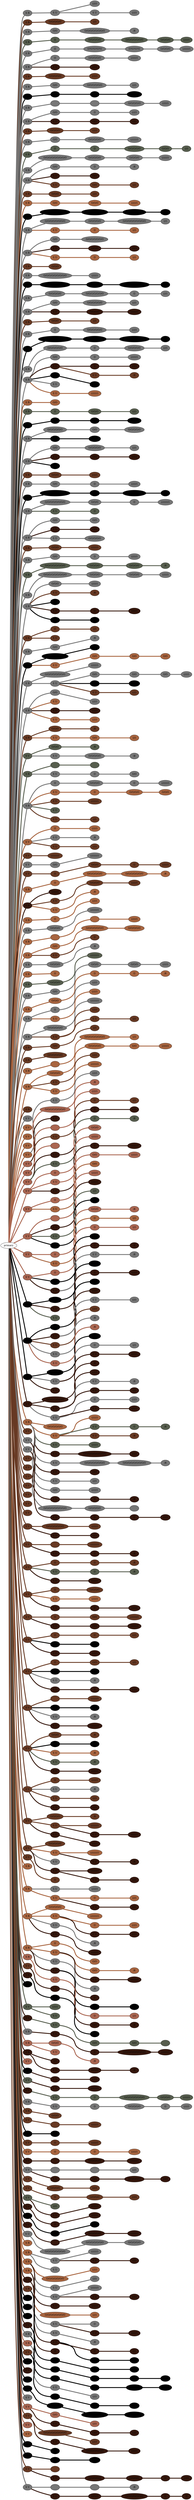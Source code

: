 graph {
 graph [rankdir=LR]
"1" [qtype="pendant_node", pendant_colors="#777777,#673923", pendant_ply="S", pendant_attach="R", pendant_length="46", label="S R", style=filled, fillcolor="#777777"]
"primary" -- "1" [qtype="pendant_link",penwidth=5,color="#777777"]
"1s1" [qtype="pendant_node", pendant_colors="#777777,#673923", pendant_ply="S", pendant_attach="U", pendant_length="52", label="S U", style=filled, fillcolor="#777777"]
"1" -- "1s1" [qtype="pendant_link",penwidth=5,color="#777777"]
"1s1:0" [qtype="knot_node", knot_value="4", knot_type="L", knot_position="24.0", knot_spin="S", label="(////)", style=filled, fillcolor="#777777"]
"1s1" -- "1s1:0" [qtype="knot_link",penwidth=5,color="#777777"]
"1s1s1" [qtype="pendant_node", pendant_colors="#777777,#673923", pendant_ply="S", pendant_attach="U", pendant_length="40", label="S U", style=filled, fillcolor="#777777"]
"1s1" -- "1s1s1" [qtype="pendant_link",penwidth=5,color="#777777"]
"1s1s1:0" [qtype="knot_node", knot_value="4", knot_type="L", knot_position="21.5", knot_spin="S", label="(////)", style=filled, fillcolor="#777777"]
"1s1s1" -- "1s1s1:0" [qtype="knot_link",penwidth=5,color="#777777"]
"2" [qtype="pendant_node", pendant_colors="#673923", pendant_ply="S", pendant_attach="R", pendant_length="58", label="S R", style=filled, fillcolor="#673923"]
"primary" -- "2" [qtype="pendant_link",penwidth=5,color="#673923"]
"2:0" [qtype="knot_node", knot_value="5", knot_type="S", knot_position="16.0", knot_spin="S", label="O/O/O/O/O", style=filled, fillcolor="#673923"]
"2" -- "2:0" [qtype="knot_link",penwidth=5,color="#673923"]
"2:1" [qtype="knot_node", knot_value="2", knot_type="L", knot_position="25.0", knot_spin="S", label="(//)", style=filled, fillcolor="#673923"]
"2:0" -- "2:1" [qtype="knot_link",penwidth=5,color="#673923"]
"3" [qtype="pendant_node", pendant_colors="#777777,#673923", pendant_ply="S", pendant_attach="R", pendant_length="22", label="S R", style=filled, fillcolor="#777777"]
"primary" -- "3" [qtype="pendant_link",penwidth=5,color="#777777"]
"3:0" [qtype="knot_node", knot_value="2", knot_type="S", knot_position="9.5", knot_spin="S", label="O/O", style=filled, fillcolor="#777777"]
"3" -- "3:0" [qtype="knot_link",penwidth=5,color="#777777"]
"3:1" [qtype="knot_node", knot_value="8", knot_type="S", knot_position="12.0", knot_spin="S", label="O/O/O/O/O/O/O/O", style=filled, fillcolor="#777777"]
"3:0" -- "3:1" [qtype="knot_link",penwidth=5,color="#777777"]
"3:2" [qtype="knot_node", knot_value="1", knot_type="E", knot_position="18.0", knot_spin="S", label="/8", style=filled, fillcolor="#777777"]
"3:1" -- "3:2" [qtype="knot_link",penwidth=5,color="#777777"]
"4" [qtype="pendant_node", pendant_colors="#575E4E", pendant_ply="S", pendant_attach="R", pendant_length="27", label="S R", style=filled, fillcolor="#575E4E"]
"primary" -- "4" [qtype="pendant_link",penwidth=5,color="#575E4E"]
"4:0" [qtype="knot_node", knot_value="1", knot_type="S", knot_position="1.0", knot_spin="S", label="O", style=filled, fillcolor="#575E4E"]
"4" -- "4:0" [qtype="knot_link",penwidth=5,color="#575E4E"]
"4:1" [qtype="knot_node", knot_value="5", knot_type="S", knot_position="5.0", knot_spin="S", label="O/O/O/O/O", style=filled, fillcolor="#575E4E"]
"4:0" -- "4:1" [qtype="knot_link",penwidth=5,color="#575E4E"]
"4:2" [qtype="knot_node", knot_value="7", knot_type="S", knot_position="10.0", knot_spin="S", label="O/O/O/O/O/O/O", style=filled, fillcolor="#575E4E"]
"4:1" -- "4:2" [qtype="knot_link",penwidth=5,color="#575E4E"]
"4:3" [qtype="knot_node", knot_value="4", knot_type="S", knot_position="16.5", knot_spin="S", label="O/O/O/O", style=filled, fillcolor="#575E4E"]
"4:2" -- "4:3" [qtype="knot_link",penwidth=5,color="#575E4E"]
"4:4" [qtype="knot_node", knot_value="6", knot_type="L", knot_position="20.0", knot_spin="S", label="(//////)", style=filled, fillcolor="#575E4E"]
"4:3" -- "4:4" [qtype="knot_link",penwidth=5,color="#575E4E"]
"5" [qtype="pendant_node", pendant_colors="#777777", pendant_ply="S", pendant_attach="R", pendant_length="21", label="S R", style=filled, fillcolor="#777777"]
"primary" -- "5" [qtype="pendant_link",penwidth=5,color="#777777"]
"5:0" [qtype="knot_node", knot_value="1", knot_type="S", knot_position="1.0", knot_spin="Z", label="O", style=filled, fillcolor="#777777"]
"5" -- "5:0" [qtype="knot_link",penwidth=5,color="#777777"]
"5:1" [qtype="knot_node", knot_value="5", knot_type="S", knot_position="4.0", knot_spin="ZSZZS", label="O?O?O?O?O", style=filled, fillcolor="#777777"]
"5:0" -- "5:1" [qtype="knot_link",penwidth=5,color="#777777"]
"5:2" [qtype="knot_node", knot_value="4", knot_type="S", knot_position="10.0", knot_spin="ZSZS", label="O?O?O?O", style=filled, fillcolor="#777777"]
"5:1" -- "5:2" [qtype="knot_link",penwidth=5,color="#777777"]
"5:3" [qtype="knot_node", knot_value="4", knot_type="S", knot_position="14.5", knot_spin="S", label="O/O/O/O", style=filled, fillcolor="#777777"]
"5:2" -- "5:3" [qtype="knot_link",penwidth=5,color="#777777"]
"5:4" [qtype="knot_node", knot_value="8", knot_type="L", knot_position="16.5", knot_spin="S", label="(////////)", style=filled, fillcolor="#777777"]
"5:3" -- "5:4" [qtype="knot_link",penwidth=5,color="#777777"]
"6" [qtype="pendant_node", pendant_colors="#777777,#673923", pendant_ply="S", pendant_attach="R", pendant_length="31", label="S R", style=filled, fillcolor="#777777"]
"primary" -- "6" [qtype="pendant_link",penwidth=5,color="#777777"]
"6:0" [qtype="knot_node", knot_value="1", knot_type="S", knot_position="9.5", knot_spin="S", label="O", style=filled, fillcolor="#777777"]
"6" -- "6:0" [qtype="knot_link",penwidth=5,color="#777777"]
"6:1" [qtype="knot_node", knot_value="5", knot_type="S", knot_position="14.5", knot_spin="S", label="O/O/O/O/O", style=filled, fillcolor="#777777"]
"6:0" -- "6:1" [qtype="knot_link",penwidth=5,color="#777777"]
"6:2" [qtype="knot_node", knot_value="7", knot_type="L", knot_position="19.5", knot_spin="S", label="(///////)", style=filled, fillcolor="#777777"]
"6:1" -- "6:2" [qtype="knot_link",penwidth=5,color="#777777"]
"6s1" [qtype="pendant_node", pendant_colors="#35170C", pendant_ply="S", pendant_attach="U", pendant_length="38", label="S U", style=filled, fillcolor="#35170C"]
"6" -- "6s1" [qtype="pendant_link",penwidth=5,color="#35170C"]
"6s1:0" [qtype="knot_node", knot_value="4", knot_type="L", knot_position="21.0", knot_spin="S", label="(////)", style=filled, fillcolor="#35170C"]
"6s1" -- "6s1:0" [qtype="knot_link",penwidth=5,color="#35170C"]
"7" [qtype="pendant_node", pendant_colors="#673923", pendant_ply="S", pendant_attach="R", pendant_length="51", label="S R", style=filled, fillcolor="#673923"]
"primary" -- "7" [qtype="pendant_link",penwidth=5,color="#673923"]
"7:0" [qtype="knot_node", knot_value="5", knot_type="S", knot_position="16.5", knot_spin="S", label="O/O/O/O/O", style=filled, fillcolor="#673923"]
"7" -- "7:0" [qtype="knot_link",penwidth=5,color="#673923"]
"7:1" [qtype="knot_node", knot_value="5", knot_type="L", knot_position="24.0", knot_spin="S", label="(/////)", style=filled, fillcolor="#673923"]
"7:0" -- "7:1" [qtype="knot_link",penwidth=5,color="#673923"]
"8" [qtype="pendant_node", pendant_colors="#777777,#A86540", pendant_ply="S", pendant_attach="R", pendant_length="32", label="S R", style=filled, fillcolor="#777777"]
"primary" -- "8" [qtype="pendant_link",penwidth=5,color="#777777"]
"8:0" [qtype="knot_node", knot_value="2", knot_type="S", knot_position="9.0", knot_spin="S", label="O/O", style=filled, fillcolor="#777777"]
"8" -- "8:0" [qtype="knot_link",penwidth=5,color="#777777"]
"8:1" [qtype="knot_node", knot_value="6", knot_type="S", knot_position="14.5", knot_spin="S", label="O/O/O/O/O/O", style=filled, fillcolor="#777777"]
"8:0" -- "8:1" [qtype="knot_link",penwidth=5,color="#777777"]
"8:2" [qtype="knot_node", knot_value="3", knot_type="L", knot_position="21.0", knot_spin="S", label="(///)", style=filled, fillcolor="#777777"]
"8:1" -- "8:2" [qtype="knot_link",penwidth=5,color="#777777"]
"9" [qtype="pendant_node", pendant_colors="#000000,#A86540", pendant_ply="S", pendant_attach="V", pendant_length="28", label="S V", style=filled, fillcolor="#000000"]
"primary" -- "9" [qtype="pendant_link",penwidth=5,color="#000000"]
"9:0" [qtype="knot_node", knot_value="1", knot_type="", knot_position="1.5", knot_spin="S", label="", style=filled, fillcolor="#000000"]
"9" -- "9:0" [qtype="knot_link",penwidth=5,color="#000000"]
"9:1" [qtype="knot_node", knot_value="8", knot_type="", knot_position="8.0", knot_spin="ZSSSSSSS", label="", style=filled, fillcolor="#000000"]
"9:0" -- "9:1" [qtype="knot_link",penwidth=5,color="#000000"]
"9:2" [qtype="knot_node", knot_value="9", knot_type="L", knot_position="20.0", knot_spin="S", label="(/////////)", style=filled, fillcolor="#000000"]
"9:1" -- "9:2" [qtype="knot_link",penwidth=5,color="#000000"]
"10" [qtype="pendant_node", pendant_colors="#777777", pendant_ply="S", pendant_attach="R", pendant_length="34", label="S R", style=filled, fillcolor="#777777"]
"primary" -- "10" [qtype="pendant_link",penwidth=5,color="#777777"]
"10:0" [qtype="knot_node", knot_value="1", knot_type="", knot_position="0.5", knot_spin="S", label="", style=filled, fillcolor="#777777"]
"10" -- "10:0" [qtype="knot_link",penwidth=5,color="#777777"]
"10:1" [qtype="knot_node", knot_value="1", knot_type="", knot_position="6.0", knot_spin="S", label="", style=filled, fillcolor="#777777"]
"10:0" -- "10:1" [qtype="knot_link",penwidth=5,color="#777777"]
"10:2" [qtype="knot_node", knot_value="5", knot_type="S", knot_position="15.0", knot_spin="S", label="O/O/O/O/O", style=filled, fillcolor="#777777"]
"10:1" -- "10:2" [qtype="knot_link",penwidth=5,color="#777777"]
"10:3" [qtype="knot_node", knot_value="6", knot_type="L", knot_position="20.5", knot_spin="S", label="(//////)", style=filled, fillcolor="#777777"]
"10:2" -- "10:3" [qtype="knot_link",penwidth=5,color="#777777"]
"11" [qtype="pendant_node", pendant_colors="#777777,#673923", pendant_ply="S", pendant_attach="R", pendant_length="37", label="S R", style=filled, fillcolor="#777777"]
"primary" -- "11" [qtype="pendant_link",penwidth=5,color="#777777"]
"11:0" [qtype="knot_node", knot_value="2", knot_type="S", knot_position="9.5", knot_spin="S", label="O/O", style=filled, fillcolor="#777777"]
"11" -- "11:0" [qtype="knot_link",penwidth=5,color="#777777"]
"11:1" [qtype="knot_node", knot_value="1", knot_type="S", knot_position="15.0", knot_spin="S", label="O", style=filled, fillcolor="#777777"]
"11:0" -- "11:1" [qtype="knot_link",penwidth=5,color="#777777"]
"11:2" [qtype="knot_node", knot_value="4", knot_type="L", knot_position="18.5", knot_spin="S", label="(////)", style=filled, fillcolor="#777777"]
"11:1" -- "11:2" [qtype="knot_link",penwidth=5,color="#777777"]
"11s1" [qtype="pendant_node", pendant_colors="#35170C", pendant_ply="S", pendant_attach="U", pendant_length="41", label="S U", style=filled, fillcolor="#35170C"]
"11" -- "11s1" [qtype="pendant_link",penwidth=5,color="#35170C"]
"11s1:0" [qtype="knot_node", knot_value="2", knot_type="S", knot_position="16.0", knot_spin="S", label="O/O", style=filled, fillcolor="#35170C"]
"11s1" -- "11s1:0" [qtype="knot_link",penwidth=5,color="#35170C"]
"11s1:1" [qtype="knot_node", knot_value="3", knot_type="L", knot_position="22.0", knot_spin="S", label="(///)", style=filled, fillcolor="#35170C"]
"11s1:0" -- "11s1:1" [qtype="knot_link",penwidth=5,color="#35170C"]
"12" [qtype="pendant_node", pendant_colors="#673923", pendant_ply="S", pendant_attach="R", pendant_length="47", label="S R", style=filled, fillcolor="#673923"]
"primary" -- "12" [qtype="pendant_link",penwidth=5,color="#673923"]
"12:0" [qtype="knot_node", knot_value="4", knot_type="S", knot_position="16.0", knot_spin="S", label="O/O/O/O", style=filled, fillcolor="#673923"]
"12" -- "12:0" [qtype="knot_link",penwidth=5,color="#673923"]
"12:1" [qtype="knot_node", knot_value="4", knot_type="L", knot_position="22.5", knot_spin="S", label="(////)", style=filled, fillcolor="#673923"]
"12:0" -- "12:1" [qtype="knot_link",penwidth=5,color="#673923"]
"13" [qtype="pendant_node", pendant_colors="#777777,#A86540", pendant_ply="S", pendant_attach="R", pendant_length="26", label="S R", style=filled, fillcolor="#777777"]
"primary" -- "13" [qtype="pendant_link",penwidth=5,color="#777777"]
"13:0" [qtype="knot_node", knot_value="2", knot_type="S", knot_position="9.5", knot_spin="S", label="O/O", style=filled, fillcolor="#777777"]
"13" -- "13:0" [qtype="knot_link",penwidth=5,color="#777777"]
"13:1" [qtype="knot_node", knot_value="5", knot_type="S", knot_position="17.0", knot_spin="S", label="O/O/O/O/O", style=filled, fillcolor="#777777"]
"13:0" -- "13:1" [qtype="knot_link",penwidth=5,color="#777777"]
"13:2" [qtype="knot_node", knot_value="8", knot_type="L", knot_position="20.5", knot_spin="S", label="(////////)", style=filled, fillcolor="#777777"]
"13:1" -- "13:2" [qtype="knot_link",penwidth=5,color="#777777"]
"14" [qtype="pendant_node", pendant_colors="#575E4E", pendant_ply="S", pendant_attach="R", pendant_length="35", label="S R", style=filled, fillcolor="#575E4E"]
"primary" -- "14" [qtype="pendant_link",penwidth=5,color="#575E4E"]
"14:0" [qtype="knot_node", knot_value="1", knot_type="S", knot_position="1.0", knot_spin="S", label="O", style=filled, fillcolor="#575E4E"]
"14" -- "14:0" [qtype="knot_link",penwidth=5,color="#575E4E"]
"14:1" [qtype="knot_node", knot_value="1", knot_type="S", knot_position="5.5", knot_spin="S", label="O", style=filled, fillcolor="#575E4E"]
"14:0" -- "14:1" [qtype="knot_link",penwidth=5,color="#575E4E"]
"14:2" [qtype="knot_node", knot_value="5", knot_type="S", knot_position="10.5", knot_spin="S", label="O/O/O/O/O", style=filled, fillcolor="#575E4E"]
"14:1" -- "14:2" [qtype="knot_link",penwidth=5,color="#575E4E"]
"14:3" [qtype="knot_node", knot_value="3", knot_type="S", knot_position="16.0", knot_spin="S", label="O/O/O", style=filled, fillcolor="#575E4E"]
"14:2" -- "14:3" [qtype="knot_link",penwidth=5,color="#575E4E"]
"14:4" [qtype="knot_node", knot_value="2", knot_type="L", knot_position="21.5", knot_spin="S", label="(//)", style=filled, fillcolor="#575E4E"]
"14:3" -- "14:4" [qtype="knot_link",penwidth=5,color="#575E4E"]
"15" [qtype="pendant_node", pendant_colors="#777777", pendant_ply="S", pendant_attach="R", pendant_length="18", label="S R", style=filled, fillcolor="#777777"]
"primary" -- "15" [qtype="pendant_link",penwidth=5,color="#777777"]
"15:0" [qtype="knot_node", knot_value="9", knot_type="S", knot_position="4.0", knot_spin="S", label="O/O/O/O/O/O/O/O/O", style=filled, fillcolor="#777777"]
"15" -- "15:0" [qtype="knot_link",penwidth=5,color="#777777"]
"15:1" [qtype="knot_node", knot_value="5", knot_type="S", knot_position="9.0", knot_spin="S", label="O/O/O/O/O", style=filled, fillcolor="#777777"]
"15:0" -- "15:1" [qtype="knot_link",penwidth=5,color="#777777"]
"15:2" [qtype="knot_node", knot_value="4", knot_type="S", knot_position="13.0", knot_spin="S", label="O/O/O/O", style=filled, fillcolor="#777777"]
"15:1" -- "15:2" [qtype="knot_link",penwidth=5,color="#777777"]
"15:3" [qtype="knot_node", knot_value="7", knot_type="L", knot_position="15.0", knot_spin="S", label="(///////)", style=filled, fillcolor="#777777"]
"15:2" -- "15:3" [qtype="knot_link",penwidth=5,color="#777777"]
"16" [qtype="pendant_node", pendant_colors="#777777,#673923", pendant_ply="S", pendant_attach="R", pendant_length="41", label="S R", style=filled, fillcolor="#777777"]
"primary" -- "16" [qtype="pendant_link",penwidth=5,color="#777777"]
"16:0" [qtype="knot_node", knot_value="2", knot_type="S", knot_position="10.0", knot_spin="S", label="O/O", style=filled, fillcolor="#777777"]
"16" -- "16:0" [qtype="knot_link",penwidth=5,color="#777777"]
"16:1" [qtype="knot_node", knot_value="1", knot_type="S", knot_position="14.0", knot_spin="S", label="O", style=filled, fillcolor="#777777"]
"16:0" -- "16:1" [qtype="knot_link",penwidth=5,color="#777777"]
"16:2" [qtype="knot_node", knot_value="1", knot_type="E", knot_position="21.0", knot_spin="S", label="/8", style=filled, fillcolor="#777777"]
"16:1" -- "16:2" [qtype="knot_link",penwidth=5,color="#777777"]
"16s1" [qtype="pendant_node", pendant_colors="#35170C", pendant_ply="S", pendant_attach="U", pendant_length="41", label="S U", style=filled, fillcolor="#35170C"]
"16" -- "16s1" [qtype="pendant_link",penwidth=5,color="#35170C"]
"16s1:0" [qtype="knot_node", knot_value="2", knot_type="S", knot_position="13.0", knot_spin="S", label="O/O", style=filled, fillcolor="#35170C"]
"16s1" -- "16s1:0" [qtype="knot_link",penwidth=5,color="#35170C"]
"16s2" [qtype="pendant_node", pendant_colors="#673923", pendant_ply="S", pendant_attach="U", pendant_length="26", label="S U", style=filled, fillcolor="#673923"]
"16" -- "16s2" [qtype="pendant_link",penwidth=5,color="#673923"]
"16s2:0" [qtype="knot_node", knot_value="2", knot_type="S", knot_position="12.0", knot_spin="S", label="O/O", style=filled, fillcolor="#673923"]
"16s2" -- "16s2:0" [qtype="knot_link",penwidth=5,color="#673923"]
"16s2:1" [qtype="knot_node", knot_value="2", knot_type="L", knot_position="18.0", knot_spin="S", label="(//)", style=filled, fillcolor="#673923"]
"16s2:0" -- "16s2:1" [qtype="knot_link",penwidth=5,color="#673923"]
"17" [qtype="pendant_node", pendant_colors="#673923", pendant_ply="S", pendant_attach="R", pendant_length="53", label="S R", style=filled, fillcolor="#673923"]
"primary" -- "17" [qtype="pendant_link",penwidth=5,color="#673923"]
"17:0" [qtype="knot_node", knot_value="3", knot_type="S", knot_position="14.0", knot_spin="S", label="O/O/O", style=filled, fillcolor="#673923"]
"17" -- "17:0" [qtype="knot_link",penwidth=5,color="#673923"]
"17:1" [qtype="knot_node", knot_value="3", knot_type="L", knot_position="19.0", knot_spin="S", label="(///)", style=filled, fillcolor="#673923"]
"17:0" -- "17:1" [qtype="knot_link",penwidth=5,color="#673923"]
"18" [qtype="pendant_node", pendant_colors="#A86540", pendant_ply="S", pendant_attach="R", pendant_length="22", label="S R", style=filled, fillcolor="#A86540"]
"primary" -- "18" [qtype="pendant_link",penwidth=5,color="#A86540"]
"18:0" [qtype="knot_node", knot_value="2", knot_type="S", knot_position="8.0", knot_spin="S", label="O/O", style=filled, fillcolor="#A86540"]
"18" -- "18:0" [qtype="knot_link",penwidth=5,color="#A86540"]
"18:1" [qtype="knot_node", knot_value="3", knot_type="S", knot_position="13.0", knot_spin="S", label="O/O/O", style=filled, fillcolor="#A86540"]
"18:0" -- "18:1" [qtype="knot_link",penwidth=5,color="#A86540"]
"18:2" [qtype="knot_node", knot_value="6", knot_type="L", knot_position="15.5", knot_spin="S", label="(//////)", style=filled, fillcolor="#A86540"]
"18:1" -- "18:2" [qtype="knot_link",penwidth=5,color="#A86540"]
"19" [qtype="pendant_node", pendant_colors="#000000,#A86540", pendant_ply="S", pendant_attach="R", pendant_length="25", label="S R", style=filled, fillcolor="#000000"]
"primary" -- "19" [qtype="pendant_link",penwidth=5,color="#000000"]
"19:0" [qtype="knot_node", knot_value="8", knot_type="S", knot_position="5.0", knot_spin="S", label="O/O/O/O/O/O/O/O", style=filled, fillcolor="#000000"]
"19" -- "19:0" [qtype="knot_link",penwidth=5,color="#000000"]
"19:1" [qtype="knot_node", knot_value="7", knot_type="S", knot_position="11.5", knot_spin="S", label="O/O/O/O/O/O/O", style=filled, fillcolor="#000000"]
"19:0" -- "19:1" [qtype="knot_link",penwidth=5,color="#000000"]
"19:2" [qtype="knot_node", knot_value="6", knot_type="S", knot_position="16.0", knot_spin="S", label="O/O/O/O/O/O", style=filled, fillcolor="#000000"]
"19:1" -- "19:2" [qtype="knot_link",penwidth=5,color="#000000"]
"19:3" [qtype="knot_node", knot_value="4", knot_type="L", knot_position="18.0", knot_spin="S", label="(////)", style=filled, fillcolor="#000000"]
"19:2" -- "19:3" [qtype="knot_link",penwidth=5,color="#000000"]
"20" [qtype="pendant_node", pendant_colors="#777777", pendant_ply="S", pendant_attach="R", pendant_length="21", label="S R", style=filled, fillcolor="#777777"]
"primary" -- "20" [qtype="pendant_link",penwidth=5,color="#777777"]
"20:0" [qtype="knot_node", knot_value="8", knot_type="S", knot_position="4.5", knot_spin="S", label="O/O/O/O/O/O/O/O", style=filled, fillcolor="#777777"]
"20" -- "20:0" [qtype="knot_link",penwidth=5,color="#777777"]
"20:1" [qtype="knot_node", knot_value="5", knot_type="S", knot_position="10.5", knot_spin="S", label="O/O/O/O/O", style=filled, fillcolor="#777777"]
"20:0" -- "20:1" [qtype="knot_link",penwidth=5,color="#777777"]
"20:2" [qtype="knot_node", knot_value="9", knot_type="S", knot_position="14.0", knot_spin="S", label="O/O/O/O/O/O/O/O/O", style=filled, fillcolor="#777777"]
"20:1" -- "20:2" [qtype="knot_link",penwidth=5,color="#777777"]
"20:3" [qtype="knot_node", knot_value="2", knot_type="L", knot_position="17.5", knot_spin="S", label="(//)", style=filled, fillcolor="#777777"]
"20:2" -- "20:3" [qtype="knot_link",penwidth=5,color="#777777"]
"20s1" [qtype="pendant_node", pendant_colors="#A86540", pendant_ply="S", pendant_attach="U", pendant_length="23", label="S U", style=filled, fillcolor="#A86540"]
"20" -- "20s1" [qtype="pendant_link",penwidth=5,color="#A86540"]
"20s1:0" [qtype="knot_node", knot_value="1", knot_type="S", knot_position="6.0", knot_spin="S", label="O", style=filled, fillcolor="#A86540"]
"20s1" -- "20s1:0" [qtype="knot_link",penwidth=5,color="#A86540"]
"20s1:1" [qtype="knot_node", knot_value="2", knot_type="L", knot_position="13.0", knot_spin="S", label="(//)", style=filled, fillcolor="#A86540"]
"20s1:0" -- "20s1:1" [qtype="knot_link",penwidth=5,color="#A86540"]
"21" [qtype="pendant_node", pendant_colors="#777777,#673923", pendant_ply="S", pendant_attach="R", pendant_length="35", label="S R", style=filled, fillcolor="#777777"]
"primary" -- "21" [qtype="pendant_link",penwidth=5,color="#777777"]
"21:0" [qtype="knot_node", knot_value="2", knot_type="S", knot_position="11.0", knot_spin="S", label="O/O", style=filled, fillcolor="#777777"]
"21" -- "21:0" [qtype="knot_link",penwidth=5,color="#777777"]
"21:1" [qtype="knot_node", knot_value="7", knot_type="S", knot_position="14.5", knot_spin="S", label="O/O/O/O/O/O/O", style=filled, fillcolor="#777777"]
"21:0" -- "21:1" [qtype="knot_link",penwidth=5,color="#777777"]
"21s1" [qtype="pendant_node", pendant_colors="#35170C", pendant_ply="S", pendant_attach="U", pendant_length="35", label="S U", style=filled, fillcolor="#35170C"]
"21" -- "21s1" [qtype="pendant_link",penwidth=5,color="#35170C"]
"21s1:0" [qtype="knot_node", knot_value="3", knot_type="S", knot_position="15.0", knot_spin="S", label="O/O/O", style=filled, fillcolor="#35170C"]
"21s1" -- "21s1:0" [qtype="knot_link",penwidth=5,color="#35170C"]
"21s1:1" [qtype="knot_node", knot_value="4", knot_type="L", knot_position="22.5", knot_spin="S", label="(////)", style=filled, fillcolor="#35170C"]
"21s1:0" -- "21s1:1" [qtype="knot_link",penwidth=5,color="#35170C"]
"21s2" [qtype="pendant_node", pendant_colors="#A86540", pendant_ply="S", pendant_attach="U", pendant_length="37", label="S U", style=filled, fillcolor="#A86540"]
"21" -- "21s2" [qtype="pendant_link",penwidth=5,color="#A86540"]
"21s2:0" [qtype="knot_node", knot_value="1", knot_type="S", knot_position="11.5", knot_spin="S", label="O", style=filled, fillcolor="#A86540"]
"21s2" -- "21s2:0" [qtype="knot_link",penwidth=5,color="#A86540"]
"21s2:1" [qtype="knot_node", knot_value="2", knot_type="L", knot_position="20.0", knot_spin="S", label="(//)", style=filled, fillcolor="#A86540"]
"21s2:0" -- "21s2:1" [qtype="knot_link",penwidth=5,color="#A86540"]
"22" [qtype="pendant_node", pendant_colors="#673923", pendant_ply="S", pendant_attach="R", pendant_length="32", label="S R", style=filled, fillcolor="#673923"]
"primary" -- "22" [qtype="pendant_link",penwidth=5,color="#673923"]
"22:0" [qtype="knot_node", knot_value="3", knot_type="S", knot_position="15.0", knot_spin="S", label="O/O/O", style=filled, fillcolor="#673923"]
"22" -- "22:0" [qtype="knot_link",penwidth=5,color="#673923"]
"23" [qtype="pendant_node", pendant_colors="#777777,#A86540", pendant_ply="S", pendant_attach="R", pendant_length="27", label="S R", style=filled, fillcolor="#777777"]
"primary" -- "23" [qtype="pendant_link",penwidth=5,color="#777777"]
"23:0" [qtype="knot_node", knot_value="9", knot_type="S", knot_position="15.0", knot_spin="S", label="O/O/O/O/O/O/O/O/O", style=filled, fillcolor="#777777"]
"23" -- "23:0" [qtype="knot_link",penwidth=5,color="#777777"]
"23:1" [qtype="knot_node", knot_value="6", knot_type="L", knot_position="21.5", knot_spin="S", label="(//////)", style=filled, fillcolor="#777777"]
"23:0" -- "23:1" [qtype="knot_link",penwidth=5,color="#777777"]
"24" [qtype="pendant_node", pendant_colors="#000000,#A86540", pendant_ply="S", pendant_attach="R", pendant_length="25", label="S R", style=filled, fillcolor="#000000"]
"primary" -- "24" [qtype="pendant_link",penwidth=5,color="#000000"]
"24:0" [qtype="knot_node", knot_value="8", knot_type="S", knot_position="4.0", knot_spin="S", label="O/O/O/O/O/O/O/O", style=filled, fillcolor="#000000"]
"24" -- "24:0" [qtype="knot_link",penwidth=5,color="#000000"]
"24:1" [qtype="knot_node", knot_value="4", knot_type="S", knot_position="11.0", knot_spin="S", label="O/O/O/O", style=filled, fillcolor="#000000"]
"24:0" -- "24:1" [qtype="knot_link",penwidth=5,color="#000000"]
"24:2" [qtype="knot_node", knot_value="8", knot_type="S", knot_position="17.0", knot_spin="S", label="O/O/O/O/O/O/O/O", style=filled, fillcolor="#000000"]
"24:1" -- "24:2" [qtype="knot_link",penwidth=5,color="#000000"]
"24:3" [qtype="knot_node", knot_value="3", knot_type="L", knot_position="21.0", knot_spin="S", label="(///)", style=filled, fillcolor="#000000"]
"24:2" -- "24:3" [qtype="knot_link",penwidth=5,color="#000000"]
"25" [qtype="pendant_node", pendant_colors="#777777", pendant_ply="S", pendant_attach="R", pendant_length="30", label="S R", style=filled, fillcolor="#777777"]
"primary" -- "25" [qtype="pendant_link",penwidth=5,color="#777777"]
"25:0" [qtype="knot_node", knot_value="5", knot_type="S", knot_position="4.0", knot_spin="S", label="O/O/O/O/O", style=filled, fillcolor="#777777"]
"25" -- "25:0" [qtype="knot_link",penwidth=5,color="#777777"]
"25:1" [qtype="knot_node", knot_value="7", knot_type="S", knot_position="8.5", knot_spin="S", label="O/O/O/O/O/O/O", style=filled, fillcolor="#777777"]
"25:0" -- "25:1" [qtype="knot_link",penwidth=5,color="#777777"]
"25:2" [qtype="knot_node", knot_value="1", knot_type="S", knot_position="15.5", knot_spin="S", label="O", style=filled, fillcolor="#777777"]
"25:1" -- "25:2" [qtype="knot_link",penwidth=5,color="#777777"]
"25:3" [qtype="knot_node", knot_value="3", knot_type="L", knot_position="19.0", knot_spin="S", label="(///)", style=filled, fillcolor="#777777"]
"25:2" -- "25:3" [qtype="knot_link",penwidth=5,color="#777777"]
"26" [qtype="pendant_node", pendant_colors="#777777,#673923", pendant_ply="S", pendant_attach="R", pendant_length="34", label="S R", style=filled, fillcolor="#777777"]
"primary" -- "26" [qtype="pendant_link",penwidth=5,color="#777777"]
"26:0" [qtype="knot_node", knot_value="2", knot_type="S", knot_position="10.0", knot_spin="S", label="O/O", style=filled, fillcolor="#777777"]
"26" -- "26:0" [qtype="knot_link",penwidth=5,color="#777777"]
"26:1" [qtype="knot_node", knot_value="6", knot_type="S", knot_position="16.0", knot_spin="S", label="O/O/O/O/O/O", style=filled, fillcolor="#777777"]
"26:0" -- "26:1" [qtype="knot_link",penwidth=5,color="#777777"]
"26:2" [qtype="knot_node", knot_value="3", knot_type="L", knot_position="23.5", knot_spin="S", label="(///)", style=filled, fillcolor="#777777"]
"26:1" -- "26:2" [qtype="knot_link",penwidth=5,color="#777777"]
"26s1" [qtype="pendant_node", pendant_colors="#35170C", pendant_ply="S", pendant_attach="U", pendant_length="33", label="S U", style=filled, fillcolor="#35170C"]
"26" -- "26s1" [qtype="pendant_link",penwidth=5,color="#35170C"]
"26s1:0" [qtype="knot_node", knot_value="4", knot_type="S", knot_position="17.0", knot_spin="S", label="O/O/O/O", style=filled, fillcolor="#35170C"]
"26s1" -- "26s1:0" [qtype="knot_link",penwidth=5,color="#35170C"]
"26s1:1" [qtype="knot_node", knot_value="8", knot_type="L", knot_position="23.0", knot_spin="S", label="(////////)", style=filled, fillcolor="#35170C"]
"26s1:0" -- "26s1:1" [qtype="knot_link",penwidth=5,color="#35170C"]
"27" [qtype="pendant_node", pendant_colors="#673923", pendant_ply="S", pendant_attach="R", pendant_length="42", label="S R", style=filled, fillcolor="#673923"]
"primary" -- "27" [qtype="pendant_link",penwidth=5,color="#673923"]
"27:0" [qtype="knot_node", knot_value="3", knot_type="S", knot_position="17.0", knot_spin="S", label="O/O/O", style=filled, fillcolor="#673923"]
"27" -- "27:0" [qtype="knot_link",penwidth=5,color="#673923"]
"27:1" [qtype="knot_node", knot_value="2", knot_type="L", knot_position="28.5", knot_spin="S", label="(//)", style=filled, fillcolor="#673923"]
"27:0" -- "27:1" [qtype="knot_link",penwidth=5,color="#673923"]
"28" [qtype="pendant_node", pendant_colors="#777777,#A86540", pendant_ply="S", pendant_attach="R", pendant_length="31", label="S R", style=filled, fillcolor="#777777"]
"primary" -- "28" [qtype="pendant_link",penwidth=5,color="#777777"]
"28:0" [qtype="knot_node", knot_value="1", knot_type="S", knot_position="8.0", knot_spin="S", label="O", style=filled, fillcolor="#777777"]
"28" -- "28:0" [qtype="knot_link",penwidth=5,color="#777777"]
"28:1" [qtype="knot_node", knot_value="6", knot_type="S", knot_position="16.0", knot_spin="S", label="O/O/O/O/O/O", style=filled, fillcolor="#777777"]
"28:0" -- "28:1" [qtype="knot_link",penwidth=5,color="#777777"]
"28:2" [qtype="knot_node", knot_value="4", knot_type="L", knot_position="22.0", knot_spin="S", label="(////)", style=filled, fillcolor="#777777"]
"28:1" -- "28:2" [qtype="knot_link",penwidth=5,color="#777777"]
"29" [qtype="pendant_node", pendant_colors="#000000,#A86540", pendant_ply="S", pendant_attach="R", pendant_length="24", label="S R", style=filled, fillcolor="#000000"]
"primary" -- "29" [qtype="pendant_link",penwidth=5,color="#000000"]
"29:0" [qtype="knot_node", knot_value="9", knot_type="S", knot_position="6.0", knot_spin="S", label="O/O/O/O/O/O/O/O/O", style=filled, fillcolor="#000000"]
"29" -- "29:0" [qtype="knot_link",penwidth=5,color="#000000"]
"29:1" [qtype="knot_node", knot_value="6", knot_type="S", knot_position="11.0", knot_spin="S", label="O/O/O/O/O/O", style=filled, fillcolor="#000000"]
"29:0" -- "29:1" [qtype="knot_link",penwidth=5,color="#000000"]
"29:2" [qtype="knot_node", knot_value="8", knot_type="S", knot_position="15.5", knot_spin="S", label="O/O/O/O/O/O/O/O", style=filled, fillcolor="#000000"]
"29:1" -- "29:2" [qtype="knot_link",penwidth=5,color="#000000"]
"29:3" [qtype="knot_node", knot_value="1", knot_type="E", knot_position="17.0", knot_spin="S", label="/8", style=filled, fillcolor="#000000"]
"29:2" -- "29:3" [qtype="knot_link",penwidth=5,color="#000000"]
"30" [qtype="pendant_node", pendant_colors="#777777", pendant_ply="S", pendant_attach="R", pendant_length="29", label="S R", style=filled, fillcolor="#777777"]
"primary" -- "30" [qtype="pendant_link",penwidth=5,color="#777777"]
"30:0" [qtype="knot_node", knot_value="6", knot_type="S", knot_position="5.5", knot_spin="S", label="O/O/O/O/O/O", style=filled, fillcolor="#777777"]
"30" -- "30:0" [qtype="knot_link",penwidth=5,color="#777777"]
"30:1" [qtype="knot_node", knot_value="1", knot_type="S", knot_position="9.5", knot_spin="S", label="O", style=filled, fillcolor="#777777"]
"30:0" -- "30:1" [qtype="knot_link",penwidth=5,color="#777777"]
"30:2" [qtype="knot_node", knot_value="5", knot_type="S", knot_position="14.0", knot_spin="S", label="O/O/O/O/O", style=filled, fillcolor="#777777"]
"30:1" -- "30:2" [qtype="knot_link",penwidth=5,color="#777777"]
"30:3" [qtype="knot_node", knot_value="3", knot_type="L", knot_position="19.5", knot_spin="S", label="(///)", style=filled, fillcolor="#777777"]
"30:2" -- "30:3" [qtype="knot_link",penwidth=5,color="#777777"]
"31" [qtype="pendant_node", pendant_colors="#777777,#A86540", pendant_ply="S", pendant_attach="R", pendant_length="35", label="S R", style=filled, fillcolor="#777777"]
"primary" -- "31" [qtype="pendant_link",penwidth=5,color="#777777"]
"31:0" [qtype="knot_node", knot_value="2", knot_type="S", knot_position="13.5", knot_spin="S", label="O/O", style=filled, fillcolor="#777777"]
"31" -- "31:0" [qtype="knot_link",penwidth=5,color="#777777"]
"31:1" [qtype="knot_node", knot_value="1", knot_type="S", knot_position="18.5", knot_spin="S", label="O", style=filled, fillcolor="#777777"]
"31:0" -- "31:1" [qtype="knot_link",penwidth=5,color="#777777"]
"31:2" [qtype="knot_node", knot_value="7", knot_type="L", knot_position="24.5", knot_spin="S", label="(///////)", style=filled, fillcolor="#777777"]
"31:1" -- "31:2" [qtype="knot_link",penwidth=5,color="#777777"]
"31s1" [qtype="pendant_node", pendant_colors="#35170C", pendant_ply="S", pendant_attach="U", pendant_length="37", label="S U", style=filled, fillcolor="#35170C"]
"31" -- "31s1" [qtype="pendant_link",penwidth=5,color="#35170C"]
"31s1:0" [qtype="knot_node", knot_value="1", knot_type="S", knot_position="18.0", knot_spin="S", label="O", style=filled, fillcolor="#35170C"]
"31s1" -- "31s1:0" [qtype="knot_link",penwidth=5,color="#35170C"]
"31s1:1" [qtype="knot_node", knot_value="4", knot_type="L", knot_position="22.5", knot_spin="S", label="(////)", style=filled, fillcolor="#35170C"]
"31s1:0" -- "31s1:1" [qtype="knot_link",penwidth=5,color="#35170C"]
"31s1s1" [qtype="pendant_node", pendant_colors="#673923", pendant_ply="S", pendant_attach="U", pendant_length="37", label="S U", style=filled, fillcolor="#673923"]
"31s1" -- "31s1s1" [qtype="pendant_link",penwidth=5,color="#673923"]
"31s1s1:0" [qtype="knot_node", knot_value="1", knot_type="E", knot_position="22.0", knot_spin="S", label="/8", style=filled, fillcolor="#673923"]
"31s1s1" -- "31s1s1:0" [qtype="knot_link",penwidth=5,color="#673923"]
"31s2" [qtype="pendant_node", pendant_colors="#000000,#A86540", pendant_ply="S", pendant_attach="U", pendant_length="36", label="S U", style=filled, fillcolor="#000000"]
"31" -- "31s2" [qtype="pendant_link",penwidth=5,color="#000000"]
"31s2:0" [qtype="knot_node", knot_value="4", knot_type="L", knot_position="22.0", knot_spin="S", label="(////)", style=filled, fillcolor="#000000"]
"31s2" -- "31s2:0" [qtype="knot_link",penwidth=5,color="#000000"]
"31s3" [qtype="pendant_node", pendant_colors="#777777", pendant_ply="S", pendant_attach="U", pendant_length="4", label="S U", style=filled, fillcolor="#777777"]
"31" -- "31s3" [qtype="pendant_link",penwidth=5,color="#777777"]
"31s4" [qtype="pendant_node", pendant_colors="#A86540", pendant_ply="S", pendant_attach="U", pendant_length="26", label="S U", style=filled, fillcolor="#A86540"]
"31" -- "31s4" [qtype="pendant_link",penwidth=5,color="#A86540"]
"31s4:0" [qtype="knot_node", knot_value="7", knot_type="L", knot_position="14.0", knot_spin="S", label="(///////)", style=filled, fillcolor="#A86540"]
"31s4" -- "31s4:0" [qtype="knot_link",penwidth=5,color="#A86540"]
"32" [qtype="pendant_node", pendant_colors="#A86540", pendant_ply="S", pendant_attach="R", pendant_length="42", label="S R", style=filled, fillcolor="#A86540"]
"primary" -- "32" [qtype="pendant_link",penwidth=5,color="#A86540"]
"32:0" [qtype="knot_node", knot_value="2", knot_type="S", knot_position="15.0", knot_spin="S", label="O/O", style=filled, fillcolor="#A86540"]
"32" -- "32:0" [qtype="knot_link",penwidth=5,color="#A86540"]
"33" [qtype="pendant_node", pendant_colors="#575E4E,#A86540", pendant_ply="S", pendant_attach="R", pendant_length="30", label="S R", style=filled, fillcolor="#575E4E"]
"primary" -- "33" [qtype="pendant_link",penwidth=5,color="#575E4E"]
"33:0" [qtype="knot_node", knot_value="1", knot_type="S", knot_position="10.0", knot_spin="S", label="O", style=filled, fillcolor="#575E4E"]
"33" -- "33:0" [qtype="knot_link",penwidth=5,color="#575E4E"]
"33:1" [qtype="knot_node", knot_value="3", knot_type="S", knot_position="15.5", knot_spin="S", label="O/O/O", style=filled, fillcolor="#575E4E"]
"33:0" -- "33:1" [qtype="knot_link",penwidth=5,color="#575E4E"]
"33:2" [qtype="knot_node", knot_value="3", knot_type="L", knot_position="21.5", knot_spin="S", label="(///)", style=filled, fillcolor="#575E4E"]
"33:1" -- "33:2" [qtype="knot_link",penwidth=5,color="#575E4E"]
"34" [qtype="pendant_node", pendant_colors="#000000,#A86540", pendant_ply="S", pendant_attach="R", pendant_length="31", label="S R", style=filled, fillcolor="#000000"]
"primary" -- "34" [qtype="pendant_link",penwidth=5,color="#000000"]
"34:0" [qtype="knot_node", knot_value="6", knot_type="", knot_position="7.5", knot_spin="S", label="", style=filled, fillcolor="#000000"]
"34" -- "34:0" [qtype="knot_link",penwidth=5,color="#000000"]
"34:1" [qtype="knot_node", knot_value="3", knot_type="", knot_position="12.5", knot_spin="S", label="", style=filled, fillcolor="#000000"]
"34:0" -- "34:1" [qtype="knot_link",penwidth=5,color="#000000"]
"34:2" [qtype="knot_node", knot_value="8", knot_type="L", knot_position="20.5", knot_spin="S", label="(////////)", style=filled, fillcolor="#000000"]
"34:1" -- "34:2" [qtype="knot_link",penwidth=5,color="#000000"]
"35" [qtype="pendant_node", pendant_colors="#777777", pendant_ply="S", pendant_attach="R", pendant_length="29", label="S R", style=filled, fillcolor="#777777"]
"primary" -- "35" [qtype="pendant_link",penwidth=5,color="#777777"]
"35:0" [qtype="knot_node", knot_value="6", knot_type="S", knot_position="7.0", knot_spin="S", label="O/O/O/O/O/O", style=filled, fillcolor="#777777"]
"35" -- "35:0" [qtype="knot_link",penwidth=5,color="#777777"]
"35:1" [qtype="knot_node", knot_value="2", knot_type="S", knot_position="12.0", knot_spin="S", label="O/O", style=filled, fillcolor="#777777"]
"35:0" -- "35:1" [qtype="knot_link",penwidth=5,color="#777777"]
"35:2" [qtype="knot_node", knot_value="5", knot_type="S", knot_position="16.0", knot_spin="S", label="O/O/O/O/O", style=filled, fillcolor="#777777"]
"35:1" -- "35:2" [qtype="knot_link",penwidth=5,color="#777777"]
"35s1" [qtype="pendant_node", pendant_colors="#000000,#A86540", pendant_ply="S", pendant_attach="U", pendant_length="13", label="S U", style=filled, fillcolor="#000000"]
"35" -- "35s1" [qtype="pendant_link",penwidth=5,color="#000000"]
"35s1:0" [qtype="knot_node", knot_value="6", knot_type="L", knot_position="7.0", knot_spin="S", label="(//////)", style=filled, fillcolor="#000000"]
"35s1" -- "35s1:0" [qtype="knot_link",penwidth=5,color="#000000"]
"36" [qtype="pendant_node", pendant_colors="#777777,#A86540", pendant_ply="S", pendant_attach="R", pendant_length="38", label="S R", style=filled, fillcolor="#777777"]
"primary" -- "36" [qtype="pendant_link",penwidth=5,color="#777777"]
"36:0" [qtype="knot_node", knot_value="2", knot_type="S", knot_position="12.0", knot_spin="S", label="O/O", style=filled, fillcolor="#777777"]
"36" -- "36:0" [qtype="knot_link",penwidth=5,color="#777777"]
"36:1" [qtype="knot_node", knot_value="5", knot_type="S", knot_position="18.0", knot_spin="S", label="O/O/O/O/O", style=filled, fillcolor="#777777"]
"36:0" -- "36:1" [qtype="knot_link",penwidth=5,color="#777777"]
"36:2" [qtype="knot_node", knot_value="3", knot_type="L", knot_position="23.5", knot_spin="S", label="(///)", style=filled, fillcolor="#777777"]
"36:1" -- "36:2" [qtype="knot_link",penwidth=5,color="#777777"]
"36s1" [qtype="pendant_node", pendant_colors="#35170C", pendant_ply="S", pendant_attach="U", pendant_length="36", label="S U", style=filled, fillcolor="#35170C"]
"36" -- "36s1" [qtype="pendant_link",penwidth=5,color="#35170C"]
"36s1:0" [qtype="knot_node", knot_value="2", knot_type="S", knot_position="18.0", knot_spin="S", label="O/O", style=filled, fillcolor="#35170C"]
"36s1" -- "36s1:0" [qtype="knot_link",penwidth=5,color="#35170C"]
"36s1:1" [qtype="knot_node", knot_value="5", knot_type="L", knot_position="23.0", knot_spin="S", label="(/////)", style=filled, fillcolor="#35170C"]
"36s1:0" -- "36s1:1" [qtype="knot_link",penwidth=5,color="#35170C"]
"36s2" [qtype="pendant_node", pendant_colors="#000000,#A86540", pendant_ply="S", pendant_attach="U", pendant_length="10", label="S U", style=filled, fillcolor="#000000"]
"36" -- "36s2" [qtype="pendant_link",penwidth=5,color="#000000"]
"37" [qtype="pendant_node", pendant_colors="#673923", pendant_ply="S", pendant_attach="R", pendant_length="40", label="S R", style=filled, fillcolor="#673923"]
"primary" -- "37" [qtype="pendant_link",penwidth=5,color="#673923"]
"37:0" [qtype="knot_node", knot_value="3", knot_type="S", knot_position="17.0", knot_spin="S", label="O/O/O", style=filled, fillcolor="#673923"]
"37" -- "37:0" [qtype="knot_link",penwidth=5,color="#673923"]
"37:1" [qtype="knot_node", knot_value="5", knot_type="L", knot_position="28.5", knot_spin="S", label="(/////)", style=filled, fillcolor="#673923"]
"37:0" -- "37:1" [qtype="knot_link",penwidth=5,color="#673923"]
"38" [qtype="pendant_node", pendant_colors="#777777,#A86540", pendant_ply="S", pendant_attach="R", pendant_length="51", label="S R", style=filled, fillcolor="#777777"]
"primary" -- "38" [qtype="pendant_link",penwidth=5,color="#777777"]
"38:0" [qtype="knot_node", knot_value="2", knot_type="S", knot_position="12.5", knot_spin="S", label="O/O", style=filled, fillcolor="#777777"]
"38" -- "38:0" [qtype="knot_link",penwidth=5,color="#777777"]
"38:1" [qtype="knot_node", knot_value="1", knot_type="S", knot_position="18.0", knot_spin="S", label="O", style=filled, fillcolor="#777777"]
"38:0" -- "38:1" [qtype="knot_link",penwidth=5,color="#777777"]
"38:2" [qtype="knot_node", knot_value="6", knot_type="L", knot_position="26.0", knot_spin="S", label="(//////)", style=filled, fillcolor="#777777"]
"38:1" -- "38:2" [qtype="knot_link",penwidth=5,color="#777777"]
"39" [qtype="pendant_node", pendant_colors="#000000,#A86540", pendant_ply="S", pendant_attach="R", pendant_length="30", label="S R", style=filled, fillcolor="#000000"]
"primary" -- "39" [qtype="pendant_link",penwidth=5,color="#000000"]
"39:0" [qtype="knot_node", knot_value="8", knot_type="S", knot_position="6.5", knot_spin="S", label="O/O/O/O/O/O/O/O", style=filled, fillcolor="#000000"]
"39" -- "39:0" [qtype="knot_link",penwidth=5,color="#000000"]
"39:1" [qtype="knot_node", knot_value="2", knot_type="S", knot_position="13.0", knot_spin="S", label="O/O", style=filled, fillcolor="#000000"]
"39:0" -- "39:1" [qtype="knot_link",penwidth=5,color="#000000"]
"39:2" [qtype="knot_node", knot_value="6", knot_type="S", knot_position="18.5", knot_spin="S", label="O/O/O/O/O/O", style=filled, fillcolor="#000000"]
"39:1" -- "39:2" [qtype="knot_link",penwidth=5,color="#000000"]
"39:3" [qtype="knot_node", knot_value="3", knot_type="L", knot_position="22.0", knot_spin="S", label="(///)", style=filled, fillcolor="#000000"]
"39:2" -- "39:3" [qtype="knot_link",penwidth=5,color="#000000"]
"40" [qtype="pendant_node", pendant_colors="#777777", pendant_ply="S", pendant_attach="R", pendant_length="22", label="S R", style=filled, fillcolor="#777777"]
"primary" -- "40" [qtype="pendant_link",penwidth=5,color="#777777"]
"40:0" [qtype="knot_node", knot_value="8", knot_type="S", knot_position="6.5", knot_spin="S", label="O/O/O/O/O/O/O/O", style=filled, fillcolor="#777777"]
"40" -- "40:0" [qtype="knot_link",penwidth=5,color="#777777"]
"40:1" [qtype="knot_node", knot_value="3", knot_type="S", knot_position="11.5", knot_spin="S", label="O/O/O", style=filled, fillcolor="#777777"]
"40:0" -- "40:1" [qtype="knot_link",penwidth=5,color="#777777"]
"40:2" [qtype="knot_node", knot_value="1", knot_type="S", knot_position="16.5", knot_spin="S", label="O", style=filled, fillcolor="#777777"]
"40:1" -- "40:2" [qtype="knot_link",penwidth=5,color="#777777"]
"40:3" [qtype="knot_node", knot_value="9", knot_type="L", knot_position="18.0", knot_spin="S", label="(/////////)", style=filled, fillcolor="#777777"]
"40:2" -- "40:3" [qtype="knot_link",penwidth=5,color="#777777"]
"40s1" [qtype="pendant_node", pendant_colors="#575E4E,#673923", pendant_ply="S", pendant_attach="U", pendant_length="32", label="S U", style=filled, fillcolor="#575E4E"]
"40" -- "40s1" [qtype="pendant_link",penwidth=5,color="#575E4E"]
"40s1:0" [qtype="knot_node", knot_value="1", knot_type="S", knot_position="16.5", knot_spin="S", label="O", style=filled, fillcolor="#575E4E"]
"40s1" -- "40s1:0" [qtype="knot_link",penwidth=5,color="#575E4E"]
"41" [qtype="pendant_node", pendant_colors="#777777,#A86540", pendant_ply="S", pendant_attach="R", pendant_length="41", label="S R", style=filled, fillcolor="#777777"]
"primary" -- "41" [qtype="pendant_link",penwidth=5,color="#777777"]
"41:0" [qtype="knot_node", knot_value="2", knot_type="S", knot_position="13.5", knot_spin="S", label="O/O", style=filled, fillcolor="#777777"]
"41" -- "41:0" [qtype="knot_link",penwidth=5,color="#777777"]
"41:1" [qtype="knot_node", knot_value="2", knot_type="S", knot_position="20.0", knot_spin="S", label="O/O", style=filled, fillcolor="#777777"]
"41:0" -- "41:1" [qtype="knot_link",penwidth=5,color="#777777"]
"41s1" [qtype="pendant_node", pendant_colors="#35170C", pendant_ply="S", pendant_attach="U", pendant_length="25", label="S U", style=filled, fillcolor="#35170C"]
"41" -- "41s1" [qtype="pendant_link",penwidth=5,color="#35170C"]
"41s1:0" [qtype="knot_node", knot_value="2", knot_type="S", knot_position="19.0", knot_spin="S", label="O/O", style=filled, fillcolor="#35170C"]
"41s1" -- "41s1:0" [qtype="knot_link",penwidth=5,color="#35170C"]
"41s2" [qtype="pendant_node", pendant_colors="#777777,#000000", pendant_ply="S", pendant_attach="U", pendant_length="34", label="S U", style=filled, fillcolor="#777777"]
"41" -- "41s2" [qtype="pendant_link",penwidth=5,color="#777777"]
"41s2:0" [qtype="knot_node", knot_value="5", knot_type="S", knot_position="21.0", knot_spin="S", label="O/O/O/O/O", style=filled, fillcolor="#777777"]
"41s2" -- "41s2:0" [qtype="knot_link",penwidth=5,color="#777777"]
"42" [qtype="pendant_node", pendant_colors="#673923", pendant_ply="S", pendant_attach="R", pendant_length="36", label="S R", style=filled, fillcolor="#673923"]
"primary" -- "42" [qtype="pendant_link",penwidth=5,color="#673923"]
"42:0" [qtype="knot_node", knot_value="3", knot_type="S", knot_position="17.5", knot_spin="S", label="O/O/O", style=filled, fillcolor="#673923"]
"42" -- "42:0" [qtype="knot_link",penwidth=5,color="#673923"]
"42:1" [qtype="knot_node", knot_value="7", knot_type="L", knot_position="25.0", knot_spin="S", label="(///////)", style=filled, fillcolor="#673923"]
"42:0" -- "42:1" [qtype="knot_link",penwidth=5,color="#673923"]
"43" [qtype="pendant_node", pendant_colors="#777777,#A86540", pendant_ply="S", pendant_attach="R", pendant_length="26", label="S R", style=filled, fillcolor="#777777"]
"primary" -- "43" [qtype="pendant_link",penwidth=5,color="#777777"]
"43:0" [qtype="knot_node", knot_value="2", knot_type="S", knot_position="13.0", knot_spin="S", label="O/O", style=filled, fillcolor="#777777"]
"43" -- "43:0" [qtype="knot_link",penwidth=5,color="#777777"]
"43:1" [qtype="knot_node", knot_value="1", knot_type="S", knot_position="19.0", knot_spin="S", label="O", style=filled, fillcolor="#777777"]
"43:0" -- "43:1" [qtype="knot_link",penwidth=5,color="#777777"]
"43:2" [qtype="knot_node", knot_value="6", knot_type="L", knot_position="23.5", knot_spin="S", label="(//////)", style=filled, fillcolor="#777777"]
"43:1" -- "43:2" [qtype="knot_link",penwidth=5,color="#777777"]
"44" [qtype="pendant_node", pendant_colors="#575E4E,#A86540", pendant_ply="S", pendant_attach="R", pendant_length="31", label="S R", style=filled, fillcolor="#575E4E"]
"primary" -- "44" [qtype="pendant_link",penwidth=5,color="#575E4E"]
"44:0" [qtype="knot_node", knot_value="8", knot_type="S", knot_position="7.0", knot_spin="S", label="O/O/O/O/O/O/O/O", style=filled, fillcolor="#575E4E"]
"44" -- "44:0" [qtype="knot_link",penwidth=5,color="#575E4E"]
"44:1" [qtype="knot_node", knot_value="4", knot_type="S", knot_position="14.0", knot_spin="S", label="O/O/O/O", style=filled, fillcolor="#575E4E"]
"44:0" -- "44:1" [qtype="knot_link",penwidth=5,color="#575E4E"]
"44:2" [qtype="knot_node", knot_value="4", knot_type="S", knot_position="18.0", knot_spin="S", label="O/O/O/O", style=filled, fillcolor="#575E4E"]
"44:1" -- "44:2" [qtype="knot_link",penwidth=5,color="#575E4E"]
"44:3" [qtype="knot_node", knot_value="1", knot_type="E", knot_position="24.5", knot_spin="S", label="/8", style=filled, fillcolor="#575E4E"]
"44:2" -- "44:3" [qtype="knot_link",penwidth=5,color="#575E4E"]
"45" [qtype="pendant_node", pendant_colors="#777777", pendant_ply="S", pendant_attach="R", pendant_length="19", label="S R", style=filled, fillcolor="#777777"]
"primary" -- "45" [qtype="pendant_link",penwidth=5,color="#777777"]
"45:0" [qtype="knot_node", knot_value="9", knot_type="S", knot_position="4.5", knot_spin="S", label="O/O/O/O/O/O/O/O/O", style=filled, fillcolor="#777777"]
"45" -- "45:0" [qtype="knot_link",penwidth=5,color="#777777"]
"45:1" [qtype="knot_node", knot_value="4", knot_type="S", knot_position="10.0", knot_spin="S", label="O/O/O/O", style=filled, fillcolor="#777777"]
"45:0" -- "45:1" [qtype="knot_link",penwidth=5,color="#777777"]
"45:2" [qtype="knot_node", knot_value="4", knot_type="S", knot_position="14.0", knot_spin="S", label="O/O/O/O", style=filled, fillcolor="#777777"]
"45:1" -- "45:2" [qtype="knot_link",penwidth=5,color="#777777"]
"45:3" [qtype="knot_node", knot_value="6", knot_type="L", knot_position="16.5", knot_spin="S", label="(//////)", style=filled, fillcolor="#777777"]
"45:2" -- "45:3" [qtype="knot_link",penwidth=5,color="#777777"]
"46" [qtype="pendant_node", pendant_colors="#777777,#673923", pendant_ply="S", pendant_attach="R", pendant_length="38", label="S R", style=filled, fillcolor="#777777"]
"primary" -- "46" [qtype="pendant_link",penwidth=5,color="#777777"]
"46:0" [qtype="knot_node", knot_value="3", knot_type="S", knot_position="15.5", knot_spin="S", label="O/O/O", style=filled, fillcolor="#777777"]
"46" -- "46:0" [qtype="knot_link",penwidth=5,color="#777777"]
"46:1" [qtype="knot_node", knot_value="6", knot_type="L", knot_position="21.0", knot_spin="S", label="(//////)", style=filled, fillcolor="#777777"]
"46:0" -- "46:1" [qtype="knot_link",penwidth=5,color="#777777"]
"46s1" [qtype="pendant_node", pendant_colors="#673923,#A86540", pendant_ply="S", pendant_attach="U", pendant_length="45", label="S U", style=filled, fillcolor="#673923"]
"46" -- "46s1" [qtype="pendant_link",penwidth=5,color="#673923"]
"46s1:0" [qtype="knot_node", knot_value="1", knot_type="E", knot_position="23.0", knot_spin="S", label="/8", style=filled, fillcolor="#673923"]
"46s1" -- "46s1:0" [qtype="knot_link",penwidth=5,color="#673923"]
"46s2" [qtype="pendant_node", pendant_colors="#000000,#A86540", pendant_ply="S", pendant_attach="U", pendant_length="38", label="S U", style=filled, fillcolor="#000000"]
"46" -- "46s2" [qtype="pendant_link",penwidth=5,color="#000000"]
"46s3" [qtype="pendant_node", pendant_colors="#35170C", pendant_ply="S", pendant_attach="U", pendant_length="39", label="S U", style=filled, fillcolor="#35170C"]
"46" -- "46s3" [qtype="pendant_link",penwidth=5,color="#35170C"]
"46s3:0" [qtype="knot_node", knot_value="1", knot_type="S", knot_position="15.0", knot_spin="S", label="O", style=filled, fillcolor="#35170C"]
"46s3" -- "46s3:0" [qtype="knot_link",penwidth=5,color="#35170C"]
"46s3:1" [qtype="knot_node", knot_value="6", knot_type="L", knot_position="23.5", knot_spin="S", label="(//////)", style=filled, fillcolor="#35170C"]
"46s3:0" -- "46s3:1" [qtype="knot_link",penwidth=5,color="#35170C"]
"46s4" [qtype="pendant_node", pendant_colors="#000000,#777777", pendant_ply="S", pendant_attach="U", pendant_length="43", label="S U", style=filled, fillcolor="#000000"]
"46" -- "46s4" [qtype="pendant_link",penwidth=5,color="#000000"]
"46s4:0" [qtype="knot_node", knot_value="1", knot_type="E", knot_position="22.0", knot_spin="S", label="/8", style=filled, fillcolor="#000000"]
"46s4" -- "46s4:0" [qtype="knot_link",penwidth=5,color="#000000"]
"47" [qtype="pendant_node", pendant_colors="#673923,#A86540", pendant_ply="S", pendant_attach="R", pendant_length="52", label="S R", style=filled, fillcolor="#673923"]
"primary" -- "47" [qtype="pendant_link",penwidth=5,color="#673923"]
"47:0" [qtype="knot_node", knot_value="1", knot_type="S", knot_position="15.5", knot_spin="S", label="O", style=filled, fillcolor="#673923"]
"47" -- "47:0" [qtype="knot_link",penwidth=5,color="#673923"]
"47:1" [qtype="knot_node", knot_value="2", knot_type="L", knot_position="26.0", knot_spin="S", label="(//)", style=filled, fillcolor="#673923"]
"47:0" -- "47:1" [qtype="knot_link",penwidth=5,color="#673923"]
"47s1" [qtype="pendant_node", pendant_colors="#673923", pendant_ply="S", pendant_attach="U", pendant_length="0", label="S U", style=filled, fillcolor="#673923"]
"47" -- "47s1" [qtype="pendant_link",penwidth=5,color="#673923"]
"48" [qtype="pendant_node", pendant_colors="#777777,#A86540", pendant_ply="S", pendant_attach="R", pendant_length="38", label="S R", style=filled, fillcolor="#777777"]
"primary" -- "48" [qtype="pendant_link",penwidth=5,color="#777777"]
"48:0" [qtype="knot_node", knot_value="2", knot_type="S", knot_position="15.0", knot_spin="S", label="O/O", style=filled, fillcolor="#777777"]
"48" -- "48:0" [qtype="knot_link",penwidth=5,color="#777777"]
"48:1" [qtype="knot_node", knot_value="1", knot_type="E", knot_position="25.0", knot_spin="S", label="/8", style=filled, fillcolor="#777777"]
"48:0" -- "48:1" [qtype="knot_link",penwidth=5,color="#777777"]
"49" [qtype="pendant_node", pendant_colors="#000000,#777777", pendant_ply="S", pendant_attach="R", pendant_length="43", label="S R", style=filled, fillcolor="#000000"]
"primary" -- "49" [qtype="pendant_link",penwidth=5,color="#000000"]
"49:0" [qtype="knot_node", knot_value="7", knot_type="S", knot_position="12.0", knot_spin="S", label="O/O/O/O/O/O/O", style=filled, fillcolor="#000000"]
"49" -- "49:0" [qtype="knot_link",penwidth=5,color="#000000"]
"49:1" [qtype="knot_node", knot_value="2", knot_type="S", knot_position="28.0", knot_spin="S", label="O/O", style=filled, fillcolor="#000000"]
"49:0" -- "49:1" [qtype="knot_link",penwidth=5,color="#000000"]
"49s1" [qtype="pendant_node", pendant_colors="#A86540", pendant_ply="S", pendant_attach="U", pendant_length="35", label="S U", style=filled, fillcolor="#A86540"]
"49" -- "49s1" [qtype="pendant_link",penwidth=5,color="#A86540"]
"49s1:0" [qtype="knot_node", knot_value="2", knot_type="S", knot_position="5.0", knot_spin="S", label="O/O", style=filled, fillcolor="#A86540"]
"49s1" -- "49s1:0" [qtype="knot_link",penwidth=5,color="#A86540"]
"49s1:1" [qtype="knot_node", knot_value="2", knot_type="S", knot_position="11.0", knot_spin="S", label="O/O", style=filled, fillcolor="#A86540"]
"49s1:0" -- "49s1:1" [qtype="knot_link",penwidth=5,color="#A86540"]
"49s1:2" [qtype="knot_node", knot_value="2", knot_type="S", knot_position="16.5", knot_spin="S", label="O/O", style=filled, fillcolor="#A86540"]
"49s1:1" -- "49s1:2" [qtype="knot_link",penwidth=5,color="#A86540"]
"50" [qtype="pendant_node", pendant_colors="#777777", pendant_ply="S", pendant_attach="R", pendant_length="34", label="S R", style=filled, fillcolor="#777777"]
"primary" -- "50" [qtype="pendant_link",penwidth=5,color="#777777"]
"50:0" [qtype="knot_node", knot_value="8", knot_type="S", knot_position="10.0", knot_spin="S", label="O/O/O/O/O/O/O/O", style=filled, fillcolor="#777777"]
"50" -- "50:0" [qtype="knot_link",penwidth=5,color="#777777"]
"50:1" [qtype="knot_node", knot_value="7", knot_type="L", knot_position="22.0", knot_spin="S", label="(///////)", style=filled, fillcolor="#777777"]
"50:0" -- "50:1" [qtype="knot_link",penwidth=5,color="#777777"]
"50s1" [qtype="pendant_node", pendant_colors="#777777,#673923", pendant_ply="S", pendant_attach="U", pendant_length="30", label="S U", style=filled, fillcolor="#777777"]
"50" -- "50s1" [qtype="pendant_link",penwidth=5,color="#777777"]
"50s1:0" [qtype="knot_node", knot_value="2", knot_type="S", knot_position="5.0", knot_spin="S", label="O/O", style=filled, fillcolor="#777777"]
"50s1" -- "50s1:0" [qtype="knot_link",penwidth=5,color="#777777"]
"50s1:1" [qtype="knot_node", knot_value="2", knot_type="S", knot_position="12.5", knot_spin="S", label="O/O", style=filled, fillcolor="#777777"]
"50s1:0" -- "50s1:1" [qtype="knot_link",penwidth=5,color="#777777"]
"50s1:2" [qtype="knot_node", knot_value="2", knot_type="S", knot_position="17.0", knot_spin="S", label="O/O", style=filled, fillcolor="#777777"]
"50s1:1" -- "50s1:2" [qtype="knot_link",penwidth=5,color="#777777"]
"50s1:3" [qtype="knot_node", knot_value="5", knot_type="L", knot_position="23.5", knot_spin="S", label="(/////)", style=filled, fillcolor="#777777"]
"50s1:2" -- "50s1:3" [qtype="knot_link",penwidth=5,color="#777777"]
"50s1s1" [qtype="pendant_node", pendant_colors="#000000", pendant_ply="S", pendant_attach="U", pendant_length="6", label="S U", style=filled, fillcolor="#000000"]
"50s1" -- "50s1s1" [qtype="pendant_link",penwidth=5,color="#000000"]
"50s1s1:0" [qtype="knot_node", knot_value="5", knot_type="L", knot_position="2.0", knot_spin="S", label="(/////)", style=filled, fillcolor="#000000"]
"50s1s1" -- "50s1s1:0" [qtype="knot_link",penwidth=5,color="#000000"]
"50s1s2" [qtype="pendant_node", pendant_colors="#673923", pendant_ply="S", pendant_attach="U", pendant_length="14", label="S U", style=filled, fillcolor="#673923"]
"50s1" -- "50s1s2" [qtype="pendant_link",penwidth=5,color="#673923"]
"50s1s2:0" [qtype="knot_node", knot_value="3", knot_type="L", knot_position="5.0", knot_spin="S", label="(///)", style=filled, fillcolor="#673923"]
"50s1s2" -- "50s1s2:0" [qtype="knot_link",penwidth=5,color="#673923"]
"51" [qtype="pendant_node", pendant_colors="#777777,#673923", pendant_ply="S", pendant_attach="R", pendant_length="41", label="S R", style=filled, fillcolor="#777777"]
"primary" -- "51" [qtype="pendant_link",penwidth=5,color="#777777"]
"51:0" [qtype="knot_node", knot_value="2", knot_type="S", knot_position="20.5", knot_spin="S", label="O/O", style=filled, fillcolor="#777777"]
"51" -- "51:0" [qtype="knot_link",penwidth=5,color="#777777"]
"51:1" [qtype="knot_node", knot_value="4", knot_type="L", knot_position="28.5", knot_spin="S", label="(////)", style=filled, fillcolor="#777777"]
"51:0" -- "51:1" [qtype="knot_link",penwidth=5,color="#777777"]
"51s1" [qtype="pendant_node", pendant_colors="#A86540", pendant_ply="S", pendant_attach="U", pendant_length="6", label="S U", style=filled, fillcolor="#A86540"]
"51" -- "51s1" [qtype="pendant_link",penwidth=5,color="#A86540"]
"51s2" [qtype="pendant_node", pendant_colors="#35170C", pendant_ply="S", pendant_attach="U", pendant_length="40", label="S U", style=filled, fillcolor="#35170C"]
"51" -- "51s2" [qtype="pendant_link",penwidth=5,color="#35170C"]
"51s2:0" [qtype="knot_node", knot_value="5", knot_type="L", knot_position="26.0", knot_spin="S", label="(/////)", style=filled, fillcolor="#35170C"]
"51s2" -- "51s2:0" [qtype="knot_link",penwidth=5,color="#35170C"]
"51s3" [qtype="pendant_node", pendant_colors="#A86540", pendant_ply="S", pendant_attach="U", pendant_length="39", label="S U", style=filled, fillcolor="#A86540"]
"51" -- "51s3" [qtype="pendant_link",penwidth=5,color="#A86540"]
"51s3:0" [qtype="knot_node", knot_value="4", knot_type="L", knot_position="21.5", knot_spin="S", label="(////)", style=filled, fillcolor="#A86540"]
"51s3" -- "51s3:0" [qtype="knot_link",penwidth=5,color="#A86540"]
"52" [qtype="pendant_node", pendant_colors="#673923", pendant_ply="S", pendant_attach="R", pendant_length="48", label="S R", style=filled, fillcolor="#673923"]
"primary" -- "52" [qtype="pendant_link",penwidth=5,color="#673923"]
"52:0" [qtype="knot_node", knot_value="3", knot_type="S", knot_position="19.5", knot_spin="S", label="O/O/O", style=filled, fillcolor="#673923"]
"52" -- "52:0" [qtype="knot_link",penwidth=5,color="#673923"]
"52:1" [qtype="knot_node", knot_value="1", knot_type="E", knot_position="29.0", knot_spin="S", label="/8", style=filled, fillcolor="#673923"]
"52:0" -- "52:1" [qtype="knot_link",penwidth=5,color="#673923"]
"52s1" [qtype="pendant_node", pendant_colors="#A86540", pendant_ply="S", pendant_attach="U", pendant_length="39", label="S U", style=filled, fillcolor="#A86540"]
"52" -- "52s1" [qtype="pendant_link",penwidth=5,color="#A86540"]
"52s1:0" [qtype="knot_node", knot_value="2", knot_type="S", knot_position="18.5", knot_spin="S", label="O/O", style=filled, fillcolor="#A86540"]
"52s1" -- "52s1:0" [qtype="knot_link",penwidth=5,color="#A86540"]
"52s1:1" [qtype="knot_node", knot_value="2", knot_type="L", knot_position="26.5", knot_spin="S", label="(//)", style=filled, fillcolor="#A86540"]
"52s1:0" -- "52s1:1" [qtype="knot_link",penwidth=5,color="#A86540"]
"53" [qtype="pendant_node", pendant_colors="#575E4E,#A86540", pendant_ply="S", pendant_attach="V", pendant_length="36", label="S V", style=filled, fillcolor="#575E4E"]
"primary" -- "53" [qtype="pendant_link",penwidth=5,color="#575E4E"]
"53:0" [qtype="knot_node", knot_value="3", knot_type="S", knot_position="19.0", knot_spin="S", label="O/O/O", style=filled, fillcolor="#575E4E"]
"53" -- "53:0" [qtype="knot_link",penwidth=5,color="#575E4E"]
"53:1" [qtype="knot_node", knot_value="1", knot_type="E", knot_position="25.0", knot_spin="S", label="/8", style=filled, fillcolor="#575E4E"]
"53:0" -- "53:1" [qtype="knot_link",penwidth=5,color="#575E4E"]
"53s1" [qtype="pendant_node", pendant_colors="#777777,#A86540", pendant_ply="S", pendant_attach="U", pendant_length="31", label="S U", style=filled, fillcolor="#777777"]
"53" -- "53s1" [qtype="pendant_link",penwidth=5,color="#777777"]
"53s1:0" [qtype="knot_node", knot_value="5", knot_type="S", knot_position="12.0", knot_spin="S", label="O/O/O/O/O", style=filled, fillcolor="#777777"]
"53s1" -- "53s1:0" [qtype="knot_link",penwidth=5,color="#777777"]
"53s1:1" [qtype="knot_node", knot_value="1", knot_type="E", knot_position="20.5", knot_spin="Z", label="\\8", style=filled, fillcolor="#777777"]
"53s1:0" -- "53s1:1" [qtype="knot_link",penwidth=5,color="#777777"]
"54" [qtype="pendant_node", pendant_colors="#575E4E,#777777", pendant_ply="S", pendant_attach="R", pendant_length="44", label="S R", style=filled, fillcolor="#575E4E"]
"primary" -- "54" [qtype="pendant_link",penwidth=5,color="#575E4E"]
"54:0" [qtype="knot_node", knot_value="1", knot_type="", knot_position="6.0", knot_spin="S", label="", style=filled, fillcolor="#575E4E"]
"54" -- "54:0" [qtype="knot_link",penwidth=5,color="#575E4E"]
"54:1" [qtype="knot_node", knot_value="5", knot_type="", knot_position="13.0", knot_spin="S", label="", style=filled, fillcolor="#575E4E"]
"54:0" -- "54:1" [qtype="knot_link",penwidth=5,color="#575E4E"]
"54s1" [qtype="pendant_node", pendant_colors="#777777", pendant_ply="S", pendant_attach="U", pendant_length="38", label="S U", style=filled, fillcolor="#777777"]
"54" -- "54s1" [qtype="pendant_link",penwidth=5,color="#777777"]
"54s1:0" [qtype="knot_node", knot_value="1", knot_type="S", knot_position="13.0", knot_spin="S", label="O", style=filled, fillcolor="#777777"]
"54s1" -- "54s1:0" [qtype="knot_link",penwidth=5,color="#777777"]
"54s1:1" [qtype="knot_node", knot_value="2", knot_type="S", knot_position="17.0", knot_spin="S", label="O/O", style=filled, fillcolor="#777777"]
"54s1:0" -- "54s1:1" [qtype="knot_link",penwidth=5,color="#777777"]
"55" [qtype="pendant_node", pendant_colors="#777777", pendant_ply="S", pendant_attach="R", pendant_length="32", label="S R", style=filled, fillcolor="#777777"]
"primary" -- "55" [qtype="pendant_link",penwidth=5,color="#777777"]
"55:0" [qtype="knot_node", knot_value="1", knot_type="S", knot_position="6.5", knot_spin="S", label="O", style=filled, fillcolor="#777777"]
"55" -- "55:0" [qtype="knot_link",penwidth=5,color="#777777"]
"55:1" [qtype="knot_node", knot_value="4", knot_type="S", knot_position="13.0", knot_spin="S", label="O/O/O/O", style=filled, fillcolor="#777777"]
"55:0" -- "55:1" [qtype="knot_link",penwidth=5,color="#777777"]
"55:2" [qtype="knot_node", knot_value="1", knot_type="S", knot_position="19.0", knot_spin="S", label="O", style=filled, fillcolor="#777777"]
"55:1" -- "55:2" [qtype="knot_link",penwidth=5,color="#777777"]
"55:3" [qtype="knot_node", knot_value="8", knot_type="L", knot_position="20.5", knot_spin="S", label="(////////)", style=filled, fillcolor="#777777"]
"55:2" -- "55:3" [qtype="knot_link",penwidth=5,color="#777777"]
"55s1" [qtype="pendant_node", pendant_colors="#A86540,#777777", pendant_ply="S", pendant_attach="U", pendant_length="30", label="S U", style=filled, fillcolor="#A86540"]
"55" -- "55s1" [qtype="pendant_link",penwidth=5,color="#A86540"]
"55s1:0" [qtype="knot_node", knot_value="1", knot_type="S", knot_position="5.0", knot_spin="S", label="O", style=filled, fillcolor="#A86540"]
"55s1" -- "55s1:0" [qtype="knot_link",penwidth=5,color="#A86540"]
"55s1:1" [qtype="knot_node", knot_value="4", knot_type="S", knot_position="11.0", knot_spin="S", label="O/O/O/O", style=filled, fillcolor="#A86540"]
"55s1:0" -- "55s1:1" [qtype="knot_link",penwidth=5,color="#A86540"]
"55s1:2" [qtype="knot_node", knot_value="3", knot_type="S", knot_position="16.0", knot_spin="S", label="O/O/O", style=filled, fillcolor="#A86540"]
"55s1:1" -- "55s1:2" [qtype="knot_link",penwidth=5,color="#A86540"]
"55s2" [qtype="pendant_node", pendant_colors="#673923", pendant_ply="S", pendant_attach="U", pendant_length="29", label="S U", style=filled, fillcolor="#673923"]
"55" -- "55s2" [qtype="pendant_link",penwidth=5,color="#673923"]
"55s2:0" [qtype="knot_node", knot_value="8", knot_type="L", knot_position="17.5", knot_spin="S", label="(////////)", style=filled, fillcolor="#673923"]
"55s2" -- "55s2:0" [qtype="knot_link",penwidth=5,color="#673923"]
"55s3" [qtype="pendant_node", pendant_colors="#575E4E", pendant_ply="S", pendant_attach="U", pendant_length="0", label="S U", style=filled, fillcolor="#575E4E"]
"55" -- "55s3" [qtype="pendant_link",penwidth=5,color="#575E4E"]
"55s4" [qtype="pendant_node", pendant_colors="#673923,#777777", pendant_ply="S", pendant_attach="U", pendant_length="7", label="S U", style=filled, fillcolor="#673923"]
"55" -- "55s4" [qtype="pendant_link",penwidth=5,color="#673923"]
"55s4:0" [qtype="knot_node", knot_value="2", knot_type="L", knot_position="2.5", knot_spin="S", label="(//)", style=filled, fillcolor="#673923"]
"55s4" -- "55s4:0" [qtype="knot_link",penwidth=5,color="#673923"]
"56" [qtype="pendant_node", pendant_colors="#A86540,#673923", pendant_ply="S", pendant_attach="V", pendant_length="45", label="S V", style=filled, fillcolor="#A86540"]
"primary" -- "56" [qtype="pendant_link",penwidth=5,color="#A86540"]
"56:0" [qtype="knot_node", knot_value="1", knot_type="S", knot_position="17.0", knot_spin="S", label="O", style=filled, fillcolor="#A86540"]
"56" -- "56:0" [qtype="knot_link",penwidth=5,color="#A86540"]
"56:1" [qtype="knot_node", knot_value="5", knot_type="L", knot_position="21.0", knot_spin="S", label="(/////)", style=filled, fillcolor="#A86540"]
"56:0" -- "56:1" [qtype="knot_link",penwidth=5,color="#A86540"]
"56s1" [qtype="pendant_node", pendant_colors="#777777", pendant_ply="S", pendant_attach="U", pendant_length="51", label="S U", style=filled, fillcolor="#777777"]
"56" -- "56s1" [qtype="pendant_link",penwidth=5,color="#777777"]
"56s1:0" [qtype="knot_node", knot_value="1", knot_type="E", knot_position="22.0", knot_spin="S", label="/8", style=filled, fillcolor="#777777"]
"56s1" -- "56s1:0" [qtype="knot_link",penwidth=5,color="#777777"]
"56s2" [qtype="pendant_node", pendant_colors="#673923,#A86540", pendant_ply="S", pendant_attach="U", pendant_length="38", label="S U", style=filled, fillcolor="#673923"]
"56" -- "56s2" [qtype="pendant_link",penwidth=5,color="#673923"]
"56s2:0" [qtype="knot_node", knot_value="3", knot_type="L", knot_position="20.0", knot_spin="S", label="(///)", style=filled, fillcolor="#673923"]
"56s2" -- "56s2:0" [qtype="knot_link",penwidth=5,color="#673923"]
"57" [qtype="pendant_node", pendant_colors="#673923", pendant_ply="S", pendant_attach="V", pendant_length="37", label="S V", style=filled, fillcolor="#673923"]
"primary" -- "57" [qtype="pendant_link",penwidth=5,color="#673923"]
"57:0" [qtype="knot_node", knot_value="9", knot_type="L", knot_position="22.0", knot_spin="S", label="(/////////)", style=filled, fillcolor="#673923"]
"57" -- "57:0" [qtype="knot_link",penwidth=5,color="#673923"]
"58" [qtype="pendant_node", pendant_colors="#777777,#A86540", pendant_ply="S", pendant_attach="V", pendant_length="23", label="S V", style=filled, fillcolor="#777777"]
"primary" -- "58" [qtype="pendant_link",penwidth=5,color="#777777"]
"58:0" [qtype="knot_node", knot_value="2", knot_type="S", knot_position="16.0", knot_spin="S", label="O/O", style=filled, fillcolor="#777777"]
"58" -- "58:0" [qtype="knot_link",penwidth=5,color="#777777"]
"58:1" [qtype="knot_node", knot_value="9", knot_type="L", knot_position="17.5", knot_spin="S", label="(/////////)", style=filled, fillcolor="#777777"]
"58:0" -- "58:1" [qtype="knot_link",penwidth=5,color="#777777"]
"59" [qtype="pendant_node", pendant_colors="#673923", pendant_ply="S", pendant_attach="V", pendant_length="34", label="S V", style=filled, fillcolor="#673923"]
"primary" -- "59" [qtype="pendant_link",penwidth=5,color="#673923"]
"59:0" [qtype="knot_node", knot_value="1", knot_type="S", knot_position="6.0", knot_spin="S", label="O", style=filled, fillcolor="#673923"]
"59" -- "59:0" [qtype="knot_link",penwidth=5,color="#673923"]
"59:1" [qtype="knot_node", knot_value="3", knot_type="S", knot_position="11.5", knot_spin="S", label="O/O/O", style=filled, fillcolor="#673923"]
"59:0" -- "59:1" [qtype="knot_link",penwidth=5,color="#673923"]
"59:2" [qtype="knot_node", knot_value="1", knot_type="S", knot_position="16.0", knot_spin="S", label="O", style=filled, fillcolor="#673923"]
"59:1" -- "59:2" [qtype="knot_link",penwidth=5,color="#673923"]
"59:3" [qtype="knot_node", knot_value="6", knot_type="L", knot_position="21.0", knot_spin="S", label="(//////)", style=filled, fillcolor="#673923"]
"59:2" -- "59:3" [qtype="knot_link",penwidth=5,color="#673923"]
"60" [qtype="pendant_node", pendant_colors="#A86540", pendant_ply="S", pendant_attach="R", pendant_length="30", label="S R", style=filled, fillcolor="#A86540"]
"primary" -- "60" [qtype="pendant_link",penwidth=5,color="#A86540"]
"60:0" [qtype="knot_node", knot_value="1", knot_type="S", knot_position="6.0", knot_spin="S", label="O", style=filled, fillcolor="#A86540"]
"60" -- "60:0" [qtype="knot_link",penwidth=5,color="#A86540"]
"60:1" [qtype="knot_node", knot_value="6", knot_type="S", knot_position="12.0", knot_spin="S", label="O/O/O/O/O/O", style=filled, fillcolor="#A86540"]
"60:0" -- "60:1" [qtype="knot_link",penwidth=5,color="#A86540"]
"60:2" [qtype="knot_node", knot_value="7", knot_type="S", knot_position="18.0", knot_spin="S", label="O/O/O/O/O/O/O", style=filled, fillcolor="#A86540"]
"60:1" -- "60:2" [qtype="knot_link",penwidth=5,color="#A86540"]
"60:3" [qtype="knot_node", knot_value="1", knot_type="E", knot_position="21.5", knot_spin="S", label="/8", style=filled, fillcolor="#A86540"]
"60:2" -- "60:3" [qtype="knot_link",penwidth=5,color="#A86540"]
"61" [qtype="pendant_node", pendant_colors="#35170C", pendant_ply="S", pendant_attach="R", pendant_length="38", label="S R", style=filled, fillcolor="#35170C"]
"primary" -- "61" [qtype="pendant_link",penwidth=5,color="#35170C"]
"61:0" [qtype="knot_node", knot_value="7", knot_type="L", knot_position="24.5", knot_spin="S", label="(///////)", style=filled, fillcolor="#35170C"]
"61" -- "61:0" [qtype="knot_link",penwidth=5,color="#35170C"]
"61s1" [qtype="pendant_node", pendant_colors="#673923,#777777", pendant_ply="S", pendant_attach="U", pendant_length="30", label="S U", style=filled, fillcolor="#673923"]
"61" -- "61s1" [qtype="pendant_link",penwidth=5,color="#673923"]
"61s1:0" [qtype="knot_node", knot_value="4", knot_type="S", knot_position="13.0", knot_spin="S", label="O/O/O/O", style=filled, fillcolor="#673923"]
"61s1" -- "61s1:0" [qtype="knot_link",penwidth=5,color="#673923"]
"61s1:1" [qtype="knot_node", knot_value="6", knot_type="L", knot_position="19.0", knot_spin="S", label="(//////)", style=filled, fillcolor="#673923"]
"61s1:0" -- "61s1:1" [qtype="knot_link",penwidth=5,color="#673923"]
"61s2" [qtype="pendant_node", pendant_colors="#A86540", pendant_ply="S", pendant_attach="U", pendant_length="35", label="S U", style=filled, fillcolor="#A86540"]
"61" -- "61s2" [qtype="pendant_link",penwidth=5,color="#A86540"]
"61s2:0" [qtype="knot_node", knot_value="1", knot_type="E", knot_position="22.0", knot_spin="S", label="/8", style=filled, fillcolor="#A86540"]
"61s2" -- "61s2:0" [qtype="knot_link",penwidth=5,color="#A86540"]
"62" [qtype="pendant_node", pendant_colors="#A86540", pendant_ply="S", pendant_attach="R", pendant_length="40", label="S R", style=filled, fillcolor="#A86540"]
"primary" -- "62" [qtype="pendant_link",penwidth=5,color="#A86540"]
"62:0" [qtype="knot_node", knot_value="1", knot_type="S", knot_position="16.5", knot_spin="S", label="O", style=filled, fillcolor="#A86540"]
"62" -- "62:0" [qtype="knot_link",penwidth=5,color="#A86540"]
"62:1" [qtype="knot_node", knot_value="4", knot_type="L", knot_position="25.5", knot_spin="S", label="(////)", style=filled, fillcolor="#A86540"]
"62:0" -- "62:1" [qtype="knot_link",penwidth=5,color="#A86540"]
"63" [qtype="pendant_node", pendant_colors="#777777,#A86540", pendant_ply="S", pendant_attach="R", pendant_length="30", label="S R", style=filled, fillcolor="#777777"]
"primary" -- "63" [qtype="pendant_link",penwidth=5,color="#777777"]
"63:0" [qtype="knot_node", knot_value="4", knot_type="S", knot_position="15.0", knot_spin="S", label="O/O/O/O", style=filled, fillcolor="#777777"]
"63" -- "63:0" [qtype="knot_link",penwidth=5,color="#777777"]
"63:1" [qtype="knot_node", knot_value="9", knot_type="L", knot_position="23.0", knot_spin="S", label="(/////////)", style=filled, fillcolor="#777777"]
"63:0" -- "63:1" [qtype="knot_link",penwidth=5,color="#777777"]
"64" [qtype="pendant_node", pendant_colors="#A86540,#000000", pendant_ply="S", pendant_attach="R", pendant_length="46", label="S R", style=filled, fillcolor="#A86540"]
"primary" -- "64" [qtype="pendant_link",penwidth=5,color="#A86540"]
"64:0" [qtype="knot_node", knot_value="2", knot_type="", knot_position="5.0", knot_spin="S", label="", style=filled, fillcolor="#A86540"]
"64" -- "64:0" [qtype="knot_link",penwidth=5,color="#A86540"]
"64:1" [qtype="knot_node", knot_value="3", knot_type="", knot_position="12.0", knot_spin="S", label="", style=filled, fillcolor="#A86540"]
"64:0" -- "64:1" [qtype="knot_link",penwidth=5,color="#A86540"]
"64:2" [qtype="knot_node", knot_value="6", knot_type="L", knot_position="24.0", knot_spin="S", label="(//////)", style=filled, fillcolor="#A86540"]
"64:1" -- "64:2" [qtype="knot_link",penwidth=5,color="#A86540"]
"65" [qtype="pendant_node", pendant_colors="#A86540", pendant_ply="S", pendant_attach="R", pendant_length="27", label="S R", style=filled, fillcolor="#A86540"]
"primary" -- "65" [qtype="pendant_link",penwidth=5,color="#A86540"]
"65:0" [qtype="knot_node", knot_value="2", knot_type="S", knot_position="4.5", knot_spin="S", label="O/O", style=filled, fillcolor="#A86540"]
"65" -- "65:0" [qtype="knot_link",penwidth=5,color="#A86540"]
"65:1" [qtype="knot_node", knot_value="7", knot_type="S", knot_position="11.0", knot_spin="S", label="O/O/O/O/O/O/O", style=filled, fillcolor="#A86540"]
"65:0" -- "65:1" [qtype="knot_link",penwidth=5,color="#A86540"]
"65:2" [qtype="knot_node", knot_value="5", knot_type="S", knot_position="17.0", knot_spin="S", label="O/O/O/O/O", style=filled, fillcolor="#A86540"]
"65:1" -- "65:2" [qtype="knot_link",penwidth=5,color="#A86540"]
"65s1" [qtype="pendant_node", pendant_colors="#673923", pendant_ply="S", pendant_attach="U", pendant_length="18", label="S U", style=filled, fillcolor="#673923"]
"65" -- "65s1" [qtype="pendant_link",penwidth=5,color="#673923"]
"65s1:0" [qtype="knot_node", knot_value="1", knot_type="S", knot_position="13.0", knot_spin="S", label="O", style=filled, fillcolor="#673923"]
"65s1" -- "65s1:0" [qtype="knot_link",penwidth=5,color="#673923"]
"66" [qtype="pendant_node", pendant_colors="#777777,#A86540", pendant_ply="S", pendant_attach="R", pendant_length="39", label="S R", style=filled, fillcolor="#777777"]
"primary" -- "66" [qtype="pendant_link",penwidth=5,color="#777777"]
"66:0" [qtype="knot_node", knot_value="4", knot_type="S", knot_position="14.5", knot_spin="S", label="O/O/O/O", style=filled, fillcolor="#777777"]
"66" -- "66:0" [qtype="knot_link",penwidth=5,color="#777777"]
"66:1" [qtype="knot_node", knot_value="1", knot_type="E", knot_position="25.0", knot_spin="S", label="/8", style=filled, fillcolor="#777777"]
"66:0" -- "66:1" [qtype="knot_link",penwidth=5,color="#777777"]
"67" [qtype="pendant_node", pendant_colors="#A86540", pendant_ply="S", pendant_attach="R", pendant_length="52", label="S R", style=filled, fillcolor="#A86540"]
"primary" -- "67" [qtype="pendant_link",penwidth=5,color="#A86540"]
"67:0" [qtype="knot_node", knot_value="1", knot_type="S", knot_position="15.0", knot_spin="S", label="O", style=filled, fillcolor="#A86540"]
"67" -- "67:0" [qtype="knot_link",penwidth=5,color="#A86540"]
"68" [qtype="pendant_node", pendant_colors="#575E4E,#777777", pendant_ply="S", pendant_attach="R", pendant_length="32", label="S R", style=filled, fillcolor="#575E4E"]
"primary" -- "68" [qtype="pendant_link",penwidth=5,color="#575E4E"]
"68:0" [qtype="knot_node", knot_value="4", knot_type="S", knot_position="14.0", knot_spin="S", label="O/O/O/O", style=filled, fillcolor="#575E4E"]
"68" -- "68:0" [qtype="knot_link",penwidth=5,color="#575E4E"]
"68:1" [qtype="knot_node", knot_value="9", knot_type="L", knot_position="25.0", knot_spin="S", label="(/////////)", style=filled, fillcolor="#575E4E"]
"68:0" -- "68:1" [qtype="knot_link",penwidth=5,color="#575E4E"]
"69" [qtype="pendant_node", pendant_colors="#777777,#000000", pendant_ply="S", pendant_attach="R", pendant_length="39", label="S R", style=filled, fillcolor="#777777"]
"primary" -- "69" [qtype="pendant_link",penwidth=5,color="#777777"]
"69:0" [qtype="knot_node", knot_value="2", knot_type="S", knot_position="7.0", knot_spin="S", label="O/O", style=filled, fillcolor="#777777"]
"69" -- "69:0" [qtype="knot_link",penwidth=5,color="#777777"]
"69:1" [qtype="knot_node", knot_value="3", knot_type="S", knot_position="14.0", knot_spin="S", label="O/O/O", style=filled, fillcolor="#777777"]
"69:0" -- "69:1" [qtype="knot_link",penwidth=5,color="#777777"]
"69:2" [qtype="knot_node", knot_value="3", knot_type="S", knot_position="21.0", knot_spin="S", label="O/O/O", style=filled, fillcolor="#777777"]
"69:1" -- "69:2" [qtype="knot_link",penwidth=5,color="#777777"]
"69:3" [qtype="knot_node", knot_value="5", knot_type="L", knot_position="25.5", knot_spin="S", label="(/////)", style=filled, fillcolor="#777777"]
"69:2" -- "69:3" [qtype="knot_link",penwidth=5,color="#777777"]
"70" [qtype="pendant_node", pendant_colors="#A86540", pendant_ply="S", pendant_attach="R", pendant_length="44", label="S R", style=filled, fillcolor="#A86540"]
"primary" -- "70" [qtype="pendant_link",penwidth=5,color="#A86540"]
"70:0" [qtype="knot_node", knot_value="3", knot_type="S", knot_position="7.0", knot_spin="S", label="O/O/O", style=filled, fillcolor="#A86540"]
"70" -- "70:0" [qtype="knot_link",penwidth=5,color="#A86540"]
"70:1" [qtype="knot_node", knot_value="1", knot_type="S", knot_position="13.0", knot_spin="S", label="O", style=filled, fillcolor="#A86540"]
"70:0" -- "70:1" [qtype="knot_link",penwidth=5,color="#A86540"]
"70:2" [qtype="knot_node", knot_value="1", knot_type="S", knot_position="21.0", knot_spin="S", label="O", style=filled, fillcolor="#A86540"]
"70:1" -- "70:2" [qtype="knot_link",penwidth=5,color="#A86540"]
"70:3" [qtype="knot_node", knot_value="1", knot_type="E", knot_position="26.0", knot_spin="S", label="/8", style=filled, fillcolor="#A86540"]
"70:2" -- "70:3" [qtype="knot_link",penwidth=5,color="#A86540"]
"71" [qtype="pendant_node", pendant_colors="#777777,#A86540", pendant_ply="S", pendant_attach="R", pendant_length="33", label="S R", style=filled, fillcolor="#777777"]
"primary" -- "71" [qtype="pendant_link",penwidth=5,color="#777777"]
"71:0" [qtype="knot_node", knot_value="1", knot_type="S", knot_position="15.0", knot_spin="S", label="O", style=filled, fillcolor="#777777"]
"71" -- "71:0" [qtype="knot_link",penwidth=5,color="#777777"]
"71:1" [qtype="knot_node", knot_value="4", knot_type="L", knot_position="22.5", knot_spin="S", label="(////)", style=filled, fillcolor="#777777"]
"71:0" -- "71:1" [qtype="knot_link",penwidth=5,color="#777777"]
"71s1" [qtype="pendant_node", pendant_colors="#A86540", pendant_ply="S", pendant_attach="U", pendant_length="48", label="S U", style=filled, fillcolor="#A86540"]
"71" -- "71s1" [qtype="pendant_link",penwidth=5,color="#A86540"]
"71s1:0" [qtype="knot_node", knot_value="5", knot_type="L", knot_position="23.0", knot_spin="S", label="(/////)", style=filled, fillcolor="#A86540"]
"71s1" -- "71s1:0" [qtype="knot_link",penwidth=5,color="#A86540"]
"72" [qtype="pendant_node", pendant_colors="#777777,#673923", pendant_ply="S", pendant_attach="R", pendant_length="40", label="S R", style=filled, fillcolor="#777777"]
"primary" -- "72" [qtype="pendant_link",penwidth=5,color="#777777"]
"72:0" [qtype="knot_node", knot_value="6", knot_type="S", knot_position="18.0", knot_spin="S", label="O/O/O/O/O/O", style=filled, fillcolor="#777777"]
"72" -- "72:0" [qtype="knot_link",penwidth=5,color="#777777"]
"72:1" [qtype="knot_node", knot_value="9", knot_type="L", knot_position="23.0", knot_spin="S", label="(/////////)", style=filled, fillcolor="#777777"]
"72:0" -- "72:1" [qtype="knot_link",penwidth=5,color="#777777"]
"72s1" [qtype="pendant_node", pendant_colors="#673923", pendant_ply="S", pendant_attach="U", pendant_length="37", label="S U", style=filled, fillcolor="#673923"]
"72" -- "72s1" [qtype="pendant_link",penwidth=5,color="#673923"]
"72s1:0" [qtype="knot_node", knot_value="4", knot_type="L", knot_position="24.5", knot_spin="S", label="(////)", style=filled, fillcolor="#673923"]
"72s1" -- "72s1:0" [qtype="knot_link",penwidth=5,color="#673923"]
"72s1s1" [qtype="pendant_node", pendant_colors="#673923", pendant_ply="S", pendant_attach="U", pendant_length="11", label="S U", style=filled, fillcolor="#673923"]
"72s1" -- "72s1s1" [qtype="pendant_link",penwidth=5,color="#673923"]
"72s1s1:0" [qtype="knot_node", knot_value="2", knot_type="L", knot_position="4.0", knot_spin="S", label="(//)", style=filled, fillcolor="#673923"]
"72s1s1" -- "72s1s1:0" [qtype="knot_link",penwidth=5,color="#673923"]
"73" [qtype="pendant_node", pendant_colors="#673923", pendant_ply="S", pendant_attach="R", pendant_length="49", label="S R", style=filled, fillcolor="#673923"]
"primary" -- "73" [qtype="pendant_link",penwidth=5,color="#673923"]
"73:0" [qtype="knot_node", knot_value="2", knot_type="S", knot_position="20.0", knot_spin="S", label="O/O", style=filled, fillcolor="#673923"]
"73" -- "73:0" [qtype="knot_link",penwidth=5,color="#673923"]
"73:1" [qtype="knot_node", knot_value="2", knot_type="L", knot_position="25.5", knot_spin="S", label="(//)", style=filled, fillcolor="#673923"]
"73:0" -- "73:1" [qtype="knot_link",penwidth=5,color="#673923"]
"74" [qtype="pendant_node", pendant_colors="#673923,#000000", pendant_ply="S", pendant_attach="R", pendant_length="38", label="S R", style=filled, fillcolor="#673923"]
"primary" -- "74" [qtype="pendant_link",penwidth=5,color="#673923"]
"74:0" [qtype="knot_node", knot_value="6", knot_type="S", knot_position="19.5", knot_spin="S", label="O/O/O/O/O/O", style=filled, fillcolor="#673923"]
"74" -- "74:0" [qtype="knot_link",penwidth=5,color="#673923"]
"75" [qtype="pendant_node", pendant_colors="#A86540,#000000", pendant_ply="S", pendant_attach="R", pendant_length="35", label="S R", style=filled, fillcolor="#A86540"]
"primary" -- "75" [qtype="pendant_link",penwidth=5,color="#A86540"]
"75:0" [qtype="knot_node", knot_value="2", knot_type="", knot_position="6.0", knot_spin="S", label="", style=filled, fillcolor="#A86540"]
"75" -- "75:0" [qtype="knot_link",penwidth=5,color="#A86540"]
"75:1" [qtype="knot_node", knot_value="8", knot_type="S", knot_position="18.5", knot_spin="S", label="O/O/O/O/O/O/O/O", style=filled, fillcolor="#A86540"]
"75:0" -- "75:1" [qtype="knot_link",penwidth=5,color="#A86540"]
"75:2" [qtype="knot_node", knot_value="2", knot_type="L", knot_position="24.0", knot_spin="S", label="(//)", style=filled, fillcolor="#A86540"]
"75:1" -- "75:2" [qtype="knot_link",penwidth=5,color="#A86540"]
"76" [qtype="pendant_node", pendant_colors="#A86540", pendant_ply="S", pendant_attach="R", pendant_length="39", label="S R", style=filled, fillcolor="#A86540"]
"primary" -- "76" [qtype="pendant_link",penwidth=5,color="#A86540"]
"76:0" [qtype="knot_node", knot_value="4", knot_type="S", knot_position="7.0", knot_spin="S", label="O/O/O/O", style=filled, fillcolor="#A86540"]
"76" -- "76:0" [qtype="knot_link",penwidth=5,color="#A86540"]
"76:1" [qtype="knot_node", knot_value="5", knot_type="S", knot_position="14.0", knot_spin="S", label="O/O/O/O/O", style=filled, fillcolor="#A86540"]
"76:0" -- "76:1" [qtype="knot_link",penwidth=5,color="#A86540"]
"76:2" [qtype="knot_node", knot_value="2", knot_type="S", knot_position="20.5", knot_spin="S", label="O/O", style=filled, fillcolor="#A86540"]
"76:1" -- "76:2" [qtype="knot_link",penwidth=5,color="#A86540"]
"76:3" [qtype="knot_node", knot_value="7", knot_type="L", knot_position="28.0", knot_spin="S", label="(///////)", style=filled, fillcolor="#A86540"]
"76:2" -- "76:3" [qtype="knot_link",penwidth=5,color="#A86540"]
"76s1" [qtype="pendant_node", pendant_colors="#673923", pendant_ply="S", pendant_attach="U", pendant_length="45", label="S U", style=filled, fillcolor="#673923"]
"76" -- "76s1" [qtype="pendant_link",penwidth=5,color="#673923"]
"76s1:0" [qtype="knot_node", knot_value="4", knot_type="L", knot_position="28.0", knot_spin="S", label="(////)", style=filled, fillcolor="#673923"]
"76s1" -- "76s1:0" [qtype="knot_link",penwidth=5,color="#673923"]
"76s2" [qtype="pendant_node", pendant_colors="#A86540", pendant_ply="S", pendant_attach="U", pendant_length="43", label="S U", style=filled, fillcolor="#A86540"]
"76" -- "76s2" [qtype="pendant_link",penwidth=5,color="#A86540"]
"76s2:0" [qtype="knot_node", knot_value="8", knot_type="L", knot_position="26.5", knot_spin="S", label="(////////)", style=filled, fillcolor="#A86540"]
"76s2" -- "76s2:0" [qtype="knot_link",penwidth=5,color="#A86540"]
"77" [qtype="pendant_node", pendant_colors="#673923", pendant_ply="S", pendant_attach="R", pendant_length="55", label="S R", style=filled, fillcolor="#673923"]
"primary" -- "77" [qtype="pendant_link",penwidth=5,color="#673923"]
"78" [qtype="pendant_node", pendant_colors="#777777,#673923", pendant_ply="S", pendant_attach="V", pendant_length="37", label="S V", style=filled, fillcolor="#777777"]
"primary" -- "78" [qtype="pendant_link",penwidth=5,color="#777777"]
"79" [qtype="pendant_node", pendant_colors="#A86540,#673923", pendant_ply="S", pendant_attach="V", pendant_length="51", label="S V", style=filled, fillcolor="#A86540"]
"primary" -- "79" [qtype="pendant_link",penwidth=5,color="#A86540"]
"80" [qtype="pendant_node", pendant_colors="#A86540", pendant_ply="S", pendant_attach="V", pendant_length="2", label="S V", style=filled, fillcolor="#A86540"]
"primary" -- "80" [qtype="pendant_link",penwidth=5,color="#A86540"]
"81" [qtype="pendant_node", pendant_colors="#A86540", pendant_ply="S", pendant_attach="V", pendant_length="0", label="S V", style=filled, fillcolor="#A86540"]
"primary" -- "81" [qtype="pendant_link",penwidth=5,color="#A86540"]
"82" [qtype="pendant_node", pendant_colors="#A86540", pendant_ply="S", pendant_attach="V", pendant_length="4", label="S V", style=filled, fillcolor="#A86540"]
"primary" -- "82" [qtype="pendant_link",penwidth=5,color="#A86540"]
"82s1" [qtype="pendant_node", pendant_colors="#777777,#673923", pendant_ply="S", pendant_attach="U", pendant_length="34", label="S U", style=filled, fillcolor="#777777"]
"82" -- "82s1" [qtype="pendant_link",penwidth=5,color="#777777"]
"82s1:0" [qtype="knot_node", knot_value="4", knot_type="L", knot_position="23.0", knot_spin="S", label="(////)", style=filled, fillcolor="#777777"]
"82s1" -- "82s1:0" [qtype="knot_link",penwidth=5,color="#777777"]
"83" [qtype="pendant_node", pendant_colors="#AA6651,#35170C", pendant_ply="S", pendant_attach="V", pendant_length="29", label="S V", style=filled, fillcolor="#AA6651"]
"primary" -- "83" [qtype="pendant_link",penwidth=5,color="#AA6651"]
"83:0" [qtype="knot_node", knot_value="8", knot_type="S", knot_position="13.0", knot_spin="S", label="O/O/O/O/O/O/O/O", style=filled, fillcolor="#AA6651"]
"83" -- "83:0" [qtype="knot_link",penwidth=5,color="#AA6651"]
"83:1" [qtype="knot_node", knot_value="1", knot_type="E", knot_position="23.0", knot_spin="S", label="/8", style=filled, fillcolor="#AA6651"]
"83:0" -- "83:1" [qtype="knot_link",penwidth=5,color="#AA6651"]
"83s1" [qtype="pendant_node", pendant_colors="#35170C", pendant_ply="S", pendant_attach="U", pendant_length="2", label="S U", style=filled, fillcolor="#35170C"]
"83" -- "83s1" [qtype="pendant_link",penwidth=5,color="#35170C"]
"84" [qtype="pendant_node", pendant_colors="#AA6651,#35170C", pendant_ply="S", pendant_attach="V", pendant_length="38", label="S V", style=filled, fillcolor="#AA6651"]
"primary" -- "84" [qtype="pendant_link",penwidth=5,color="#AA6651"]
"84:0" [qtype="knot_node", knot_value="1", knot_type="", knot_position="7.5", knot_spin="S", label="", style=filled, fillcolor="#AA6651"]
"84" -- "84:0" [qtype="knot_link",penwidth=5,color="#AA6651"]
"84:1" [qtype="knot_node", knot_value="5", knot_type="L", knot_position="24.0", knot_spin="S", label="(/////)", style=filled, fillcolor="#AA6651"]
"84:0" -- "84:1" [qtype="knot_link",penwidth=5,color="#AA6651"]
"84s1" [qtype="pendant_node", pendant_colors="#673923", pendant_ply="S", pendant_attach="U", pendant_length="49", label="S U", style=filled, fillcolor="#673923"]
"84" -- "84s1" [qtype="pendant_link",penwidth=5,color="#673923"]
"84s1:0" [qtype="knot_node", knot_value="1", knot_type="S", knot_position="15.5", knot_spin="S", label="O", style=filled, fillcolor="#673923"]
"84s1" -- "84s1:0" [qtype="knot_link",penwidth=5,color="#673923"]
"84s1:1" [qtype="knot_node", knot_value="2", knot_type="L", knot_position="25.0", knot_spin="S", label="(//)", style=filled, fillcolor="#673923"]
"84s1:0" -- "84s1:1" [qtype="knot_link",penwidth=5,color="#673923"]
"85" [qtype="pendant_node", pendant_colors="#AA6651,#35170C", pendant_ply="S", pendant_attach="V", pendant_length="44", label="S V", style=filled, fillcolor="#AA6651"]
"primary" -- "85" [qtype="pendant_link",penwidth=5,color="#AA6651"]
"85:0" [qtype="knot_node", knot_value="1", knot_type="", knot_position="7.5", knot_spin="S", label="", style=filled, fillcolor="#AA6651"]
"85" -- "85:0" [qtype="knot_link",penwidth=5,color="#AA6651"]
"85s1" [qtype="pendant_node", pendant_colors="#35170C", pendant_ply="S", pendant_attach="U", pendant_length="46", label="S U", style=filled, fillcolor="#35170C"]
"85" -- "85s1" [qtype="pendant_link",penwidth=5,color="#35170C"]
"85s1:0" [qtype="knot_node", knot_value="1", knot_type="S", knot_position="15.0", knot_spin="S", label="O", style=filled, fillcolor="#35170C"]
"85s1" -- "85s1:0" [qtype="knot_link",penwidth=5,color="#35170C"]
"85s1:1" [qtype="knot_node", knot_value="3", knot_type="L", knot_position="26.0", knot_spin="S", label="(///)", style=filled, fillcolor="#35170C"]
"85s1:0" -- "85s1:1" [qtype="knot_link",penwidth=5,color="#35170C"]
"85s2" [qtype="pendant_node", pendant_colors="#575E4E", pendant_ply="S", pendant_attach="U", pendant_length="44", label="S U", style=filled, fillcolor="#575E4E"]
"85" -- "85s2" [qtype="pendant_link",penwidth=5,color="#575E4E"]
"85s2:0" [qtype="knot_node", knot_value="1", knot_type="S", knot_position="16.0", knot_spin="S", label="O", style=filled, fillcolor="#575E4E"]
"85s2" -- "85s2:0" [qtype="knot_link",penwidth=5,color="#575E4E"]
"85s2:1" [qtype="knot_node", knot_value="1", knot_type="E", knot_position="25.0", knot_spin="S", label="/8", style=filled, fillcolor="#575E4E"]
"85s2:0" -- "85s2:1" [qtype="knot_link",penwidth=5,color="#575E4E"]
"86" [qtype="pendant_node", pendant_colors="#AA6651,#35170C", pendant_ply="S", pendant_attach="V", pendant_length="41", label="S V", style=filled, fillcolor="#AA6651"]
"primary" -- "86" [qtype="pendant_link",penwidth=5,color="#AA6651"]
"86:0" [qtype="knot_node", knot_value="1", knot_type="S", knot_position="7.5", knot_spin="S", label="O", style=filled, fillcolor="#AA6651"]
"86" -- "86:0" [qtype="knot_link",penwidth=5,color="#AA6651"]
"86:1" [qtype="knot_node", knot_value="3", knot_type="S", knot_position="14.5", knot_spin="S", label="O/O/O", style=filled, fillcolor="#AA6651"]
"86:0" -- "86:1" [qtype="knot_link",penwidth=5,color="#AA6651"]
"86s1" [qtype="pendant_node", pendant_colors="#AA6651", pendant_ply="S", pendant_attach="U", pendant_length="33", label="S U", style=filled, fillcolor="#AA6651"]
"86" -- "86s1" [qtype="pendant_link",penwidth=5,color="#AA6651"]
"86s1:0" [qtype="knot_node", knot_value="6", knot_type="L", knot_position="24.5", knot_spin="S", label="(//////)", style=filled, fillcolor="#AA6651"]
"86s1" -- "86s1:0" [qtype="knot_link",penwidth=5,color="#AA6651"]
"86s2" [qtype="pendant_node", pendant_colors="#35170C", pendant_ply="S", pendant_attach="U", pendant_length="39", label="S U", style=filled, fillcolor="#35170C"]
"86" -- "86s2" [qtype="pendant_link",penwidth=5,color="#35170C"]
"86s2:0" [qtype="knot_node", knot_value="1", knot_type="S", knot_position="14.5", knot_spin="S", label="O", style=filled, fillcolor="#35170C"]
"86s2" -- "86s2:0" [qtype="knot_link",penwidth=5,color="#35170C"]
"86s2:1" [qtype="knot_node", knot_value="8", knot_type="L", knot_position="24.0", knot_spin="S", label="(////////)", style=filled, fillcolor="#35170C"]
"86s2:0" -- "86s2:1" [qtype="knot_link",penwidth=5,color="#35170C"]
"87" [qtype="pendant_node", pendant_colors="#AA6651,#35170C", pendant_ply="S", pendant_attach="V", pendant_length="35", label="S V", style=filled, fillcolor="#AA6651"]
"primary" -- "87" [qtype="pendant_link",penwidth=5,color="#AA6651"]
"87:0" [qtype="knot_node", knot_value="1", knot_type="S", knot_position="8.0", knot_spin="S", label="O", style=filled, fillcolor="#AA6651"]
"87" -- "87:0" [qtype="knot_link",penwidth=5,color="#AA6651"]
"87:1" [qtype="knot_node", knot_value="2", knot_type="S", knot_position="15.5", knot_spin="S", label="O/O", style=filled, fillcolor="#AA6651"]
"87:0" -- "87:1" [qtype="knot_link",penwidth=5,color="#AA6651"]
"87:2" [qtype="knot_node", knot_value="6", knot_type="L", knot_position="24.5", knot_spin="S", label="(//////)", style=filled, fillcolor="#AA6651"]
"87:1" -- "87:2" [qtype="knot_link",penwidth=5,color="#AA6651"]
"87s1" [qtype="pendant_node", pendant_colors="#A86540", pendant_ply="S", pendant_attach="U", pendant_length="42", label="S U", style=filled, fillcolor="#A86540"]
"87" -- "87s1" [qtype="pendant_link",penwidth=5,color="#A86540"]
"87s1:0" [qtype="knot_node", knot_value="2", knot_type="S", knot_position="15.0", knot_spin="S", label="O/O", style=filled, fillcolor="#A86540"]
"87s1" -- "87s1:0" [qtype="knot_link",penwidth=5,color="#A86540"]
"88" [qtype="pendant_node", pendant_colors="#AA6651,#35170C", pendant_ply="S", pendant_attach="V", pendant_length="35", label="S V", style=filled, fillcolor="#AA6651"]
"primary" -- "88" [qtype="pendant_link",penwidth=5,color="#AA6651"]
"88:0" [qtype="knot_node", knot_value="1", knot_type="", knot_position="8.0", knot_spin="S", label="", style=filled, fillcolor="#AA6651"]
"88" -- "88:0" [qtype="knot_link",penwidth=5,color="#AA6651"]
"88:1" [qtype="knot_node", knot_value="6", knot_type="L", knot_position="25.5", knot_spin="S", label="(//////)", style=filled, fillcolor="#AA6651"]
"88:0" -- "88:1" [qtype="knot_link",penwidth=5,color="#AA6651"]
"88s1" [qtype="pendant_node", pendant_colors="#35170C", pendant_ply="S", pendant_attach="U", pendant_length="46", label="S U", style=filled, fillcolor="#35170C"]
"88" -- "88s1" [qtype="pendant_link",penwidth=5,color="#35170C"]
"88s1:0" [qtype="knot_node", knot_value="7", knot_type="L", knot_position="24.5", knot_spin="S", label="(///////)", style=filled, fillcolor="#35170C"]
"88s1" -- "88s1:0" [qtype="knot_link",penwidth=5,color="#35170C"]
"88s2" [qtype="pendant_node", pendant_colors="#575E4E", pendant_ply="S", pendant_attach="U", pendant_length="47", label="S U", style=filled, fillcolor="#575E4E"]
"88" -- "88s2" [qtype="pendant_link",penwidth=5,color="#575E4E"]
"88s2:0" [qtype="knot_node", knot_value="2", knot_type="L", knot_position="25.5", knot_spin="S", label="(//)", style=filled, fillcolor="#575E4E"]
"88s2" -- "88s2:0" [qtype="knot_link",penwidth=5,color="#575E4E"]
"88s3" [qtype="pendant_node", pendant_colors="#000000,#000000,#000000", pendant_ply="S", pendant_attach="U", pendant_length="41", label="S U", style=filled, fillcolor="#000000"]
"88" -- "88s3" [qtype="pendant_link",penwidth=5,color="#000000"]
"88s3:0" [qtype="knot_node", knot_value="1", knot_type="E", knot_position="25.5", knot_spin="S", label="/8", style=filled, fillcolor="#000000"]
"88s3" -- "88s3:0" [qtype="knot_link",penwidth=5,color="#000000"]
"89" [qtype="pendant_node", pendant_colors="#AA6651,#35170C", pendant_ply="S", pendant_attach="V", pendant_length="38", label="S V", style=filled, fillcolor="#AA6651"]
"primary" -- "89" [qtype="pendant_link",penwidth=5,color="#AA6651"]
"89:0" [qtype="knot_node", knot_value="1", knot_type="S", knot_position="8.5", knot_spin="S", label="O", style=filled, fillcolor="#AA6651"]
"89" -- "89:0" [qtype="knot_link",penwidth=5,color="#AA6651"]
"89:1" [qtype="knot_node", knot_value="3", knot_type="S", knot_position="16.5", knot_spin="S", label="O/O/O", style=filled, fillcolor="#AA6651"]
"89:0" -- "89:1" [qtype="knot_link",penwidth=5,color="#AA6651"]
"89:2" [qtype="knot_node", knot_value="1", knot_type="E", knot_position="24.5", knot_spin="S", label="/8", style=filled, fillcolor="#AA6651"]
"89:1" -- "89:2" [qtype="knot_link",penwidth=5,color="#AA6651"]
"89s1" [qtype="pendant_node", pendant_colors="#A86540", pendant_ply="S", pendant_attach="U", pendant_length="39", label="S U", style=filled, fillcolor="#A86540"]
"89" -- "89s1" [qtype="pendant_link",penwidth=5,color="#A86540"]
"89s1:0" [qtype="knot_node", knot_value="1", knot_type="S", knot_position="15.5", knot_spin="S", label="O", style=filled, fillcolor="#A86540"]
"89s1" -- "89s1:0" [qtype="knot_link",penwidth=5,color="#A86540"]
"89s1:1" [qtype="knot_node", knot_value="2", knot_type="L", knot_position="23.5", knot_spin="S", label="(//)", style=filled, fillcolor="#A86540"]
"89s1:0" -- "89s1:1" [qtype="knot_link",penwidth=5,color="#A86540"]
"90" [qtype="pendant_node", pendant_colors="#AA6651,#35170C", pendant_ply="S", pendant_attach="V", pendant_length="38", label="S V", style=filled, fillcolor="#AA6651"]
"primary" -- "90" [qtype="pendant_link",penwidth=5,color="#AA6651"]
"90:0" [qtype="knot_node", knot_value="1", knot_type="S", knot_position="9.5", knot_spin="S", label="O", style=filled, fillcolor="#AA6651"]
"90" -- "90:0" [qtype="knot_link",penwidth=5,color="#AA6651"]
"90:1" [qtype="knot_node", knot_value="1", knot_type="S", knot_position="16.5", knot_spin="S", label="O", style=filled, fillcolor="#AA6651"]
"90:0" -- "90:1" [qtype="knot_link",penwidth=5,color="#AA6651"]
"90:2" [qtype="knot_node", knot_value="2", knot_type="L", knot_position="25.0", knot_spin="S", label="(//)", style=filled, fillcolor="#AA6651"]
"90:1" -- "90:2" [qtype="knot_link",penwidth=5,color="#AA6651"]
"90s1" [qtype="pendant_node", pendant_colors="#000000", pendant_ply="S", pendant_attach="U", pendant_length="46", label="S U", style=filled, fillcolor="#000000"]
"90" -- "90s1" [qtype="pendant_link",penwidth=5,color="#000000"]
"90s1:0" [qtype="knot_node", knot_value="4", knot_type="L", knot_position="24.0", knot_spin="S", label="(////)", style=filled, fillcolor="#000000"]
"90s1" -- "90s1:0" [qtype="knot_link",penwidth=5,color="#000000"]
"90s2" [qtype="pendant_node", pendant_colors="#35170C", pendant_ply="S", pendant_attach="U", pendant_length="30", label="S U", style=filled, fillcolor="#35170C"]
"90" -- "90s2" [qtype="pendant_link",penwidth=5,color="#35170C"]
"90s2:0" [qtype="knot_node", knot_value="1", knot_type="S", knot_position="15.5", knot_spin="S", label="O", style=filled, fillcolor="#35170C"]
"90s2" -- "90s2:0" [qtype="knot_link",penwidth=5,color="#35170C"]
"90s2:1" [qtype="knot_node", knot_value="1", knot_type="E", knot_position="25.0", knot_spin="S", label="/8", style=filled, fillcolor="#35170C"]
"90s2:0" -- "90s2:1" [qtype="knot_link",penwidth=5,color="#35170C"]
"90s2s1" [qtype="pendant_node", pendant_colors="#777777", pendant_ply="S", pendant_attach="U", pendant_length="21", label="S U", style=filled, fillcolor="#777777"]
"90s2" -- "90s2s1" [qtype="pendant_link",penwidth=5,color="#777777"]
"90s2s1:0" [qtype="knot_node", knot_value="1", knot_type="E", knot_position="17.5", knot_spin="S", label="/8", style=filled, fillcolor="#777777"]
"90s2s1" -- "90s2s1:0" [qtype="knot_link",penwidth=5,color="#777777"]
"91" [qtype="pendant_node", pendant_colors="#000000,#673923", pendant_ply="S", pendant_attach="V", pendant_length="38", label="S V", style=filled, fillcolor="#000000"]
"primary" -- "91" [qtype="pendant_link",penwidth=5,color="#000000"]
"91:0" [qtype="knot_node", knot_value="3", knot_type="S", knot_position="17.0", knot_spin="S", label="O/O/O", style=filled, fillcolor="#000000"]
"91" -- "91:0" [qtype="knot_link",penwidth=5,color="#000000"]
"91:1" [qtype="knot_node", knot_value="6", knot_type="L", knot_position="24.5", knot_spin="S", label="(//////)", style=filled, fillcolor="#000000"]
"91:0" -- "91:1" [qtype="knot_link",penwidth=5,color="#000000"]
"91s1" [qtype="pendant_node", pendant_colors="#35170C", pendant_ply="S", pendant_attach="U", pendant_length="32", label="S U", style=filled, fillcolor="#35170C"]
"91" -- "91s1" [qtype="pendant_link",penwidth=5,color="#35170C"]
"91s1:0" [qtype="knot_node", knot_value="1", knot_type="S", knot_position="16.5", knot_spin="S", label="O", style=filled, fillcolor="#35170C"]
"91s1" -- "91s1:0" [qtype="knot_link",penwidth=5,color="#35170C"]
"91s1:1" [qtype="knot_node", knot_value="5", knot_type="L", knot_position="23.0", knot_spin="S", label="(/////)", style=filled, fillcolor="#35170C"]
"91s1:0" -- "91s1:1" [qtype="knot_link",penwidth=5,color="#35170C"]
"91s2" [qtype="pendant_node", pendant_colors="#575E4E", pendant_ply="S", pendant_attach="U", pendant_length="14", label="S U", style=filled, fillcolor="#575E4E"]
"91" -- "91s2" [qtype="pendant_link",penwidth=5,color="#575E4E"]
"92" [qtype="pendant_node", pendant_colors="#000000,#673923", pendant_ply="S", pendant_attach="V", pendant_length="31", label="S V", style=filled, fillcolor="#000000"]
"primary" -- "92" [qtype="pendant_link",penwidth=5,color="#000000"]
"92:0" [qtype="knot_node", knot_value="2", knot_type="S", knot_position="17.0", knot_spin="S", label="O/O", style=filled, fillcolor="#000000"]
"92" -- "92:0" [qtype="knot_link",penwidth=5,color="#000000"]
"92:1" [qtype="knot_node", knot_value="4", knot_type="L", knot_position="25.0", knot_spin="S", label="(////)", style=filled, fillcolor="#000000"]
"92:0" -- "92:1" [qtype="knot_link",penwidth=5,color="#000000"]
"92s1" [qtype="pendant_node", pendant_colors="#35170C", pendant_ply="S", pendant_attach="U", pendant_length="36", label="S U", style=filled, fillcolor="#35170C"]
"92" -- "92s1" [qtype="pendant_link",penwidth=5,color="#35170C"]
"92s1:0" [qtype="knot_node", knot_value="5", knot_type="L", knot_position="25.0", knot_spin="S", label="(/////)", style=filled, fillcolor="#35170C"]
"92s1" -- "92s1:0" [qtype="knot_link",penwidth=5,color="#35170C"]
"92s1s1" [qtype="pendant_node", pendant_colors="#777777", pendant_ply="S", pendant_attach="U", pendant_length="34", label="S U", style=filled, fillcolor="#777777"]
"92s1" -- "92s1s1" [qtype="pendant_link",penwidth=5,color="#777777"]
"92s1s1:0" [qtype="knot_node", knot_value="3", knot_type="L", knot_position="24.0", knot_spin="S", label="(///)", style=filled, fillcolor="#777777"]
"92s1s1" -- "92s1s1:0" [qtype="knot_link",penwidth=5,color="#777777"]
"92s2" [qtype="pendant_node", pendant_colors="#673923", pendant_ply="S", pendant_attach="U", pendant_length="36", label="S U", style=filled, fillcolor="#673923"]
"92" -- "92s2" [qtype="pendant_link",penwidth=5,color="#673923"]
"92s2:0" [qtype="knot_node", knot_value="4", knot_type="L", knot_position="23.5", knot_spin="S", label="(////)", style=filled, fillcolor="#673923"]
"92s2" -- "92s2:0" [qtype="knot_link",penwidth=5,color="#673923"]
"92s3" [qtype="pendant_node", pendant_colors="#777777,#673923", pendant_ply="S", pendant_attach="U", pendant_length="41", label="S U", style=filled, fillcolor="#777777"]
"92" -- "92s3" [qtype="pendant_link",penwidth=5,color="#777777"]
"92s3:0" [qtype="knot_node", knot_value="1", knot_type="E", knot_position="25.0", knot_spin="S", label="/8", style=filled, fillcolor="#777777"]
"92s3" -- "92s3:0" [qtype="knot_link",penwidth=5,color="#777777"]
"92s4" [qtype="pendant_node", pendant_colors="#AA6651,#673923", pendant_ply="S", pendant_attach="U", pendant_length="37", label="S U", style=filled, fillcolor="#AA6651"]
"92" -- "92s4" [qtype="pendant_link",penwidth=5,color="#AA6651"]
"92s4:0" [qtype="knot_node", knot_value="1", knot_type="E", knot_position="23.5", knot_spin="S", label="/8", style=filled, fillcolor="#AA6651"]
"92s4" -- "92s4:0" [qtype="knot_link",penwidth=5,color="#AA6651"]
"93" [qtype="pendant_node", pendant_colors="#000000,#673923", pendant_ply="S", pendant_attach="V", pendant_length="26", label="S V", style=filled, fillcolor="#000000"]
"primary" -- "93" [qtype="pendant_link",penwidth=5,color="#000000"]
"93:0" [qtype="knot_node", knot_value="4", knot_type="S", knot_position="16.5", knot_spin="S", label="O/O/O/O", style=filled, fillcolor="#000000"]
"93" -- "93:0" [qtype="knot_link",penwidth=5,color="#000000"]
"93:1" [qtype="knot_node", knot_value="6", knot_type="L", knot_position="22.0", knot_spin="S", label="(//////)", style=filled, fillcolor="#000000"]
"93:0" -- "93:1" [qtype="knot_link",penwidth=5,color="#000000"]
"93s1" [qtype="pendant_node", pendant_colors="#777777,#000000", pendant_ply="S", pendant_attach="U", pendant_length="45", label="S U", style=filled, fillcolor="#777777"]
"93" -- "93s1" [qtype="pendant_link",penwidth=5,color="#777777"]
"93s1:0" [qtype="knot_node", knot_value="1", knot_type="S", knot_position="17.0", knot_spin="S", label="O", style=filled, fillcolor="#777777"]
"93s1" -- "93s1:0" [qtype="knot_link",penwidth=5,color="#777777"]
"93s1:1" [qtype="knot_node", knot_value="2", knot_type="L", knot_position="23.0", knot_spin="S", label="(//)", style=filled, fillcolor="#777777"]
"93s1:0" -- "93s1:1" [qtype="knot_link",penwidth=5,color="#777777"]
"93s1s1" [qtype="pendant_node", pendant_colors="#35170C,#A86540", pendant_ply="S", pendant_attach="U", pendant_length="29", label="S U", style=filled, fillcolor="#35170C"]
"93s1" -- "93s1s1" [qtype="pendant_link",penwidth=5,color="#35170C"]
"93s1s1:0" [qtype="knot_node", knot_value="6", knot_type="L", knot_position="20.5", knot_spin="S", label="(//////)", style=filled, fillcolor="#35170C"]
"93s1s1" -- "93s1s1:0" [qtype="knot_link",penwidth=5,color="#35170C"]
"93s2" [qtype="pendant_node", pendant_colors="#35170C", pendant_ply="S", pendant_attach="U", pendant_length="0", label="S U", style=filled, fillcolor="#35170C"]
"93" -- "93s2" [qtype="pendant_link",penwidth=5,color="#35170C"]
"94" [qtype="pendant_node", pendant_colors="#35170C,#A86540", pendant_ply="S", pendant_attach="V", pendant_length="46", label="S V", style=filled, fillcolor="#35170C"]
"primary" -- "94" [qtype="pendant_link",penwidth=5,color="#35170C"]
"94:0" [qtype="knot_node", knot_value="7", knot_type="S", knot_position="16.0", knot_spin="S", label="O/O/O/O/O/O/O", style=filled, fillcolor="#35170C"]
"94" -- "94:0" [qtype="knot_link",penwidth=5,color="#35170C"]
"94:1" [qtype="knot_node", knot_value="1", knot_type="E", knot_position="22.5", knot_spin="S", label="/8", style=filled, fillcolor="#35170C"]
"94:0" -- "94:1" [qtype="knot_link",penwidth=5,color="#35170C"]
"94s1" [qtype="pendant_node", pendant_colors="#35170C", pendant_ply="S", pendant_attach="U", pendant_length="43", label="S U", style=filled, fillcolor="#35170C"]
"94" -- "94s1" [qtype="pendant_link",penwidth=5,color="#35170C"]
"94s1:0" [qtype="knot_node", knot_value="4", knot_type="L", knot_position="23.0", knot_spin="S", label="(////)", style=filled, fillcolor="#35170C"]
"94s1" -- "94s1:0" [qtype="knot_link",penwidth=5,color="#35170C"]
"94s1s1" [qtype="pendant_node", pendant_colors="#777777", pendant_ply="S", pendant_attach="U", pendant_length="46", label="S U", style=filled, fillcolor="#777777"]
"94s1" -- "94s1s1" [qtype="pendant_link",penwidth=5,color="#777777"]
"94s1s1:0" [qtype="knot_node", knot_value="1", knot_type="E", knot_position="23.5", knot_spin="S", label="/8", style=filled, fillcolor="#777777"]
"94s1s1" -- "94s1s1:0" [qtype="knot_link",penwidth=5,color="#777777"]
"94s1s2" [qtype="pendant_node", pendant_colors="#35170C", pendant_ply="S", pendant_attach="U", pendant_length="23", label="S U", style=filled, fillcolor="#35170C"]
"94s1" -- "94s1s2" [qtype="pendant_link",penwidth=5,color="#35170C"]
"94s1s2:0" [qtype="knot_node", knot_value="2", knot_type="L", knot_position="14.5", knot_spin="S", label="(//)", style=filled, fillcolor="#35170C"]
"94s1s2" -- "94s1s2:0" [qtype="knot_link",penwidth=5,color="#35170C"]
"94s2" [qtype="pendant_node", pendant_colors="#777777,#000000", pendant_ply="S", pendant_attach="U", pendant_length="45", label="S U", style=filled, fillcolor="#777777"]
"94" -- "94s2" [qtype="pendant_link",penwidth=5,color="#777777"]
"94s2:0" [qtype="knot_node", knot_value="1", knot_type="S", knot_position="15.5", knot_spin="S", label="O", style=filled, fillcolor="#777777"]
"94s2" -- "94s2:0" [qtype="knot_link",penwidth=5,color="#777777"]
"94s2:1" [qtype="knot_node", knot_value="4", knot_type="L", knot_position="23.0", knot_spin="S", label="(////)", style=filled, fillcolor="#777777"]
"94s2:0" -- "94s2:1" [qtype="knot_link",penwidth=5,color="#777777"]
"94s2s1" [qtype="pendant_node", pendant_colors="#35170C,#A86540", pendant_ply="S", pendant_attach="U", pendant_length="29", label="S U", style=filled, fillcolor="#35170C"]
"94s2" -- "94s2s1" [qtype="pendant_link",penwidth=5,color="#35170C"]
"94s2s1:0" [qtype="knot_node", knot_value="5", knot_type="L", knot_position="20.5", knot_spin="S", label="(/////)", style=filled, fillcolor="#35170C"]
"94s2s1" -- "94s2s1:0" [qtype="knot_link",penwidth=5,color="#35170C"]
"95" [qtype="pendant_node", pendant_colors="#A86540,#673923", pendant_ply="S", pendant_attach="R", pendant_length="36", label="S R", style=filled, fillcolor="#A86540"]
"primary" -- "95" [qtype="pendant_link",penwidth=5,color="#A86540"]
"95:0" [qtype="knot_node", knot_value="6", knot_type="S", knot_position="18.0", knot_spin="S", label="O/O/O/O/O/O", style=filled, fillcolor="#A86540"]
"95" -- "95:0" [qtype="knot_link",penwidth=5,color="#A86540"]
"95s1" [qtype="pendant_node", pendant_colors="#A86540,#673923", pendant_ply="S", pendant_attach="U", pendant_length="39", label="S U", style=filled, fillcolor="#A86540"]
"95" -- "95s1" [qtype="pendant_link",penwidth=5,color="#A86540"]
"95s1:0" [qtype="knot_node", knot_value="6", knot_type="L", knot_position="21.5", knot_spin="S", label="(//////)", style=filled, fillcolor="#A86540"]
"95s1" -- "95s1:0" [qtype="knot_link",penwidth=5,color="#A86540"]
"95s1s1" [qtype="pendant_node", pendant_colors="#575E4E", pendant_ply="S", pendant_attach="U", pendant_length="46", label="S U", style=filled, fillcolor="#575E4E"]
"95s1" -- "95s1s1" [qtype="pendant_link",penwidth=5,color="#575E4E"]
"95s1s1:0" [qtype="knot_node", knot_value="1", knot_type="S", knot_position="17.0", knot_spin="S", label="O", style=filled, fillcolor="#575E4E"]
"95s1s1" -- "95s1s1:0" [qtype="knot_link",penwidth=5,color="#575E4E"]
"95s1s1:1" [qtype="knot_node", knot_value="1", knot_type="E", knot_position="22.5", knot_spin="S", label="/8", style=filled, fillcolor="#575E4E"]
"95s1s1:0" -- "95s1s1:1" [qtype="knot_link",penwidth=5,color="#575E4E"]
"95s1s2" [qtype="pendant_node", pendant_colors="#673923,#A86540", pendant_ply="S", pendant_attach="U", pendant_length="45", label="S U", style=filled, fillcolor="#673923"]
"95s1" -- "95s1s2" [qtype="pendant_link",penwidth=5,color="#673923"]
"95s1s2:0" [qtype="knot_node", knot_value="1", knot_type="E", knot_position="22.0", knot_spin="S", label="/8", style=filled, fillcolor="#673923"]
"95s1s2" -- "95s1s2:0" [qtype="knot_link",penwidth=5,color="#673923"]
"95s2" [qtype="pendant_node", pendant_colors="#575E4E", pendant_ply="S", pendant_attach="U", pendant_length="30", label="S U", style=filled, fillcolor="#575E4E"]
"95" -- "95s2" [qtype="pendant_link",penwidth=5,color="#575E4E"]
"95s2:0" [qtype="knot_node", knot_value="6", knot_type="L", knot_position="21.5", knot_spin="S", label="(//////)", style=filled, fillcolor="#575E4E"]
"95s2" -- "95s2:0" [qtype="knot_link",penwidth=5,color="#575E4E"]
"95s3" [qtype="pendant_node", pendant_colors="#35170C", pendant_ply="S", pendant_attach="U", pendant_length="30", label="S U", style=filled, fillcolor="#35170C"]
"95" -- "95s3" [qtype="pendant_link",penwidth=5,color="#35170C"]
"95s3:0" [qtype="knot_node", knot_value="9", knot_type="S", knot_position="16.5", knot_spin="S", label="O/O/O/O/O/O/O/O/O", style=filled, fillcolor="#35170C"]
"95s3" -- "95s3:0" [qtype="knot_link",penwidth=5,color="#35170C"]
"95s3:1" [qtype="knot_node", knot_value="4", knot_type="L", knot_position="22.0", knot_spin="S", label="(////)", style=filled, fillcolor="#35170C"]
"95s3:0" -- "95s3:1" [qtype="knot_link",penwidth=5,color="#35170C"]
"95s4" [qtype="pendant_node", pendant_colors="#777777,#673923", pendant_ply="S", pendant_attach="U", pendant_length="31", label="S U", style=filled, fillcolor="#777777"]
"95" -- "95s4" [qtype="pendant_link",penwidth=5,color="#777777"]
"95s4:0" [qtype="knot_node", knot_value="8", knot_type="S", knot_position="8.5", knot_spin="S", label="O/O/O/O/O/O/O/O", style=filled, fillcolor="#777777"]
"95s4" -- "95s4:0" [qtype="knot_link",penwidth=5,color="#777777"]
"95s4:1" [qtype="knot_node", knot_value="9", knot_type="S", knot_position="16.5", knot_spin="S", label="O/O/O/O/O/O/O/O/O", style=filled, fillcolor="#777777"]
"95s4:0" -- "95s4:1" [qtype="knot_link",penwidth=5,color="#777777"]
"95s4:2" [qtype="knot_node", knot_value="1", knot_type="E", knot_position="24.0", knot_spin="S", label="/8", style=filled, fillcolor="#777777"]
"95s4:1" -- "95s4:2" [qtype="knot_link",penwidth=5,color="#777777"]
"95s5" [qtype="pendant_node", pendant_colors="#35170C", pendant_ply="S", pendant_attach="U", pendant_length="33", label="S U", style=filled, fillcolor="#35170C"]
"95" -- "95s5" [qtype="pendant_link",penwidth=5,color="#35170C"]
"95s5:0" [qtype="knot_node", knot_value="2", knot_type="S", knot_position="16.0", knot_spin="S", label="O/O", style=filled, fillcolor="#35170C"]
"95s5" -- "95s5:0" [qtype="knot_link",penwidth=5,color="#35170C"]
"95s6" [qtype="pendant_node", pendant_colors="#777777", pendant_ply="S", pendant_attach="U", pendant_length="30", label="S U", style=filled, fillcolor="#777777"]
"95" -- "95s6" [qtype="pendant_link",penwidth=5,color="#777777"]
"95s6:0" [qtype="knot_node", knot_value="3", knot_type="L", knot_position="21.5", knot_spin="S", label="(///)", style=filled, fillcolor="#777777"]
"95s6" -- "95s6:0" [qtype="knot_link",penwidth=5,color="#777777"]
"96" [qtype="pendant_node", pendant_colors="#673923,#A86540", pendant_ply="S", pendant_attach="V", pendant_length="45", label="S V", style=filled, fillcolor="#673923"]
"primary" -- "96" [qtype="pendant_link",penwidth=5,color="#673923"]
"97" [qtype="pendant_node", pendant_colors="#777777,#A86540", pendant_ply="S", pendant_attach="V", pendant_length="22", label="S V", style=filled, fillcolor="#777777"]
"primary" -- "97" [qtype="pendant_link",penwidth=5,color="#777777"]
"97:0" [qtype="knot_node", knot_value="2", knot_type="S", knot_position="17.0", knot_spin="S", label="O/O", style=filled, fillcolor="#777777"]
"97" -- "97:0" [qtype="knot_link",penwidth=5,color="#777777"]
"97:1" [qtype="knot_node", knot_value="6", knot_type="L", knot_position="20.0", knot_spin="S", label="(//////)", style=filled, fillcolor="#777777"]
"97:0" -- "97:1" [qtype="knot_link",penwidth=5,color="#777777"]
"97s1" [qtype="pendant_node", pendant_colors="#35170C", pendant_ply="S", pendant_attach="U", pendant_length="33", label="S U", style=filled, fillcolor="#35170C"]
"97" -- "97s1" [qtype="pendant_link",penwidth=5,color="#35170C"]
"97s1:0" [qtype="knot_node", knot_value="1", knot_type="S", knot_position="17.0", knot_spin="S", label="O", style=filled, fillcolor="#35170C"]
"97s1" -- "97s1:0" [qtype="knot_link",penwidth=5,color="#35170C"]
"97s1:1" [qtype="knot_node", knot_value="1", knot_type="E", knot_position="21.0", knot_spin="S", label="/8", style=filled, fillcolor="#35170C"]
"97s1:0" -- "97s1:1" [qtype="knot_link",penwidth=5,color="#35170C"]
"98" [qtype="pendant_node", pendant_colors="#777777", pendant_ply="S", pendant_attach="V", pendant_length="32", label="S V", style=filled, fillcolor="#777777"]
"primary" -- "98" [qtype="pendant_link",penwidth=5,color="#777777"]
"98:0" [qtype="knot_node", knot_value="9", knot_type="S", knot_position="9.5", knot_spin="S", label="O/O/O/O/O/O/O/O/O", style=filled, fillcolor="#777777"]
"98" -- "98:0" [qtype="knot_link",penwidth=5,color="#777777"]
"98:1" [qtype="knot_node", knot_value="5", knot_type="S", knot_position="19.5", knot_spin="S", label="O/O/O/O/O", style=filled, fillcolor="#777777"]
"98:0" -- "98:1" [qtype="knot_link",penwidth=5,color="#777777"]
"98:2" [qtype="knot_node", knot_value="1", knot_type="", knot_position="25.5", knot_spin="Z", label="", style=filled, fillcolor="#777777"]
"98:1" -- "98:2" [qtype="knot_link",penwidth=5,color="#777777"]
"98s1" [qtype="pendant_node", pendant_colors="#35170C", pendant_ply="S", pendant_attach="U", pendant_length="41", label="S U", style=filled, fillcolor="#35170C"]
"98" -- "98s1" [qtype="pendant_link",penwidth=5,color="#35170C"]
"98s1:0" [qtype="knot_node", knot_value="1", knot_type="S", knot_position="9.5", knot_spin="S", label="O", style=filled, fillcolor="#35170C"]
"98s1" -- "98s1:0" [qtype="knot_link",penwidth=5,color="#35170C"]
"98s1:1" [qtype="knot_node", knot_value="1", knot_type="S", knot_position="19.5", knot_spin="S", label="O", style=filled, fillcolor="#35170C"]
"98s1:0" -- "98s1:1" [qtype="knot_link",penwidth=5,color="#35170C"]
"98s1:2" [qtype="knot_node", knot_value="4", knot_type="L", knot_position="26.0", knot_spin="S", label="(////)", style=filled, fillcolor="#35170C"]
"98s1:1" -- "98s1:2" [qtype="knot_link",penwidth=5,color="#35170C"]
"99" [qtype="pendant_node", pendant_colors="#673923,#A86540", pendant_ply="S", pendant_attach="V", pendant_length="53", label="S V", style=filled, fillcolor="#673923"]
"primary" -- "99" [qtype="pendant_link",penwidth=5,color="#673923"]
"100" [qtype="pendant_node", pendant_colors="#673923,#777777", pendant_ply="S", pendant_attach="V", pendant_length="42", label="S V", style=filled, fillcolor="#673923"]
"primary" -- "100" [qtype="pendant_link",penwidth=5,color="#673923"]
"101" [qtype="pendant_node", pendant_colors="#673923,#777777", pendant_ply="S", pendant_attach="V", pendant_length="46", label="S V", style=filled, fillcolor="#673923"]
"primary" -- "101" [qtype="pendant_link",penwidth=5,color="#673923"]
"102" [qtype="pendant_node", pendant_colors="#673923,#777777", pendant_ply="S", pendant_attach="V", pendant_length="42", label="S V", style=filled, fillcolor="#673923"]
"primary" -- "102" [qtype="pendant_link",penwidth=5,color="#673923"]
"103" [qtype="pendant_node", pendant_colors="#673923,#777777", pendant_ply="S", pendant_attach="V", pendant_length="46", label="S V", style=filled, fillcolor="#673923"]
"primary" -- "103" [qtype="pendant_link",penwidth=5,color="#673923"]
"104" [qtype="pendant_node", pendant_colors="#673923,#777777", pendant_ply="S", pendant_attach="V", pendant_length="44", label="S V", style=filled, fillcolor="#673923"]
"primary" -- "104" [qtype="pendant_link",penwidth=5,color="#673923"]
"105" [qtype="pendant_node", pendant_colors="#673923,#777777", pendant_ply="S", pendant_attach="V", pendant_length="44", label="S V", style=filled, fillcolor="#673923"]
"primary" -- "105" [qtype="pendant_link",penwidth=5,color="#673923"]
"106" [qtype="pendant_node", pendant_colors="#673923,#777777", pendant_ply="S", pendant_attach="V", pendant_length="28", label="S V", style=filled, fillcolor="#673923"]
"primary" -- "106" [qtype="pendant_link",penwidth=5,color="#673923"]
"106:0" [qtype="knot_node", knot_value="7", knot_type="S", knot_position="13.5", knot_spin="S", label="O/O/O/O/O/O/O", style=filled, fillcolor="#673923"]
"106" -- "106:0" [qtype="knot_link",penwidth=5,color="#673923"]
"106:1" [qtype="knot_node", knot_value="6", knot_type="L", knot_position="22.5", knot_spin="S", label="(//////)", style=filled, fillcolor="#673923"]
"106:0" -- "106:1" [qtype="knot_link",penwidth=5,color="#673923"]
"106s1" [qtype="pendant_node", pendant_colors="#35170C", pendant_ply="S", pendant_attach="U", pendant_length="36", label="S U", style=filled, fillcolor="#35170C"]
"106" -- "106s1" [qtype="pendant_link",penwidth=5,color="#35170C"]
"106s1:0" [qtype="knot_node", knot_value="3", knot_type="L", knot_position="23.0", knot_spin="S", label="(///)", style=filled, fillcolor="#35170C"]
"106s1" -- "106s1:0" [qtype="knot_link",penwidth=5,color="#35170C"]
"107" [qtype="pendant_node", pendant_colors="#673923,#777777", pendant_ply="S", pendant_attach="V", pendant_length="32", label="S V", style=filled, fillcolor="#673923"]
"primary" -- "107" [qtype="pendant_link",penwidth=5,color="#673923"]
"107:0" [qtype="knot_node", knot_value="1", knot_type="", knot_position="8.0", knot_spin="S", label="", style=filled, fillcolor="#673923"]
"107" -- "107:0" [qtype="knot_link",penwidth=5,color="#673923"]
"107:1" [qtype="knot_node", knot_value="9", knot_type="L", knot_position="21.5", knot_spin="S", label="(/////////)", style=filled, fillcolor="#673923"]
"107:0" -- "107:1" [qtype="knot_link",penwidth=5,color="#673923"]
"107s1" [qtype="pendant_node", pendant_colors="#35170C", pendant_ply="S", pendant_attach="U", pendant_length="36", label="S U", style=filled, fillcolor="#35170C"]
"107" -- "107s1" [qtype="pendant_link",penwidth=5,color="#35170C"]
"107s1:0" [qtype="knot_node", knot_value="1", knot_type="S", knot_position="14.5", knot_spin="S", label="O", style=filled, fillcolor="#35170C"]
"107s1" -- "107s1:0" [qtype="knot_link",penwidth=5,color="#35170C"]
"107s1:1" [qtype="knot_node", knot_value="1", knot_type="E", knot_position="23.0", knot_spin="S", label="/8", style=filled, fillcolor="#35170C"]
"107s1:0" -- "107s1:1" [qtype="knot_link",penwidth=5,color="#35170C"]
"108" [qtype="pendant_node", pendant_colors="#673923,#777777", pendant_ply="S", pendant_attach="V", pendant_length="36", label="S V", style=filled, fillcolor="#673923"]
"primary" -- "108" [qtype="pendant_link",penwidth=5,color="#673923"]
"108:0" [qtype="knot_node", knot_value="1", knot_type="S", knot_position="7.5", knot_spin="S", label="O", style=filled, fillcolor="#673923"]
"108" -- "108:0" [qtype="knot_link",penwidth=5,color="#673923"]
"108:1" [qtype="knot_node", knot_value="1", knot_type="S", knot_position="14.0", knot_spin="S", label="O", style=filled, fillcolor="#673923"]
"108:0" -- "108:1" [qtype="knot_link",penwidth=5,color="#673923"]
"108:2" [qtype="knot_node", knot_value="1", knot_type="E", knot_position="23.0", knot_spin="S", label="/8", style=filled, fillcolor="#673923"]
"108:1" -- "108:2" [qtype="knot_link",penwidth=5,color="#673923"]
"108s1" [qtype="pendant_node", pendant_colors="#575E4E", pendant_ply="S", pendant_attach="U", pendant_length="38", label="S U", style=filled, fillcolor="#575E4E"]
"108" -- "108s1" [qtype="pendant_link",penwidth=5,color="#575E4E"]
"108s1:0" [qtype="knot_node", knot_value="1", knot_type="S", knot_position="15.0", knot_spin="S", label="O", style=filled, fillcolor="#575E4E"]
"108s1" -- "108s1:0" [qtype="knot_link",penwidth=5,color="#575E4E"]
"108s1:1" [qtype="knot_node", knot_value="1", knot_type="E", knot_position="23.0", knot_spin="S", label="/8", style=filled, fillcolor="#575E4E"]
"108s1:0" -- "108s1:1" [qtype="knot_link",penwidth=5,color="#575E4E"]
"108s2" [qtype="pendant_node", pendant_colors="#35170C", pendant_ply="S", pendant_attach="U", pendant_length="31", label="S U", style=filled, fillcolor="#35170C"]
"108" -- "108s2" [qtype="pendant_link",penwidth=5,color="#35170C"]
"108s2:0" [qtype="knot_node", knot_value="7", knot_type="L", knot_position="24.0", knot_spin="S", label="(///////)", style=filled, fillcolor="#35170C"]
"108s2" -- "108s2:0" [qtype="knot_link",penwidth=5,color="#35170C"]
"109" [qtype="pendant_node", pendant_colors="#673923,#777777", pendant_ply="S", pendant_attach="V", pendant_length="35", label="S V", style=filled, fillcolor="#673923"]
"primary" -- "109" [qtype="pendant_link",penwidth=5,color="#673923"]
"109:0" [qtype="knot_node", knot_value="1", knot_type="S", knot_position="8.0", knot_spin="S", label="O", style=filled, fillcolor="#673923"]
"109" -- "109:0" [qtype="knot_link",penwidth=5,color="#673923"]
"109:1" [qtype="knot_node", knot_value="4", knot_type="S", knot_position="15.0", knot_spin="S", label="O/O/O/O", style=filled, fillcolor="#673923"]
"109:0" -- "109:1" [qtype="knot_link",penwidth=5,color="#673923"]
"109s1" [qtype="pendant_node", pendant_colors="#A86540,#673923", pendant_ply="S", pendant_attach="U", pendant_length="45", label="S U", style=filled, fillcolor="#A86540"]
"109" -- "109s1" [qtype="pendant_link",penwidth=5,color="#A86540"]
"109s1:0" [qtype="knot_node", knot_value="6", knot_type="L", knot_position="23.0", knot_spin="S", label="(//////)", style=filled, fillcolor="#A86540"]
"109s1" -- "109s1:0" [qtype="knot_link",penwidth=5,color="#A86540"]
"109s2" [qtype="pendant_node", pendant_colors="#35170C", pendant_ply="S", pendant_attach="U", pendant_length="33", label="S U", style=filled, fillcolor="#35170C"]
"109" -- "109s2" [qtype="pendant_link",penwidth=5,color="#35170C"]
"109s2:0" [qtype="knot_node", knot_value="1", knot_type="S", knot_position="15.5", knot_spin="S", label="O", style=filled, fillcolor="#35170C"]
"109s2" -- "109s2:0" [qtype="knot_link",penwidth=5,color="#35170C"]
"109s2:1" [qtype="knot_node", knot_value="6", knot_type="L", knot_position="23.0", knot_spin="S", label="(//////)", style=filled, fillcolor="#35170C"]
"109s2:0" -- "109s2:1" [qtype="knot_link",penwidth=5,color="#35170C"]
"110" [qtype="pendant_node", pendant_colors="#673923,#777777", pendant_ply="S", pendant_attach="V", pendant_length="30", label="S V", style=filled, fillcolor="#673923"]
"primary" -- "110" [qtype="pendant_link",penwidth=5,color="#673923"]
"110:0" [qtype="knot_node", knot_value="1", knot_type="S", knot_position="8.0", knot_spin="S", label="O", style=filled, fillcolor="#673923"]
"110" -- "110:0" [qtype="knot_link",penwidth=5,color="#673923"]
"110:1" [qtype="knot_node", knot_value="2", knot_type="S", knot_position="16.0", knot_spin="S", label="O/O", style=filled, fillcolor="#673923"]
"110:0" -- "110:1" [qtype="knot_link",penwidth=5,color="#673923"]
"110:2" [qtype="knot_node", knot_value="9", knot_type="L", knot_position="23.0", knot_spin="S", label="(/////////)", style=filled, fillcolor="#673923"]
"110:1" -- "110:2" [qtype="knot_link",penwidth=5,color="#673923"]
"110s1" [qtype="pendant_node", pendant_colors="#35170C", pendant_ply="S", pendant_attach="U", pendant_length="29", label="S U", style=filled, fillcolor="#35170C"]
"110" -- "110s1" [qtype="pendant_link",penwidth=5,color="#35170C"]
"110s1:0" [qtype="knot_node", knot_value="2", knot_type="S", knot_position="15.0", knot_spin="S", label="O/O", style=filled, fillcolor="#35170C"]
"110s1" -- "110s1:0" [qtype="knot_link",penwidth=5,color="#35170C"]
"110s1:1" [qtype="knot_node", knot_value="8", knot_type="L", knot_position="23.0", knot_spin="S", label="(////////)", style=filled, fillcolor="#35170C"]
"110s1:0" -- "110s1:1" [qtype="knot_link",penwidth=5,color="#35170C"]
"111" [qtype="pendant_node", pendant_colors="#673923,#777777", pendant_ply="S", pendant_attach="V", pendant_length="37", label="S V", style=filled, fillcolor="#673923"]
"primary" -- "111" [qtype="pendant_link",penwidth=5,color="#673923"]
"111:0" [qtype="knot_node", knot_value="1", knot_type="S", knot_position="8.0", knot_spin="S", label="O", style=filled, fillcolor="#673923"]
"111" -- "111:0" [qtype="knot_link",penwidth=5,color="#673923"]
"111:1" [qtype="knot_node", knot_value="1", knot_type="S", knot_position="15.0", knot_spin="S", label="O", style=filled, fillcolor="#673923"]
"111:0" -- "111:1" [qtype="knot_link",penwidth=5,color="#673923"]
"111:2" [qtype="knot_node", knot_value="3", knot_type="L", knot_position="22.0", knot_spin="S", label="(///)", style=filled, fillcolor="#673923"]
"111:1" -- "111:2" [qtype="knot_link",penwidth=5,color="#673923"]
"111s1" [qtype="pendant_node", pendant_colors="#000000", pendant_ply="S", pendant_attach="U", pendant_length="48", label="S U", style=filled, fillcolor="#000000"]
"111" -- "111s1" [qtype="pendant_link",penwidth=5,color="#000000"]
"111s1:0" [qtype="knot_node", knot_value="2", knot_type="L", knot_position="22.5", knot_spin="S", label="(//)", style=filled, fillcolor="#000000"]
"111s1" -- "111s1:0" [qtype="knot_link",penwidth=5,color="#000000"]
"111s2" [qtype="pendant_node", pendant_colors="#35170C", pendant_ply="S", pendant_attach="U", pendant_length="26", label="S U", style=filled, fillcolor="#35170C"]
"111" -- "111s2" [qtype="pendant_link",penwidth=5,color="#35170C"]
"111s2:0" [qtype="knot_node", knot_value="5", knot_type="L", knot_position="22.0", knot_spin="S", label="(/////)", style=filled, fillcolor="#35170C"]
"111s2" -- "111s2:0" [qtype="knot_link",penwidth=5,color="#35170C"]
"112" [qtype="pendant_node", pendant_colors="#673923,#777777", pendant_ply="S", pendant_attach="V", pendant_length="37", label="S V", style=filled, fillcolor="#673923"]
"primary" -- "112" [qtype="pendant_link",penwidth=5,color="#673923"]
"112:0" [qtype="knot_node", knot_value="1", knot_type="S", knot_position="8.5", knot_spin="S", label="O", style=filled, fillcolor="#673923"]
"112" -- "112:0" [qtype="knot_link",penwidth=5,color="#673923"]
"112:1" [qtype="knot_node", knot_value="2", knot_type="S", knot_position="16.0", knot_spin="S", label="O/O", style=filled, fillcolor="#673923"]
"112:0" -- "112:1" [qtype="knot_link",penwidth=5,color="#673923"]
"112:2" [qtype="knot_node", knot_value="2", knot_type="L", knot_position="23.5", knot_spin="S", label="(//)", style=filled, fillcolor="#673923"]
"112:1" -- "112:2" [qtype="knot_link",penwidth=5,color="#673923"]
"112s1" [qtype="pendant_node", pendant_colors="#000000", pendant_ply="S", pendant_attach="U", pendant_length="38", label="S U", style=filled, fillcolor="#000000"]
"112" -- "112s1" [qtype="pendant_link",penwidth=5,color="#000000"]
"112s1:0" [qtype="knot_node", knot_value="1", knot_type="E", knot_position="24.0", knot_spin="S", label="/8", style=filled, fillcolor="#000000"]
"112s1" -- "112s1:0" [qtype="knot_link",penwidth=5,color="#000000"]
"112s2" [qtype="pendant_node", pendant_colors="#777777", pendant_ply="S", pendant_attach="U", pendant_length="41", label="S U", style=filled, fillcolor="#777777"]
"112" -- "112s2" [qtype="pendant_link",penwidth=5,color="#777777"]
"112s2:0" [qtype="knot_node", knot_value="1", knot_type="E", knot_position="22.0", knot_spin="S", label="/8", style=filled, fillcolor="#777777"]
"112s2" -- "112s2:0" [qtype="knot_link",penwidth=5,color="#777777"]
"112s3" [qtype="pendant_node", pendant_colors="#35170C", pendant_ply="S", pendant_attach="U", pendant_length="27", label="S U", style=filled, fillcolor="#35170C"]
"112" -- "112s3" [qtype="pendant_link",penwidth=5,color="#35170C"]
"112s3:0" [qtype="knot_node", knot_value="1", knot_type="S", knot_position="15.0", knot_spin="S", label="O", style=filled, fillcolor="#35170C"]
"112s3" -- "112s3:0" [qtype="knot_link",penwidth=5,color="#35170C"]
"112s3:1" [qtype="knot_node", knot_value="4", knot_type="L", knot_position="23.0", knot_spin="S", label="(////)", style=filled, fillcolor="#35170C"]
"112s3:0" -- "112s3:1" [qtype="knot_link",penwidth=5,color="#35170C"]
"113" [qtype="pendant_node", pendant_colors="#673923,#777777", pendant_ply="S", pendant_attach="V", pendant_length="33", label="S V", style=filled, fillcolor="#673923"]
"primary" -- "113" [qtype="pendant_link",penwidth=5,color="#673923"]
"113:0" [qtype="knot_node", knot_value="1", knot_type="", knot_position="8.5", knot_spin="S", label="", style=filled, fillcolor="#673923"]
"113" -- "113:0" [qtype="knot_link",penwidth=5,color="#673923"]
"113:1" [qtype="knot_node", knot_value="8", knot_type="L", knot_position="22.0", knot_spin="S", label="(////////)", style=filled, fillcolor="#673923"]
"113:0" -- "113:1" [qtype="knot_link",penwidth=5,color="#673923"]
"113s1" [qtype="pendant_node", pendant_colors="#000000", pendant_ply="S", pendant_attach="U", pendant_length="32", label="S U", style=filled, fillcolor="#000000"]
"113" -- "113s1" [qtype="pendant_link",penwidth=5,color="#000000"]
"113s1:0" [qtype="knot_node", knot_value="2", knot_type="L", knot_position="22.5", knot_spin="S", label="(//)", style=filled, fillcolor="#000000"]
"113s1" -- "113s1:0" [qtype="knot_link",penwidth=5,color="#000000"]
"113s2" [qtype="pendant_node", pendant_colors="#777777", pendant_ply="S", pendant_attach="U", pendant_length="40", label="S U", style=filled, fillcolor="#777777"]
"113" -- "113s2" [qtype="pendant_link",penwidth=5,color="#777777"]
"113s2:0" [qtype="knot_node", knot_value="1", knot_type="E", knot_position="22.0", knot_spin="S", label="/8", style=filled, fillcolor="#777777"]
"113s2" -- "113s2:0" [qtype="knot_link",penwidth=5,color="#777777"]
"113s3" [qtype="pendant_node", pendant_colors="#35170C", pendant_ply="S", pendant_attach="U", pendant_length="28", label="S U", style=filled, fillcolor="#35170C"]
"113" -- "113s3" [qtype="pendant_link",penwidth=5,color="#35170C"]
"113s3:0" [qtype="knot_node", knot_value="9", knot_type="L", knot_position="19.5", knot_spin="S", label="(/////////)", style=filled, fillcolor="#35170C"]
"113s3" -- "113s3:0" [qtype="knot_link",penwidth=5,color="#35170C"]
"114" [qtype="pendant_node", pendant_colors="#673923,#777777", pendant_ply="S", pendant_attach="V", pendant_length="38", label="S V", style=filled, fillcolor="#673923"]
"primary" -- "114" [qtype="pendant_link",penwidth=5,color="#673923"]
"114:0" [qtype="knot_node", knot_value="3", knot_type="S", knot_position="16.0", knot_spin="S", label="O/O/O", style=filled, fillcolor="#673923"]
"114" -- "114:0" [qtype="knot_link",penwidth=5,color="#673923"]
"114:1" [qtype="knot_node", knot_value="1", knot_type="E", knot_position="24.0", knot_spin="S", label="/8", style=filled, fillcolor="#673923"]
"114:0" -- "114:1" [qtype="knot_link",penwidth=5,color="#673923"]
"114s1" [qtype="pendant_node", pendant_colors="#000000", pendant_ply="S", pendant_attach="U", pendant_length="40", label="S U", style=filled, fillcolor="#000000"]
"114" -- "114s1" [qtype="pendant_link",penwidth=5,color="#000000"]
"114s1:0" [qtype="knot_node", knot_value="1", knot_type="E", knot_position="22.5", knot_spin="S", label="/8", style=filled, fillcolor="#000000"]
"114s1" -- "114s1:0" [qtype="knot_link",penwidth=5,color="#000000"]
"114s2" [qtype="pendant_node", pendant_colors="#A86540,#673923", pendant_ply="S", pendant_attach="U", pendant_length="51", label="S U", style=filled, fillcolor="#A86540"]
"114" -- "114s2" [qtype="pendant_link",penwidth=5,color="#A86540"]
"114s2:0" [qtype="knot_node", knot_value="1", knot_type="E", knot_position="23.0", knot_spin="S", label="/8", style=filled, fillcolor="#A86540"]
"114s2" -- "114s2:0" [qtype="knot_link",penwidth=5,color="#A86540"]
"114s3" [qtype="pendant_node", pendant_colors="#575E4E,#673923", pendant_ply="S", pendant_attach="U", pendant_length="43", label="S U", style=filled, fillcolor="#575E4E"]
"114" -- "114s3" [qtype="pendant_link",penwidth=5,color="#575E4E"]
"114s3:0" [qtype="knot_node", knot_value="1", knot_type="E", knot_position="24.0", knot_spin="S", label="/8", style=filled, fillcolor="#575E4E"]
"114s3" -- "114s3:0" [qtype="knot_link",penwidth=5,color="#575E4E"]
"114s4" [qtype="pendant_node", pendant_colors="#35170C", pendant_ply="S", pendant_attach="U", pendant_length="27", label="S U", style=filled, fillcolor="#35170C"]
"114" -- "114s4" [qtype="pendant_link",penwidth=5,color="#35170C"]
"114s4:0" [qtype="knot_node", knot_value="7", knot_type="L", knot_position="20.0", knot_spin="S", label="(///////)", style=filled, fillcolor="#35170C"]
"114s4" -- "114s4:0" [qtype="knot_link",penwidth=5,color="#35170C"]
"115" [qtype="pendant_node", pendant_colors="#673923,#777777", pendant_ply="S", pendant_attach="V", pendant_length="29", label="S V", style=filled, fillcolor="#673923"]
"primary" -- "115" [qtype="pendant_link",penwidth=5,color="#673923"]
"115:0" [qtype="knot_node", knot_value="1", knot_type="S", knot_position="16.0", knot_spin="S", label="O", style=filled, fillcolor="#673923"]
"115" -- "115:0" [qtype="knot_link",penwidth=5,color="#673923"]
"115:1" [qtype="knot_node", knot_value="6", knot_type="L", knot_position="22.5", knot_spin="S", label="(//////)", style=filled, fillcolor="#673923"]
"115:0" -- "115:1" [qtype="knot_link",penwidth=5,color="#673923"]
"115s1" [qtype="pendant_node", pendant_colors="#777777", pendant_ply="S", pendant_attach="U", pendant_length="25", label="S U", style=filled, fillcolor="#777777"]
"115" -- "115s1" [qtype="pendant_link",penwidth=5,color="#777777"]
"115s1:0" [qtype="knot_node", knot_value="1", knot_type="E", knot_position="23.0", knot_spin="S", label="/8", style=filled, fillcolor="#777777"]
"115s1" -- "115s1:0" [qtype="knot_link",penwidth=5,color="#777777"]
"115s2" [qtype="pendant_node", pendant_colors="#673923,#A86540", pendant_ply="S", pendant_attach="U", pendant_length="37", label="S U", style=filled, fillcolor="#673923"]
"115" -- "115s2" [qtype="pendant_link",penwidth=5,color="#673923"]
"115s2:0" [qtype="knot_node", knot_value="3", knot_type="L", knot_position="22.5", knot_spin="S", label="(///)", style=filled, fillcolor="#673923"]
"115s2" -- "115s2:0" [qtype="knot_link",penwidth=5,color="#673923"]
"115s3" [qtype="pendant_node", pendant_colors="#35170C", pendant_ply="S", pendant_attach="U", pendant_length="28", label="S U", style=filled, fillcolor="#35170C"]
"115" -- "115s3" [qtype="pendant_link",penwidth=5,color="#35170C"]
"115s3:0" [qtype="knot_node", knot_value="3", knot_type="L", knot_position="21.0", knot_spin="S", label="(///)", style=filled, fillcolor="#35170C"]
"115s3" -- "115s3:0" [qtype="knot_link",penwidth=5,color="#35170C"]
"116" [qtype="pendant_node", pendant_colors="#673923,#777777", pendant_ply="S", pendant_attach="V", pendant_length="32", label="S V", style=filled, fillcolor="#673923"]
"primary" -- "116" [qtype="pendant_link",penwidth=5,color="#673923"]
"116:0" [qtype="knot_node", knot_value="4", knot_type="S", knot_position="17.0", knot_spin="S", label="O/O/O/O", style=filled, fillcolor="#673923"]
"116" -- "116:0" [qtype="knot_link",penwidth=5,color="#673923"]
"116:1" [qtype="knot_node", knot_value="1", knot_type="E", knot_position="25.0", knot_spin="S", label="/8", style=filled, fillcolor="#673923"]
"116:0" -- "116:1" [qtype="knot_link",penwidth=5,color="#673923"]
"116s1" [qtype="pendant_node", pendant_colors="#673923,#A86540", pendant_ply="S", pendant_attach="U", pendant_length="27", label="S U", style=filled, fillcolor="#673923"]
"116" -- "116s1" [qtype="pendant_link",penwidth=5,color="#673923"]
"116s1:0" [qtype="knot_node", knot_value="8", knot_type="L", knot_position="21.5", knot_spin="S", label="(////////)", style=filled, fillcolor="#673923"]
"116s1" -- "116s1:0" [qtype="knot_link",penwidth=5,color="#673923"]
"116s1s1" [qtype="pendant_node", pendant_colors="#35170C", pendant_ply="S", pendant_attach="U", pendant_length="29", label="S U", style=filled, fillcolor="#35170C"]
"116s1" -- "116s1s1" [qtype="pendant_link",penwidth=5,color="#35170C"]
"116s1s1:0" [qtype="knot_node", knot_value="7", knot_type="L", knot_position="14.5", knot_spin="S", label="(///////)", style=filled, fillcolor="#35170C"]
"116s1s1" -- "116s1s1:0" [qtype="knot_link",penwidth=5,color="#35170C"]
"116s2" [qtype="pendant_node", pendant_colors="#35170C", pendant_ply="S", pendant_attach="U", pendant_length="17", label="S U", style=filled, fillcolor="#35170C"]
"116" -- "116s2" [qtype="pendant_link",penwidth=5,color="#35170C"]
"116s2:0" [qtype="knot_node", knot_value="5", knot_type="L", knot_position="14.5", knot_spin="S", label="(/////)", style=filled, fillcolor="#35170C"]
"116s2" -- "116s2:0" [qtype="knot_link",penwidth=5,color="#35170C"]
"117" [qtype="pendant_node", pendant_colors="#673923,#777777", pendant_ply="S", pendant_attach="V", pendant_length="30", label="S V", style=filled, fillcolor="#673923"]
"primary" -- "117" [qtype="pendant_link",penwidth=5,color="#673923"]
"117:0" [qtype="knot_node", knot_value="5", knot_type="S", knot_position="16.5", knot_spin="S", label="O/O/O/O/O", style=filled, fillcolor="#673923"]
"117" -- "117:0" [qtype="knot_link",penwidth=5,color="#673923"]
"117s1" [qtype="pendant_node", pendant_colors="#A86540,#673923", pendant_ply="S", pendant_attach="U", pendant_length="34", label="S U", style=filled, fillcolor="#A86540"]
"117" -- "117s1" [qtype="pendant_link",penwidth=5,color="#A86540"]
"117s1:0" [qtype="knot_node", knot_value="9", knot_type="L", knot_position="21.0", knot_spin="S", label="(/////////)", style=filled, fillcolor="#A86540"]
"117s1" -- "117s1:0" [qtype="knot_link",penwidth=5,color="#A86540"]
"117s1s1" [qtype="pendant_node", pendant_colors="#35170C", pendant_ply="S", pendant_attach="U", pendant_length="40", label="S U", style=filled, fillcolor="#35170C"]
"117s1" -- "117s1s1" [qtype="pendant_link",penwidth=5,color="#35170C"]
"117s1s1:0" [qtype="knot_node", knot_value="1", knot_type="E", knot_position="21.5", knot_spin="S", label="/8", style=filled, fillcolor="#35170C"]
"117s1s1" -- "117s1s1:0" [qtype="knot_link",penwidth=5,color="#35170C"]
"117s2" [qtype="pendant_node", pendant_colors="#777777", pendant_ply="S", pendant_attach="U", pendant_length="22", label="S U", style=filled, fillcolor="#777777"]
"117" -- "117s2" [qtype="pendant_link",penwidth=5,color="#777777"]
"117s3" [qtype="pendant_node", pendant_colors="#35170C", pendant_ply="S", pendant_attach="U", pendant_length="27", label="S U", style=filled, fillcolor="#35170C"]
"117" -- "117s3" [qtype="pendant_link",penwidth=5,color="#35170C"]
"117s3:0" [qtype="knot_node", knot_value="9", knot_type="L", knot_position="22.0", knot_spin="S", label="(/////////)", style=filled, fillcolor="#35170C"]
"117s3" -- "117s3:0" [qtype="knot_link",penwidth=5,color="#35170C"]
"117s3s1" [qtype="pendant_node", pendant_colors="#35170C", pendant_ply="S", pendant_attach="U", pendant_length="8", label="S U", style=filled, fillcolor="#35170C"]
"117s3" -- "117s3s1" [qtype="pendant_link",penwidth=5,color="#35170C"]
"117s3s1:0" [qtype="knot_node", knot_value="3", knot_type="L", knot_position="4.0", knot_spin="S", label="(///)", style=filled, fillcolor="#35170C"]
"117s3s1" -- "117s3s1:0" [qtype="knot_link",penwidth=5,color="#35170C"]
"118" [qtype="pendant_node", pendant_colors="#673923", pendant_ply="S", pendant_attach="V", pendant_length="47", label="S V", style=filled, fillcolor="#673923"]
"primary" -- "118" [qtype="pendant_link",penwidth=5,color="#673923"]
"118:0" [qtype="knot_node", knot_value="1", knot_type="S", knot_position="18.0", knot_spin="S", label="O", style=filled, fillcolor="#673923"]
"118" -- "118:0" [qtype="knot_link",penwidth=5,color="#673923"]
"119" [qtype="pendant_node", pendant_colors="#A86540,#673923", pendant_ply="S", pendant_attach="R", pendant_length="51", label="S R", style=filled, fillcolor="#A86540"]
"primary" -- "119" [qtype="pendant_link",penwidth=5,color="#A86540"]
"120" [qtype="pendant_node", pendant_colors="#A86540,#673923", pendant_ply="S", pendant_attach="R", pendant_length="51", label="S R", style=filled, fillcolor="#A86540"]
"primary" -- "120" [qtype="pendant_link",penwidth=5,color="#A86540"]
"120s1" [qtype="pendant_node", pendant_colors="#777777", pendant_ply="S", pendant_attach="U", pendant_length="37", label="S U", style=filled, fillcolor="#777777"]
"120" -- "120s1" [qtype="pendant_link",penwidth=5,color="#777777"]
"120s1:0" [qtype="knot_node", knot_value="6", knot_type="L", knot_position="24.0", knot_spin="S", label="(//////)", style=filled, fillcolor="#777777"]
"120s1" -- "120s1:0" [qtype="knot_link",penwidth=5,color="#777777"]
"120s2" [qtype="pendant_node", pendant_colors="#A86540,#777777", pendant_ply="S", pendant_attach="U", pendant_length="38", label="S U", style=filled, fillcolor="#A86540"]
"120" -- "120s2" [qtype="pendant_link",penwidth=5,color="#A86540"]
"120s2:0" [qtype="knot_node", knot_value="1", knot_type="S", knot_position="16.0", knot_spin="S", label="O", style=filled, fillcolor="#A86540"]
"120s2" -- "120s2:0" [qtype="knot_link",penwidth=5,color="#A86540"]
"120s2:1" [qtype="knot_node", knot_value="3", knot_type="L", knot_position="24.5", knot_spin="S", label="(///)", style=filled, fillcolor="#A86540"]
"120s2:0" -- "120s2:1" [qtype="knot_link",penwidth=5,color="#A86540"]
"120s2s1" [qtype="pendant_node", pendant_colors="#35170C", pendant_ply="S", pendant_attach="U", pendant_length="40", label="S U", style=filled, fillcolor="#35170C"]
"120s2" -- "120s2s1" [qtype="pendant_link",penwidth=5,color="#35170C"]
"120s2s1:0" [qtype="knot_node", knot_value="3", knot_type="L", knot_position="25.5", knot_spin="S", label="(///)", style=filled, fillcolor="#35170C"]
"120s2s1" -- "120s2s1:0" [qtype="knot_link",penwidth=5,color="#35170C"]
"121" [qtype="pendant_node", pendant_colors="#A86540,#673923", pendant_ply="S", pendant_attach="R", pendant_length="44", label="S R", style=filled, fillcolor="#A86540"]
"primary" -- "121" [qtype="pendant_link",penwidth=5,color="#A86540"]
"121:0" [qtype="knot_node", knot_value="5", knot_type="S", knot_position="17.0", knot_spin="S", label="O/O/O/O/O", style=filled, fillcolor="#A86540"]
"121" -- "121:0" [qtype="knot_link",penwidth=5,color="#A86540"]
"121:1" [qtype="knot_node", knot_value="9", knot_type="L", knot_position="26.5", knot_spin="S", label="(/////////)", style=filled, fillcolor="#A86540"]
"121:0" -- "121:1" [qtype="knot_link",penwidth=5,color="#A86540"]
"121s1" [qtype="pendant_node", pendant_colors="#A86540,#35170C", pendant_ply="S", pendant_attach="U", pendant_length="45", label="S U", style=filled, fillcolor="#A86540"]
"121" -- "121s1" [qtype="pendant_link",penwidth=5,color="#A86540"]
"121s1:0" [qtype="knot_node", knot_value="1", knot_type="S", knot_position="17.0", knot_spin="S", label="O", style=filled, fillcolor="#A86540"]
"121s1" -- "121s1:0" [qtype="knot_link",penwidth=5,color="#A86540"]
"121s1:1" [qtype="knot_node", knot_value="4", knot_type="L", knot_position="26.5", knot_spin="S", label="(////)", style=filled, fillcolor="#A86540"]
"121s1:0" -- "121s1:1" [qtype="knot_link",penwidth=5,color="#A86540"]
"121s1s1" [qtype="pendant_node", pendant_colors="#35170C", pendant_ply="S", pendant_attach="U", pendant_length="32", label="S U", style=filled, fillcolor="#35170C"]
"121s1" -- "121s1s1" [qtype="pendant_link",penwidth=5,color="#35170C"]
"121s1s1:0" [qtype="knot_node", knot_value="4", knot_type="L", knot_position="25.0", knot_spin="S", label="(////)", style=filled, fillcolor="#35170C"]
"121s1s1" -- "121s1s1:0" [qtype="knot_link",penwidth=5,color="#35170C"]
"121s2" [qtype="pendant_node", pendant_colors="#777777", pendant_ply="S", pendant_attach="U", pendant_length="38", label="S U", style=filled, fillcolor="#777777"]
"121" -- "121s2" [qtype="pendant_link",penwidth=5,color="#777777"]
"121s2:0" [qtype="knot_node", knot_value="1", knot_type="E", knot_position="27.0", knot_spin="S", label="/8", style=filled, fillcolor="#777777"]
"121s2" -- "121s2:0" [qtype="knot_link",penwidth=5,color="#777777"]
"121s3" [qtype="pendant_node", pendant_colors="#35170C", pendant_ply="S", pendant_attach="U", pendant_length="40", label="S U", style=filled, fillcolor="#35170C"]
"121" -- "121s3" [qtype="pendant_link",penwidth=5,color="#35170C"]
"121s3:0" [qtype="knot_node", knot_value="7", knot_type="L", knot_position="26.5", knot_spin="S", label="(///////)", style=filled, fillcolor="#35170C"]
"121s3" -- "121s3:0" [qtype="knot_link",penwidth=5,color="#35170C"]
"122" [qtype="pendant_node", pendant_colors="#A86540,#673923", pendant_ply="S", pendant_attach="R", pendant_length="57", label="S R", style=filled, fillcolor="#A86540"]
"primary" -- "122" [qtype="pendant_link",penwidth=5,color="#A86540"]
"122:0" [qtype="knot_node", knot_value="1", knot_type="S", knot_position="8.5", knot_spin="S", label="O", style=filled, fillcolor="#A86540"]
"122" -- "122:0" [qtype="knot_link",penwidth=5,color="#A86540"]
"122:1" [qtype="knot_node", knot_value="2", knot_type="S", knot_position="18.0", knot_spin="S", label="O/O", style=filled, fillcolor="#A86540"]
"122:0" -- "122:1" [qtype="knot_link",penwidth=5,color="#A86540"]
"122s1" [qtype="pendant_node", pendant_colors="#A86540,#35170C", pendant_ply="S", pendant_attach="U", pendant_length="45", label="S U", style=filled, fillcolor="#A86540"]
"122" -- "122s1" [qtype="pendant_link",penwidth=5,color="#A86540"]
"122s1:0" [qtype="knot_node", knot_value="2", knot_type="S", knot_position="17.0", knot_spin="S", label="O/O", style=filled, fillcolor="#A86540"]
"122s1" -- "122s1:0" [qtype="knot_link",penwidth=5,color="#A86540"]
"122s1:1" [qtype="knot_node", knot_value="1", knot_type="E", knot_position="27.5", knot_spin="S", label="/8", style=filled, fillcolor="#A86540"]
"122s1:0" -- "122s1:1" [qtype="knot_link",penwidth=5,color="#A86540"]
"122s1s1" [qtype="pendant_node", pendant_colors="#35170C", pendant_ply="S", pendant_attach="U", pendant_length="43", label="S U", style=filled, fillcolor="#35170C"]
"122s1" -- "122s1s1" [qtype="pendant_link",penwidth=5,color="#35170C"]
"122s1s1:0" [qtype="knot_node", knot_value="8", knot_type="L", knot_position="28.0", knot_spin="S", label="(////////)", style=filled, fillcolor="#35170C"]
"122s1s1" -- "122s1s1:0" [qtype="knot_link",penwidth=5,color="#35170C"]
"122s2" [qtype="pendant_node", pendant_colors="#777777", pendant_ply="S", pendant_attach="U", pendant_length="40", label="S U", style=filled, fillcolor="#777777"]
"122" -- "122s2" [qtype="pendant_link",penwidth=5,color="#777777"]
"122s2:0" [qtype="knot_node", knot_value="1", knot_type="E", knot_position="28.5", knot_spin="S", label="/8", style=filled, fillcolor="#777777"]
"122s2" -- "122s2:0" [qtype="knot_link",penwidth=5,color="#777777"]
"122s3" [qtype="pendant_node", pendant_colors="#35170C", pendant_ply="S", pendant_attach="U", pendant_length="28", label="S U", style=filled, fillcolor="#35170C"]
"122" -- "122s3" [qtype="pendant_link",penwidth=5,color="#35170C"]
"122s3:0" [qtype="knot_node", knot_value="1", knot_type="S", knot_position="18.0", knot_spin="S", label="O", style=filled, fillcolor="#35170C"]
"122s3" -- "122s3:0" [qtype="knot_link",penwidth=5,color="#35170C"]
"122s3s1" [qtype="pendant_node", pendant_colors="#000000,#000000,#777777", pendant_ply="S", pendant_attach="U", pendant_length="33", label="S U", style=filled, fillcolor="#000000"]
"122s3" -- "122s3s1" [qtype="pendant_link",penwidth=5,color="#000000"]
"122s3s1:0" [qtype="knot_node", knot_value="2", knot_type="L", knot_position="16.0", knot_spin="S", label="(//)", style=filled, fillcolor="#000000"]
"122s3s1" -- "122s3s1:0" [qtype="knot_link",penwidth=5,color="#000000"]
"123" [qtype="pendant_node", pendant_colors="#AA6651", pendant_ply="S", pendant_attach="R", pendant_length="46", label="S R", style=filled, fillcolor="#AA6651"]
"primary" -- "123" [qtype="pendant_link",penwidth=5,color="#AA6651"]
"123s1" [qtype="pendant_node", pendant_colors="#AA6651", pendant_ply="S", pendant_attach="U", pendant_length="37", label="S U", style=filled, fillcolor="#AA6651"]
"123" -- "123s1" [qtype="pendant_link",penwidth=5,color="#AA6651"]
"123s1:0" [qtype="knot_node", knot_value="1", knot_type="S", knot_position="17.0", knot_spin="S", label="O", style=filled, fillcolor="#AA6651"]
"123s1" -- "123s1:0" [qtype="knot_link",penwidth=5,color="#AA6651"]
"123s1:1" [qtype="knot_node", knot_value="2", knot_type="L", knot_position="23.0", knot_spin="S", label="(//)", style=filled, fillcolor="#AA6651"]
"123s1:0" -- "123s1:1" [qtype="knot_link",penwidth=5,color="#AA6651"]
"124" [qtype="pendant_node", pendant_colors="#673923,#777777", pendant_ply="S", pendant_attach="V", pendant_length="60", label="S V", style=filled, fillcolor="#673923"]
"primary" -- "124" [qtype="pendant_link",penwidth=5,color="#673923"]
"124s1" [qtype="pendant_node", pendant_colors="#35170C,#777777", pendant_ply="S", pendant_attach="U", pendant_length="34", label="S U", style=filled, fillcolor="#35170C"]
"124" -- "124s1" [qtype="pendant_link",penwidth=5,color="#35170C"]
"124s1:0" [qtype="knot_node", knot_value="2", knot_type="S", knot_position="17.5", knot_spin="S", label="O/O", style=filled, fillcolor="#35170C"]
"124s1" -- "124s1:0" [qtype="knot_link",penwidth=5,color="#35170C"]
"124s1:1" [qtype="knot_node", knot_value="1", knot_type="E", knot_position="22.5", knot_spin="S", label="/8", style=filled, fillcolor="#35170C"]
"124s1:0" -- "124s1:1" [qtype="knot_link",penwidth=5,color="#35170C"]
"125" [qtype="pendant_node", pendant_colors="#35170C,#777777", pendant_ply="S", pendant_attach="R", pendant_length="40", label="S R", style=filled, fillcolor="#35170C"]
"primary" -- "125" [qtype="pendant_link",penwidth=5,color="#35170C"]
"125s1" [qtype="pendant_node", pendant_colors="#000000,#777777", pendant_ply="S", pendant_attach="U", pendant_length="38", label="S U", style=filled, fillcolor="#000000"]
"125" -- "125s1" [qtype="pendant_link",penwidth=5,color="#000000"]
"125s1:0" [qtype="knot_node", knot_value="3", knot_type="L", knot_position="21.0", knot_spin="S", label="(///)", style=filled, fillcolor="#000000"]
"125s1" -- "125s1:0" [qtype="knot_link",penwidth=5,color="#000000"]
"126" [qtype="pendant_node", pendant_colors="#000000,#777777", pendant_ply="S", pendant_attach="V", pendant_length="46", label="S V", style=filled, fillcolor="#000000"]
"primary" -- "126" [qtype="pendant_link",penwidth=5,color="#000000"]
"127" [qtype="pendant_node", pendant_colors="#575E4E", pendant_ply="S", pendant_attach="V", pendant_length="44", label="S V", style=filled, fillcolor="#575E4E"]
"primary" -- "127" [qtype="pendant_link",penwidth=5,color="#575E4E"]
"127:0" [qtype="knot_node", knot_value="5", knot_type="L", knot_position="22.0", knot_spin="S", label="(/////)", style=filled, fillcolor="#575E4E"]
"127" -- "127:0" [qtype="knot_link",penwidth=5,color="#575E4E"]
"127s1" [qtype="pendant_node", pendant_colors="#575E4E,#A86540", pendant_ply="S", pendant_attach="U", pendant_length="40", label="S U", style=filled, fillcolor="#575E4E"]
"127" -- "127s1" [qtype="pendant_link",penwidth=5,color="#575E4E"]
"128" [qtype="pendant_node", pendant_colors="#35170C,#777777", pendant_ply="S", pendant_attach="V", pendant_length="40", label="S V", style=filled, fillcolor="#35170C"]
"primary" -- "128" [qtype="pendant_link",penwidth=5,color="#35170C"]
"128s1" [qtype="pendant_node", pendant_colors="#575E4E", pendant_ply="S", pendant_attach="U", pendant_length="48", label="S U", style=filled, fillcolor="#575E4E"]
"128" -- "128s1" [qtype="pendant_link",penwidth=5,color="#575E4E"]
"128s1:0" [qtype="knot_node", knot_value="2", knot_type="S", knot_position="3.5", knot_spin="S", label="O/O", style=filled, fillcolor="#575E4E"]
"128s1" -- "128s1:0" [qtype="knot_link",penwidth=5,color="#575E4E"]
"128s1:1" [qtype="knot_node", knot_value="2", knot_type="S", knot_position="10.0", knot_spin="S", label="O/O", style=filled, fillcolor="#575E4E"]
"128s1:0" -- "128s1:1" [qtype="knot_link",penwidth=5,color="#575E4E"]
"128s1:2" [qtype="knot_node", knot_value="2", knot_type="", knot_position="18.5", knot_spin="S", label="", style=filled, fillcolor="#575E4E"]
"128s1:1" -- "128s1:2" [qtype="knot_link",penwidth=5,color="#575E4E"]
"129" [qtype="pendant_node", pendant_colors="#777777", pendant_ply="S", pendant_attach="R", pendant_length="47", label="S R", style=filled, fillcolor="#777777"]
"primary" -- "129" [qtype="pendant_link",penwidth=5,color="#777777"]
"129s1" [qtype="pendant_node", pendant_colors="#35170C,#A86540", pendant_ply="S", pendant_attach="U", pendant_length="23", label="S U", style=filled, fillcolor="#35170C"]
"129" -- "129s1" [qtype="pendant_link",penwidth=5,color="#35170C"]
"129s1:0" [qtype="knot_node", knot_value="1", knot_type="S", knot_position="3.5", knot_spin="S", label="O", style=filled, fillcolor="#35170C"]
"129s1" -- "129s1:0" [qtype="knot_link",penwidth=5,color="#35170C"]
"129s1:1" [qtype="knot_node", knot_value="9", knot_type="S", knot_position="8.5", knot_spin="S", label="O/O/O/O/O/O/O/O/O", style=filled, fillcolor="#35170C"]
"129s1:0" -- "129s1:1" [qtype="knot_link",penwidth=5,color="#35170C"]
"129s1:2" [qtype="knot_node", knot_value="9", knot_type="L", knot_position="19.5", knot_spin="S", label="(/////////)", style=filled, fillcolor="#35170C"]
"129s1:1" -- "129s1:2" [qtype="knot_link",penwidth=5,color="#35170C"]
"130" [qtype="pendant_node", pendant_colors="#AA6651", pendant_ply="S", pendant_attach="R", pendant_length="40", label="S R", style=filled, fillcolor="#AA6651"]
"primary" -- "130" [qtype="pendant_link",penwidth=5,color="#AA6651"]
"130:0" [qtype="knot_node", knot_value="3", knot_type="S", knot_position="19.5", knot_spin="S", label="O/O/O", style=filled, fillcolor="#AA6651"]
"130" -- "130:0" [qtype="knot_link",penwidth=5,color="#AA6651"]
"130:1" [qtype="knot_node", knot_value="1", knot_type="E", knot_position="27.0", knot_spin="S", label="/8", style=filled, fillcolor="#AA6651"]
"130:0" -- "130:1" [qtype="knot_link",penwidth=5,color="#AA6651"]
"130s1" [qtype="pendant_node", pendant_colors="#AA6651", pendant_ply="S", pendant_attach="U", pendant_length="38", label="S U", style=filled, fillcolor="#AA6651"]
"130" -- "130s1" [qtype="pendant_link",penwidth=5,color="#AA6651"]
"131" [qtype="pendant_node", pendant_colors="#35170C,#777777", pendant_ply="S", pendant_attach="R", pendant_length="49", label="S R", style=filled, fillcolor="#35170C"]
"primary" -- "131" [qtype="pendant_link",penwidth=5,color="#35170C"]
"131:0" [qtype="knot_node", knot_value="2", knot_type="L", knot_position="26.5", knot_spin="S", label="(//)", style=filled, fillcolor="#35170C"]
"131" -- "131:0" [qtype="knot_link",penwidth=5,color="#35170C"]
"131s1" [qtype="pendant_node", pendant_colors="#35170C,#777777", pendant_ply="S", pendant_attach="U", pendant_length="46", label="S U", style=filled, fillcolor="#35170C"]
"131" -- "131s1" [qtype="pendant_link",penwidth=5,color="#35170C"]
"131s1:0" [qtype="knot_node", knot_value="3", knot_type="S", knot_position="18.5", knot_spin="S", label="O/O/O", style=filled, fillcolor="#35170C"]
"131s1" -- "131s1:0" [qtype="knot_link",penwidth=5,color="#35170C"]
"131s1:1" [qtype="knot_node", knot_value="1", knot_type="E", knot_position="29.0", knot_spin="S", label="/8", style=filled, fillcolor="#35170C"]
"131s1:0" -- "131s1:1" [qtype="knot_link",penwidth=5,color="#35170C"]
"132" [qtype="pendant_node", pendant_colors="#AA6651", pendant_ply="S", pendant_attach="V", pendant_length="51", label="S V", style=filled, fillcolor="#AA6651"]
"primary" -- "132" [qtype="pendant_link",penwidth=5,color="#AA6651"]
"133" [qtype="pendant_node", pendant_colors="#000000,#777777", pendant_ply="S", pendant_attach="V", pendant_length="47", label="S V", style=filled, fillcolor="#000000"]
"primary" -- "133" [qtype="pendant_link",penwidth=5,color="#000000"]
"133s1" [qtype="pendant_node", pendant_colors="#35170C,#777777", pendant_ply="S", pendant_attach="U", pendant_length="47", label="S U", style=filled, fillcolor="#35170C"]
"133" -- "133s1" [qtype="pendant_link",penwidth=5,color="#35170C"]
"133s1:0" [qtype="knot_node", knot_value="4", knot_type="L", knot_position="25.0", knot_spin="S", label="(////)", style=filled, fillcolor="#35170C"]
"133s1" -- "133s1:0" [qtype="knot_link",penwidth=5,color="#35170C"]
"134" [qtype="pendant_node", pendant_colors="#575E4E", pendant_ply="S", pendant_attach="V", pendant_length="42", label="S V", style=filled, fillcolor="#575E4E"]
"primary" -- "134" [qtype="pendant_link",penwidth=5,color="#575E4E"]
"134s1" [qtype="pendant_node", pendant_colors="#35170C,#777777", pendant_ply="S", pendant_attach="U", pendant_length="46", label="S U", style=filled, fillcolor="#35170C"]
"134" -- "134s1" [qtype="pendant_link",penwidth=5,color="#35170C"]
"134s1:0" [qtype="knot_node", knot_value="8", knot_type="L", knot_position="25.0", knot_spin="S", label="(////////)", style=filled, fillcolor="#35170C"]
"134s1" -- "134s1:0" [qtype="knot_link",penwidth=5,color="#35170C"]
"135" [qtype="pendant_node", pendant_colors="#35170C,#777777", pendant_ply="S", pendant_attach="V", pendant_length="42", label="S V", style=filled, fillcolor="#35170C"]
"primary" -- "135" [qtype="pendant_link",penwidth=5,color="#35170C"]
"135s1" [qtype="pendant_node", pendant_colors="#575E4E", pendant_ply="S", pendant_attach="U", pendant_length="29", label="S U", style=filled, fillcolor="#575E4E"]
"135" -- "135s1" [qtype="pendant_link",penwidth=5,color="#575E4E"]
"135s1:0" [qtype="knot_node", knot_value="1", knot_type="S", knot_position="4.0", knot_spin="S", label="O", style=filled, fillcolor="#575E4E"]
"135s1" -- "135s1:0" [qtype="knot_link",penwidth=5,color="#575E4E"]
"135s1:1" [qtype="knot_node", knot_value="8", knot_type="S", knot_position="9.0", knot_spin="S", label="O/O/O/O/O/O/O/O", style=filled, fillcolor="#575E4E"]
"135s1:0" -- "135s1:1" [qtype="knot_link",penwidth=5,color="#575E4E"]
"135s1:2" [qtype="knot_node", knot_value="4", knot_type="S", knot_position="18.0", knot_spin="S", label="O/O/O/O", style=filled, fillcolor="#575E4E"]
"135s1:1" -- "135s1:2" [qtype="knot_link",penwidth=5,color="#575E4E"]
"135s1:3" [qtype="knot_node", knot_value="7", knot_type="L", knot_position="23.5", knot_spin="S", label="(///////)", style=filled, fillcolor="#575E4E"]
"135s1:2" -- "135s1:3" [qtype="knot_link",penwidth=5,color="#575E4E"]
"136" [qtype="pendant_node", pendant_colors="#777777", pendant_ply="S", pendant_attach="R", pendant_length="3", label="S R", style=filled, fillcolor="#777777"]
"primary" -- "136" [qtype="pendant_link",penwidth=5,color="#777777"]
"136s1" [qtype="pendant_node", pendant_colors="#777777", pendant_ply="S", pendant_attach="U", pendant_length="29", label="S U", style=filled, fillcolor="#777777"]
"136" -- "136s1" [qtype="pendant_link",penwidth=5,color="#777777"]
"136s1:0" [qtype="knot_node", knot_value="1", knot_type="S", knot_position="3.5", knot_spin="S", label="O", style=filled, fillcolor="#777777"]
"136s1" -- "136s1:0" [qtype="knot_link",penwidth=5,color="#777777"]
"136s1:1" [qtype="knot_node", knot_value="5", knot_type="S", knot_position="9.5", knot_spin="S", label="O/O/O/O/O", style=filled, fillcolor="#777777"]
"136s1:0" -- "136s1:1" [qtype="knot_link",penwidth=5,color="#777777"]
"136s1:2" [qtype="knot_node", knot_value="1", knot_type="S", knot_position="21.0", knot_spin="S", label="O", style=filled, fillcolor="#777777"]
"136s1:1" -- "136s1:2" [qtype="knot_link",penwidth=5,color="#777777"]
"136s1:3" [qtype="knot_node", knot_value="5", knot_type="L", knot_position="27.0", knot_spin="S", label="(/////)", style=filled, fillcolor="#777777"]
"136s1:2" -- "136s1:3" [qtype="knot_link",penwidth=5,color="#777777"]
"137" [qtype="pendant_node", pendant_colors="#673923", pendant_ply="S", pendant_attach="R", pendant_length="45", label="S R", style=filled, fillcolor="#673923"]
"primary" -- "137" [qtype="pendant_link",penwidth=5,color="#673923"]
"137:0" [qtype="knot_node", knot_value="3", knot_type="S", knot_position="20.0", knot_spin="S", label="O/O/O", style=filled, fillcolor="#673923"]
"137" -- "137:0" [qtype="knot_link",penwidth=5,color="#673923"]
"138" [qtype="pendant_node", pendant_colors="#673923,#777777", pendant_ply="S", pendant_attach="V", pendant_length="41", label="S V", style=filled, fillcolor="#673923"]
"primary" -- "138" [qtype="pendant_link",penwidth=5,color="#673923"]
"138:0" [qtype="knot_node", knot_value="1", knot_type="", knot_position="10.5", knot_spin="S", label="", style=filled, fillcolor="#673923"]
"138" -- "138:0" [qtype="knot_link",penwidth=5,color="#673923"]
"138:1" [qtype="knot_node", knot_value="7", knot_type="L", knot_position="29.0", knot_spin="S", label="(///////)", style=filled, fillcolor="#673923"]
"138:0" -- "138:1" [qtype="knot_link",penwidth=5,color="#673923"]
"139" [qtype="pendant_node", pendant_colors="#000000,#777777", pendant_ply="S", pendant_attach="R", pendant_length="26", label="S R", style=filled, fillcolor="#000000"]
"primary" -- "139" [qtype="pendant_link",penwidth=5,color="#000000"]
"139:0" [qtype="knot_node", knot_value="1", knot_type="S", knot_position="19.5", knot_spin="S", label="O", style=filled, fillcolor="#000000"]
"139" -- "139:0" [qtype="knot_link",penwidth=5,color="#000000"]
"140" [qtype="pendant_node", pendant_colors="#673923,#AA6651", pendant_ply="S", pendant_attach="V", pendant_length="37", label="S V", style=filled, fillcolor="#673923"]
"primary" -- "140" [qtype="pendant_link",penwidth=5,color="#673923"]
"140:0" [qtype="knot_node", knot_value="1", knot_type="S", knot_position="20.0", knot_spin="S", label="O", style=filled, fillcolor="#673923"]
"140" -- "140:0" [qtype="knot_link",penwidth=5,color="#673923"]
"140:1" [qtype="knot_node", knot_value="7", knot_type="L", knot_position="29.0", knot_spin="S", label="(///////)", style=filled, fillcolor="#673923"]
"140:0" -- "140:1" [qtype="knot_link",penwidth=5,color="#673923"]
"141" [qtype="pendant_node", pendant_colors="#A86540,#000000", pendant_ply="S", pendant_attach="V", pendant_length="28", label="S V", style=filled, fillcolor="#A86540"]
"primary" -- "141" [qtype="pendant_link",penwidth=5,color="#A86540"]
"141:0" [qtype="knot_node", knot_value="1", knot_type="S", knot_position="10.0", knot_spin="S", label="O", style=filled, fillcolor="#A86540"]
"141" -- "141:0" [qtype="knot_link",penwidth=5,color="#A86540"]
"141:1" [qtype="knot_node", knot_value="1", knot_type="S", knot_position="18.5", knot_spin="S", label="O", style=filled, fillcolor="#A86540"]
"141:0" -- "141:1" [qtype="knot_link",penwidth=5,color="#A86540"]
"141:2" [qtype="knot_node", knot_value="6", knot_type="L", knot_position="24.5", knot_spin="S", label="(//////)", style=filled, fillcolor="#A86540"]
"141:1" -- "141:2" [qtype="knot_link",penwidth=5,color="#A86540"]
"142" [qtype="pendant_node", pendant_colors="#35170C", pendant_ply="S", pendant_attach="V", pendant_length="42", label="S V", style=filled, fillcolor="#35170C"]
"primary" -- "142" [qtype="pendant_link",penwidth=5,color="#35170C"]
"142:0" [qtype="knot_node", knot_value="4", knot_type="", knot_position="3.5", knot_spin="S", label="", style=filled, fillcolor="#35170C"]
"142" -- "142:0" [qtype="knot_link",penwidth=5,color="#35170C"]
"142:1" [qtype="knot_node", knot_value="5", knot_type="S", knot_position="19.0", knot_spin="S", label="O/O/O/O/O", style=filled, fillcolor="#35170C"]
"142:0" -- "142:1" [qtype="knot_link",penwidth=5,color="#35170C"]
"142:2" [qtype="knot_node", knot_value="9", knot_type="L", knot_position="27.5", knot_spin="S", label="(/////////)", style=filled, fillcolor="#35170C"]
"142:1" -- "142:2" [qtype="knot_link",penwidth=5,color="#35170C"]
"143" [qtype="pendant_node", pendant_colors="#777777", pendant_ply="S", pendant_attach="V", pendant_length="27", label="S V", style=filled, fillcolor="#777777"]
"primary" -- "143" [qtype="pendant_link",penwidth=5,color="#777777"]
"143:0" [qtype="knot_node", knot_value="6", knot_type="", knot_position="3.5", knot_spin="S", label="", style=filled, fillcolor="#777777"]
"143" -- "143:0" [qtype="knot_link",penwidth=5,color="#777777"]
"143:1" [qtype="knot_node", knot_value="3", knot_type="", knot_position="10.5", knot_spin="S", label="", style=filled, fillcolor="#777777"]
"143:0" -- "143:1" [qtype="knot_link",penwidth=5,color="#777777"]
"143:2" [qtype="knot_node", knot_value="3", knot_type="L", knot_position="26.0", knot_spin="S", label="(///)", style=filled, fillcolor="#777777"]
"143:1" -- "143:2" [qtype="knot_link",penwidth=5,color="#777777"]
"143s1" [qtype="pendant_node", pendant_colors="#35170C,#673923", pendant_ply="S", pendant_attach="U", pendant_length="35", label="S U", style=filled, fillcolor="#35170C"]
"143" -- "143s1" [qtype="pendant_link",penwidth=5,color="#35170C"]
"143s1:0" [qtype="knot_node", knot_value="2", knot_type="S", knot_position="10.0", knot_spin="S", label="O/O", style=filled, fillcolor="#35170C"]
"143s1" -- "143s1:0" [qtype="knot_link",penwidth=5,color="#35170C"]
"143s1:1" [qtype="knot_node", knot_value="5", knot_type="S", knot_position="18.0", knot_spin="S", label="O/O/O/O/O", style=filled, fillcolor="#35170C"]
"143s1:0" -- "143s1:1" [qtype="knot_link",penwidth=5,color="#35170C"]
"143s1:2" [qtype="knot_node", knot_value="4", knot_type="L", knot_position="25.0", knot_spin="S", label="(////)", style=filled, fillcolor="#35170C"]
"143s1:1" -- "143s1:2" [qtype="knot_link",penwidth=5,color="#35170C"]
"144" [qtype="pendant_node", pendant_colors="#673923", pendant_ply="S", pendant_attach="V", pendant_length="54", label="S V", style=filled, fillcolor="#673923"]
"primary" -- "144" [qtype="pendant_link",penwidth=5,color="#673923"]
"144:0" [qtype="knot_node", knot_value="4", knot_type="S", knot_position="16.5", knot_spin="S", label="O/O/O/O", style=filled, fillcolor="#673923"]
"144" -- "144:0" [qtype="knot_link",penwidth=5,color="#673923"]
"144:1" [qtype="knot_node", knot_value="4", knot_type="L", knot_position="23.5", knot_spin="S", label="(////)", style=filled, fillcolor="#673923"]
"144:0" -- "144:1" [qtype="knot_link",penwidth=5,color="#673923"]
"145" [qtype="pendant_node", pendant_colors="#673923,#777777", pendant_ply="S", pendant_attach="V", pendant_length="68", label="S V", style=filled, fillcolor="#673923"]
"primary" -- "145" [qtype="pendant_link",penwidth=5,color="#673923"]
"145:0" [qtype="knot_node", knot_value="1", knot_type="S", knot_position="10.5", knot_spin="S", label="O", style=filled, fillcolor="#673923"]
"145" -- "145:0" [qtype="knot_link",penwidth=5,color="#673923"]
"145:1" [qtype="knot_node", knot_value="4", knot_type="S", knot_position="17.0", knot_spin="S", label="O/O/O/O", style=filled, fillcolor="#673923"]
"145:0" -- "145:1" [qtype="knot_link",penwidth=5,color="#673923"]
"145:2" [qtype="knot_node", knot_value="4", knot_type="L", knot_position="24.0", knot_spin="S", label="(////)", style=filled, fillcolor="#673923"]
"145:1" -- "145:2" [qtype="knot_link",penwidth=5,color="#673923"]
"146" [qtype="pendant_node", pendant_colors="#575E4E,#673923", pendant_ply="S", pendant_attach="V", pendant_length="57", label="S V", style=filled, fillcolor="#575E4E"]
"primary" -- "146" [qtype="pendant_link",penwidth=5,color="#575E4E"]
"146:0" [qtype="knot_node", knot_value="3", knot_type="L", knot_position="24.0", knot_spin="S", label="(///)", style=filled, fillcolor="#575E4E"]
"146" -- "146:0" [qtype="knot_link",penwidth=5,color="#575E4E"]
"146s1" [qtype="pendant_node", pendant_colors="#35170C,#777777", pendant_ply="S", pendant_attach="U", pendant_length="47", label="S U", style=filled, fillcolor="#35170C"]
"146" -- "146s1" [qtype="pendant_link",penwidth=5,color="#35170C"]
"146s1:0" [qtype="knot_node", knot_value="7", knot_type="L", knot_position="23.0", knot_spin="S", label="(///////)", style=filled, fillcolor="#35170C"]
"146s1" -- "146s1:0" [qtype="knot_link",penwidth=5,color="#35170C"]
"147" [qtype="pendant_node", pendant_colors="#35170C,#673923,#673923", pendant_ply="S", pendant_attach="V", pendant_length="47", label="S V", style=filled, fillcolor="#35170C"]
"primary" -- "147" [qtype="pendant_link",penwidth=5,color="#35170C"]
"147:0" [qtype="knot_node", knot_value="1", knot_type="S", knot_position="16.5", knot_spin="S", label="O", style=filled, fillcolor="#35170C"]
"147" -- "147:0" [qtype="knot_link",penwidth=5,color="#35170C"]
"147:1" [qtype="knot_node", knot_value="6", knot_type="L", knot_position="23.0", knot_spin="S", label="(//////)", style=filled, fillcolor="#35170C"]
"147:0" -- "147:1" [qtype="knot_link",penwidth=5,color="#35170C"]
"148" [qtype="pendant_node", pendant_colors="#000000,#777777", pendant_ply="S", pendant_attach="R", pendant_length="35", label="S R", style=filled, fillcolor="#000000"]
"primary" -- "148" [qtype="pendant_link",penwidth=5,color="#000000"]
"148:0" [qtype="knot_node", knot_value="1", knot_type="S", knot_position="16.0", knot_spin="S", label="O", style=filled, fillcolor="#000000"]
"148" -- "148:0" [qtype="knot_link",penwidth=5,color="#000000"]
"148:1" [qtype="knot_node", knot_value="2", knot_type="L", knot_position="23.5", knot_spin="S", label="(//)", style=filled, fillcolor="#000000"]
"148:0" -- "148:1" [qtype="knot_link",penwidth=5,color="#000000"]
"149" [qtype="pendant_node", pendant_colors="#35170C", pendant_ply="S", pendant_attach="V", pendant_length="36", label="S V", style=filled, fillcolor="#35170C"]
"primary" -- "149" [qtype="pendant_link",penwidth=5,color="#35170C"]
"149:0" [qtype="knot_node", knot_value="4", knot_type="", knot_position="4.0", knot_spin="S", label="", style=filled, fillcolor="#35170C"]
"149" -- "149:0" [qtype="knot_link",penwidth=5,color="#35170C"]
"149:1" [qtype="knot_node", knot_value="5", knot_type="S", knot_position="10.0", knot_spin="S", label="O/O/O/O/O", style=filled, fillcolor="#35170C"]
"149:0" -- "149:1" [qtype="knot_link",penwidth=5,color="#35170C"]
"149:2" [qtype="knot_node", knot_value="8", knot_type="L", knot_position="24.0", knot_spin="S", label="(////////)", style=filled, fillcolor="#35170C"]
"149:1" -- "149:2" [qtype="knot_link",penwidth=5,color="#35170C"]
"150" [qtype="pendant_node", pendant_colors="#777777", pendant_ply="S", pendant_attach="U", pendant_length="57", label="S U", style=filled, fillcolor="#777777"]
"primary" -- "150" [qtype="pendant_link",penwidth=5,color="#777777"]
"150:0" [qtype="knot_node", knot_value="8", knot_type="S", knot_position="3.0", knot_spin="S", label="O/O/O/O/O/O/O/O", style=filled, fillcolor="#777777"]
"150" -- "150:0" [qtype="knot_link",penwidth=5,color="#777777"]
"150:1" [qtype="knot_node", knot_value="7", knot_type="S", knot_position="11.0", knot_spin="S", label="O/O/O/O/O/O/O", style=filled, fillcolor="#777777"]
"150:0" -- "150:1" [qtype="knot_link",penwidth=5,color="#777777"]
"150:2" [qtype="knot_node", knot_value="5", knot_type="S", knot_position="16.0", knot_spin="S", label="O/O/O/O/O", style=filled, fillcolor="#777777"]
"150:1" -- "150:2" [qtype="knot_link",penwidth=5,color="#777777"]
"151" [qtype="pendant_node", pendant_colors="#A86540,#673923", pendant_ply="S", pendant_attach="R", pendant_length="51", label="S R", style=filled, fillcolor="#A86540"]
"primary" -- "151" [qtype="pendant_link",penwidth=5,color="#A86540"]
"152" [qtype="pendant_node", pendant_colors="#A86540,#673923", pendant_ply="S", pendant_attach="R", pendant_length="51", label="S R", style=filled, fillcolor="#A86540"]
"primary" -- "152" [qtype="pendant_link",penwidth=5,color="#A86540"]
"152s1" [qtype="pendant_node", pendant_colors="#777777,#35170C", pendant_ply="S", pendant_attach="U", pendant_length="47", label="S U", style=filled, fillcolor="#777777"]
"152" -- "152s1" [qtype="pendant_link",penwidth=5,color="#777777"]
"152s1:0" [qtype="knot_node", knot_value="7", knot_type="L", knot_position="24.0", knot_spin="S", label="(///////)", style=filled, fillcolor="#777777"]
"152s1" -- "152s1:0" [qtype="knot_link",penwidth=5,color="#777777"]
"152s1s1" [qtype="pendant_node", pendant_colors="#35170C", pendant_ply="S", pendant_attach="U", pendant_length="43", label="S U", style=filled, fillcolor="#35170C"]
"152s1" -- "152s1s1" [qtype="pendant_link",penwidth=5,color="#35170C"]
"152s1s1:0" [qtype="knot_node", knot_value="3", knot_type="L", knot_position="21.5", knot_spin="S", label="(///)", style=filled, fillcolor="#35170C"]
"152s1s1" -- "152s1s1:0" [qtype="knot_link",penwidth=5,color="#35170C"]
"152s2" [qtype="pendant_node", pendant_colors="#777777", pendant_ply="S", pendant_attach="U", pendant_length="17", label="S U", style=filled, fillcolor="#777777"]
"152" -- "152s2" [qtype="pendant_link",penwidth=5,color="#777777"]
"153" [qtype="pendant_node", pendant_colors="#A86540,#673923", pendant_ply="S", pendant_attach="R", pendant_length="44", label="S R", style=filled, fillcolor="#A86540"]
"primary" -- "153" [qtype="pendant_link",penwidth=5,color="#A86540"]
"153:0" [qtype="knot_node", knot_value="7", knot_type="S", knot_position="18.0", knot_spin="S", label="O/O/O/O/O/O/O", style=filled, fillcolor="#A86540"]
"153" -- "153:0" [qtype="knot_link",penwidth=5,color="#A86540"]
"153:1" [qtype="knot_node", knot_value="4", knot_type="L", knot_position="25.5", knot_spin="S", label="(////)", style=filled, fillcolor="#A86540"]
"153:0" -- "153:1" [qtype="knot_link",penwidth=5,color="#A86540"]
"153s1" [qtype="pendant_node", pendant_colors="#777777", pendant_ply="S", pendant_attach="U", pendant_length="40", label="S U", style=filled, fillcolor="#777777"]
"153" -- "153s1" [qtype="pendant_link",penwidth=5,color="#777777"]
"153s1:0" [qtype="knot_node", knot_value="3", knot_type="L", knot_position="25.0", knot_spin="S", label="(///)", style=filled, fillcolor="#777777"]
"153s1" -- "153s1:0" [qtype="knot_link",penwidth=5,color="#777777"]
"153s2" [qtype="pendant_node", pendant_colors="#777777,#35170C", pendant_ply="S", pendant_attach="U", pendant_length="47", label="S U", style=filled, fillcolor="#777777"]
"153" -- "153s2" [qtype="pendant_link",penwidth=5,color="#777777"]
"153s2:0" [qtype="knot_node", knot_value="8", knot_type="L", knot_position="24.0", knot_spin="S", label="(////////)", style=filled, fillcolor="#777777"]
"153s2" -- "153s2:0" [qtype="knot_link",penwidth=5,color="#777777"]
"153s2s1" [qtype="pendant_node", pendant_colors="#35170C", pendant_ply="S", pendant_attach="U", pendant_length="43", label="S U", style=filled, fillcolor="#35170C"]
"153s2" -- "153s2s1" [qtype="pendant_link",penwidth=5,color="#35170C"]
"153s2s1:0" [qtype="knot_node", knot_value="4", knot_type="L", knot_position="24.0", knot_spin="S", label="(////)", style=filled, fillcolor="#35170C"]
"153s2s1" -- "153s2s1:0" [qtype="knot_link",penwidth=5,color="#35170C"]
"153s3" [qtype="pendant_node", pendant_colors="#35170C", pendant_ply="S", pendant_attach="U", pendant_length="45", label="S U", style=filled, fillcolor="#35170C"]
"153" -- "153s3" [qtype="pendant_link",penwidth=5,color="#35170C"]
"153s3:0" [qtype="knot_node", knot_value="6", knot_type="L", knot_position="25.0", knot_spin="S", label="(//////)", style=filled, fillcolor="#35170C"]
"153s3" -- "153s3:0" [qtype="knot_link",penwidth=5,color="#35170C"]
"154" [qtype="pendant_node", pendant_colors="#A86540,#673923", pendant_ply="S", pendant_attach="R", pendant_length="40", label="S R", style=filled, fillcolor="#A86540"]
"primary" -- "154" [qtype="pendant_link",penwidth=5,color="#A86540"]
"154:0" [qtype="knot_node", knot_value="8", knot_type="S", knot_position="18.5", knot_spin="S", label="O/O/O/O/O/O/O/O", style=filled, fillcolor="#A86540"]
"154" -- "154:0" [qtype="knot_link",penwidth=5,color="#A86540"]
"154:1" [qtype="knot_node", knot_value="3", knot_type="L", knot_position="26.5", knot_spin="S", label="(///)", style=filled, fillcolor="#A86540"]
"154:0" -- "154:1" [qtype="knot_link",penwidth=5,color="#A86540"]
"154s1" [qtype="pendant_node", pendant_colors="#777777,#35170C", pendant_ply="S", pendant_attach="U", pendant_length="51", label="S U", style=filled, fillcolor="#777777"]
"154" -- "154s1" [qtype="pendant_link",penwidth=5,color="#777777"]
"154s1:0" [qtype="knot_node", knot_value="1", knot_type="S", knot_position="19.5", knot_spin="S", label="O", style=filled, fillcolor="#777777"]
"154s1" -- "154s1:0" [qtype="knot_link",penwidth=5,color="#777777"]
"154s1s1" [qtype="pendant_node", pendant_colors="#35170C", pendant_ply="S", pendant_attach="U", pendant_length="36", label="S U", style=filled, fillcolor="#35170C"]
"154s1" -- "154s1s1" [qtype="pendant_link",penwidth=5,color="#35170C"]
"154s1s1:0" [qtype="knot_node", knot_value="6", knot_type="L", knot_position="26.5", knot_spin="S", label="(//////)", style=filled, fillcolor="#35170C"]
"154s1s1" -- "154s1s1:0" [qtype="knot_link",penwidth=5,color="#35170C"]
"154s2" [qtype="pendant_node", pendant_colors="#777777", pendant_ply="S", pendant_attach="U", pendant_length="42", label="S U", style=filled, fillcolor="#777777"]
"154" -- "154s2" [qtype="pendant_link",penwidth=5,color="#777777"]
"154s2:0" [qtype="knot_node", knot_value="1", knot_type="E", knot_position="27.5", knot_spin="S", label="/8", style=filled, fillcolor="#777777"]
"154s2" -- "154s2:0" [qtype="knot_link",penwidth=5,color="#777777"]
"154s3" [qtype="pendant_node", pendant_colors="#35170C", pendant_ply="S", pendant_attach="U", pendant_length="33", label="S U", style=filled, fillcolor="#35170C"]
"154" -- "154s3" [qtype="pendant_link",penwidth=5,color="#35170C"]
"154s3:0" [qtype="knot_node", knot_value="1", knot_type="S", knot_position="18.5", knot_spin="S", label="O", style=filled, fillcolor="#35170C"]
"154s3" -- "154s3:0" [qtype="knot_link",penwidth=5,color="#35170C"]
"154s3:1" [qtype="knot_node", knot_value="2", knot_type="L", knot_position="26.5", knot_spin="S", label="(//)", style=filled, fillcolor="#35170C"]
"154s3:0" -- "154s3:1" [qtype="knot_link",penwidth=5,color="#35170C"]
"154s3s1" [qtype="pendant_node", pendant_colors="#000000,#000000,#777777", pendant_ply="S", pendant_attach="U", pendant_length="27", label="S U", style=filled, fillcolor="#000000"]
"154s3" -- "154s3s1" [qtype="pendant_link",penwidth=5,color="#000000"]
"154s3s1:0" [qtype="knot_node", knot_value="3", knot_type="L", knot_position="13.0", knot_spin="S", label="(///)", style=filled, fillcolor="#000000"]
"154s3s1" -- "154s3s1:0" [qtype="knot_link",penwidth=5,color="#000000"]
"155" [qtype="pendant_node", pendant_colors="#35170C,#777777", pendant_ply="S", pendant_attach="V", pendant_length="43", label="S V", style=filled, fillcolor="#35170C"]
"primary" -- "155" [qtype="pendant_link",penwidth=5,color="#35170C"]
"155:0" [qtype="knot_node", knot_value="1", knot_type="E", knot_position="20.0", knot_spin="S", label="/8", style=filled, fillcolor="#35170C"]
"155" -- "155:0" [qtype="knot_link",penwidth=5,color="#35170C"]
"156" [qtype="pendant_node", pendant_colors="#673923,#A86540", pendant_ply="S", pendant_attach="R", pendant_length="52", label="S R", style=filled, fillcolor="#673923"]
"primary" -- "156" [qtype="pendant_link",penwidth=5,color="#673923"]
"156s1" [qtype="pendant_node", pendant_colors="#000000,#777777", pendant_ply="S", pendant_attach="U", pendant_length="51", label="S U", style=filled, fillcolor="#000000"]
"156" -- "156s1" [qtype="pendant_link",penwidth=5,color="#000000"]
"156s1:0" [qtype="knot_node", knot_value="1", knot_type="S", knot_position="17.0", knot_spin="S", label="O", style=filled, fillcolor="#000000"]
"156s1" -- "156s1:0" [qtype="knot_link",penwidth=5,color="#000000"]
"156s1:1" [qtype="knot_node", knot_value="3", knot_type="L", knot_position="24.5", knot_spin="S", label="(///)", style=filled, fillcolor="#000000"]
"156s1:0" -- "156s1:1" [qtype="knot_link",penwidth=5,color="#000000"]
"157" [qtype="pendant_node", pendant_colors="#000000,#AA6651", pendant_ply="S", pendant_attach="V", pendant_length="48", label="S V", style=filled, fillcolor="#000000"]
"primary" -- "157" [qtype="pendant_link",penwidth=5,color="#000000"]
"158" [qtype="pendant_node", pendant_colors="#000000,#777777", pendant_ply="S", pendant_attach="V", pendant_length="52", label="S V", style=filled, fillcolor="#000000"]
"primary" -- "158" [qtype="pendant_link",penwidth=5,color="#000000"]
"159" [qtype="pendant_node", pendant_colors="#000000", pendant_ply="S", pendant_attach="V", pendant_length="45", label="S V", style=filled, fillcolor="#000000"]
"primary" -- "159" [qtype="pendant_link",penwidth=5,color="#000000"]
"160" [qtype="pendant_node", pendant_colors="#35170C,#777777", pendant_ply="S", pendant_attach="V", pendant_length="41", label="S V", style=filled, fillcolor="#35170C"]
"primary" -- "160" [qtype="pendant_link",penwidth=5,color="#35170C"]
"160s1" [qtype="pendant_node", pendant_colors="#000000,#777777", pendant_ply="S", pendant_attach="U", pendant_length="46", label="S U", style=filled, fillcolor="#000000"]
"160" -- "160s1" [qtype="pendant_link",penwidth=5,color="#000000"]
"160s1:0" [qtype="knot_node", knot_value="1", knot_type="S", knot_position="4.5", knot_spin="S", label="O", style=filled, fillcolor="#000000"]
"160s1" -- "160s1:0" [qtype="knot_link",penwidth=5,color="#000000"]
"160s1:1" [qtype="knot_node", knot_value="1", knot_type="S", knot_position="11.0", knot_spin="S", label="O", style=filled, fillcolor="#000000"]
"160s1:0" -- "160s1:1" [qtype="knot_link",penwidth=5,color="#000000"]
"160s1:2" [qtype="knot_node", knot_value="2", knot_type="S", knot_position="18.5", knot_spin="S", label="O/O", style=filled, fillcolor="#000000"]
"160s1:1" -- "160s1:2" [qtype="knot_link",penwidth=5,color="#000000"]
"161" [qtype="pendant_node", pendant_colors="#777777", pendant_ply="S", pendant_attach="R", pendant_length="41", label="S R", style=filled, fillcolor="#777777"]
"primary" -- "161" [qtype="pendant_link",penwidth=5,color="#777777"]
"161s1" [qtype="pendant_node", pendant_colors="#000000,#777777", pendant_ply="S", pendant_attach="U", pendant_length="38", label="S U", style=filled, fillcolor="#000000"]
"161" -- "161s1" [qtype="pendant_link",penwidth=5,color="#000000"]
"161s1:0" [qtype="knot_node", knot_value="1", knot_type="S", knot_position="5.0", knot_spin="S", label="O", style=filled, fillcolor="#000000"]
"161s1" -- "161s1:0" [qtype="knot_link",penwidth=5,color="#000000"]
"161s1:1" [qtype="knot_node", knot_value="4", knot_type="S", knot_position="11.5", knot_spin="S", label="O/O/O/O", style=filled, fillcolor="#000000"]
"161s1:0" -- "161s1:1" [qtype="knot_link",penwidth=5,color="#000000"]
"161s1:2" [qtype="knot_node", knot_value="3", knot_type="S", knot_position="18.5", knot_spin="S", label="O/O/O", style=filled, fillcolor="#000000"]
"161s1:1" -- "161s1:2" [qtype="knot_link",penwidth=5,color="#000000"]
"162" [qtype="pendant_node", pendant_colors="#AA6651", pendant_ply="S", pendant_attach="R", pendant_length="49", label="S R", style=filled, fillcolor="#AA6651"]
"primary" -- "162" [qtype="pendant_link",penwidth=5,color="#AA6651"]
"162s1" [qtype="pendant_node", pendant_colors="#777777,#673923", pendant_ply="S", pendant_attach="U", pendant_length="38", label="S U", style=filled, fillcolor="#777777"]
"162" -- "162s1" [qtype="pendant_link",penwidth=5,color="#777777"]
"162s1:0" [qtype="knot_node", knot_value="3", knot_type="L", knot_position="25.0", knot_spin="S", label="(///)", style=filled, fillcolor="#777777"]
"162s1" -- "162s1:0" [qtype="knot_link",penwidth=5,color="#777777"]
"163" [qtype="pendant_node", pendant_colors="#673923,#777777", pendant_ply="S", pendant_attach="V", pendant_length="49", label="S V", style=filled, fillcolor="#673923"]
"primary" -- "163" [qtype="pendant_link",penwidth=5,color="#673923"]
"163s1" [qtype="pendant_node", pendant_colors="#000000,#777777", pendant_ply="S", pendant_attach="U", pendant_length="42", label="S U", style=filled, fillcolor="#000000"]
"163" -- "163s1" [qtype="pendant_link",penwidth=5,color="#000000"]
"163s1:0" [qtype="knot_node", knot_value="1", knot_type="S", knot_position="17.0", knot_spin="S", label="O", style=filled, fillcolor="#000000"]
"163s1" -- "163s1:0" [qtype="knot_link",penwidth=5,color="#000000"]
"163s1:1" [qtype="knot_node", knot_value="4", knot_type="L", knot_position="24.0", knot_spin="S", label="(////)", style=filled, fillcolor="#000000"]
"163s1:0" -- "163s1:1" [qtype="knot_link",penwidth=5,color="#000000"]
"164" [qtype="pendant_node", pendant_colors="#000000,#AA6651", pendant_ply="S", pendant_attach="V", pendant_length="45", label="S V", style=filled, fillcolor="#000000"]
"primary" -- "164" [qtype="pendant_link",penwidth=5,color="#000000"]
"165" [qtype="pendant_node", pendant_colors="#35170C,#777777", pendant_ply="S", pendant_attach="V", pendant_length="51", label="S V", style=filled, fillcolor="#35170C"]
"primary" -- "165" [qtype="pendant_link",penwidth=5,color="#35170C"]
"166" [qtype="pendant_node", pendant_colors="#000000", pendant_ply="S", pendant_attach="V", pendant_length="48", label="S V", style=filled, fillcolor="#000000"]
"primary" -- "166" [qtype="pendant_link",penwidth=5,color="#000000"]
"167" [qtype="pendant_node", pendant_colors="#000000", pendant_ply="S", pendant_attach="V", pendant_length="24", label="S V", style=filled, fillcolor="#000000"]
"primary" -- "167" [qtype="pendant_link",penwidth=5,color="#000000"]
"167:0" [qtype="knot_node", knot_value="4", knot_type="S", knot_position="5.5", knot_spin="S", label="O/O/O/O", style=filled, fillcolor="#000000"]
"167" -- "167:0" [qtype="knot_link",penwidth=5,color="#000000"]
"167:1" [qtype="knot_node", knot_value="7", knot_type="S", knot_position="10.5", knot_spin="S", label="O/O/O/O/O/O/O", style=filled, fillcolor="#000000"]
"167:0" -- "167:1" [qtype="knot_link",penwidth=5,color="#000000"]
"167:2" [qtype="knot_node", knot_value="5", knot_type="S", knot_position="18.0", knot_spin="S", label="O/O/O/O/O", style=filled, fillcolor="#000000"]
"167:1" -- "167:2" [qtype="knot_link",penwidth=5,color="#000000"]
"168" [qtype="pendant_node", pendant_colors="#777777", pendant_ply="S", pendant_attach="V", pendant_length="45", label="S V", style=filled, fillcolor="#777777"]
"primary" -- "168" [qtype="pendant_link",penwidth=5,color="#777777"]
"169" [qtype="pendant_node", pendant_colors="#AA6651", pendant_ply="S", pendant_attach="V", pendant_length="43", label="S V", style=filled, fillcolor="#AA6651"]
"primary" -- "169" [qtype="pendant_link",penwidth=5,color="#AA6651"]
"169:0" [qtype="knot_node", knot_value="2", knot_type="S", knot_position="19.5", knot_spin="S", label="O/O", style=filled, fillcolor="#AA6651"]
"169" -- "169:0" [qtype="knot_link",penwidth=5,color="#AA6651"]
"169:1" [qtype="knot_node", knot_value="3", knot_type="L", knot_position="26.5", knot_spin="S", label="(///)", style=filled, fillcolor="#AA6651"]
"169:0" -- "169:1" [qtype="knot_link",penwidth=5,color="#AA6651"]
"169s1" [qtype="pendant_node", pendant_colors="#35170C,#777777", pendant_ply="S", pendant_attach="U", pendant_length="36", label="S U", style=filled, fillcolor="#35170C"]
"169" -- "169s1" [qtype="pendant_link",penwidth=5,color="#35170C"]
"169s1:0" [qtype="knot_node", knot_value="2", knot_type="S", knot_position="18.5", knot_spin="S", label="O/O", style=filled, fillcolor="#35170C"]
"169s1" -- "169s1:0" [qtype="knot_link",penwidth=5,color="#35170C"]
"169s1:1" [qtype="knot_node", knot_value="3", knot_type="L", knot_position="26.0", knot_spin="S", label="(///)", style=filled, fillcolor="#35170C"]
"169s1:0" -- "169s1:1" [qtype="knot_link",penwidth=5,color="#35170C"]
"170" [qtype="pendant_node", pendant_colors="#673923,#777777", pendant_ply="S", pendant_attach="V", pendant_length="33", label="S V", style=filled, fillcolor="#673923"]
"primary" -- "170" [qtype="pendant_link",penwidth=5,color="#673923"]
"170:0" [qtype="knot_node", knot_value="9", knot_type="S", knot_position="18.0", knot_spin="S", label="O/O/O/O/O/O/O/O/O", style=filled, fillcolor="#673923"]
"170" -- "170:0" [qtype="knot_link",penwidth=5,color="#673923"]
"170:1" [qtype="knot_node", knot_value="4", knot_type="L", knot_position="25.0", knot_spin="S", label="(////)", style=filled, fillcolor="#673923"]
"170:0" -- "170:1" [qtype="knot_link",penwidth=5,color="#673923"]
"170s1" [qtype="pendant_node", pendant_colors="#35170C,#777777", pendant_ply="S", pendant_attach="U", pendant_length="34", label="S U", style=filled, fillcolor="#35170C"]
"170" -- "170s1" [qtype="pendant_link",penwidth=5,color="#35170C"]
"170s1:0" [qtype="knot_node", knot_value="7", knot_type="S", knot_position="17.0", knot_spin="S", label="O/O/O/O/O/O/O", style=filled, fillcolor="#35170C"]
"170s1" -- "170s1:0" [qtype="knot_link",penwidth=5,color="#35170C"]
"170s1:1" [qtype="knot_node", knot_value="6", knot_type="L", knot_position="23.0", knot_spin="S", label="(//////)", style=filled, fillcolor="#35170C"]
"170s1:0" -- "170s1:1" [qtype="knot_link",penwidth=5,color="#35170C"]
"171" [qtype="pendant_node", pendant_colors="#AA6651", pendant_ply="S", pendant_attach="V", pendant_length="43", label="S V", style=filled, fillcolor="#AA6651"]
"primary" -- "171" [qtype="pendant_link",penwidth=5,color="#AA6651"]
"172" [qtype="pendant_node", pendant_colors="#A86540,#673923", pendant_ply="S", pendant_attach="V", pendant_length="52", label="S V", style=filled, fillcolor="#A86540"]
"primary" -- "172" [qtype="pendant_link",penwidth=5,color="#A86540"]
"173" [qtype="pendant_node", pendant_colors="#000000,#777777", pendant_ply="S", pendant_attach="V", pendant_length="49", label="S V", style=filled, fillcolor="#000000"]
"primary" -- "173" [qtype="pendant_link",penwidth=5,color="#000000"]
"173:0" [qtype="knot_node", knot_value="2", knot_type="L", knot_position="26.5", knot_spin="S", label="(//)", style=filled, fillcolor="#000000"]
"173" -- "173:0" [qtype="knot_link",penwidth=5,color="#000000"]
"174" [qtype="pendant_node", pendant_colors="#000000", pendant_ply="S", pendant_attach="V", pendant_length="41", label="S V", style=filled, fillcolor="#000000"]
"primary" -- "174" [qtype="pendant_link",penwidth=5,color="#000000"]
"174:0" [qtype="knot_node", knot_value="2", knot_type="S", knot_position="19.0", knot_spin="S", label="O/O", style=filled, fillcolor="#000000"]
"174" -- "174:0" [qtype="knot_link",penwidth=5,color="#000000"]
"174:1" [qtype="knot_node", knot_value="5", knot_type="L", knot_position="25.0", knot_spin="S", label="(/////)", style=filled, fillcolor="#000000"]
"174:0" -- "174:1" [qtype="knot_link",penwidth=5,color="#000000"]
"175" [qtype="pendant_node", pendant_colors="#673923", pendant_ply="S", pendant_attach="V", pendant_length="45", label="S V", style=filled, fillcolor="#673923"]
"primary" -- "175" [qtype="pendant_link",penwidth=5,color="#673923"]
"175:0" [qtype="knot_node", knot_value="2", knot_type="", knot_position="5.5", knot_spin="S", label="", style=filled, fillcolor="#673923"]
"175" -- "175:0" [qtype="knot_link",penwidth=5,color="#673923"]
"175s1" [qtype="pendant_node", pendant_colors="#35170C,#777777", pendant_ply="S", pendant_attach="U", pendant_length="49", label="S U", style=filled, fillcolor="#35170C"]
"175" -- "175s1" [qtype="pendant_link",penwidth=5,color="#35170C"]
"175s1:0" [qtype="knot_node", knot_value="5", knot_type="S", knot_position="5.0", knot_spin="S", label="O/O/O/O/O", style=filled, fillcolor="#35170C"]
"175s1" -- "175s1:0" [qtype="knot_link",penwidth=5,color="#35170C"]
"175s1:1" [qtype="knot_node", knot_value="4", knot_type="S", knot_position="12.5", knot_spin="S", label="O/O/O/O", style=filled, fillcolor="#35170C"]
"175s1:0" -- "175s1:1" [qtype="knot_link",penwidth=5,color="#35170C"]
"175s1:2" [qtype="knot_node", knot_value="1", knot_type="S", knot_position="20.0", knot_spin="S", label="O", style=filled, fillcolor="#35170C"]
"175s1:1" -- "175s1:2" [qtype="knot_link",penwidth=5,color="#35170C"]
"175s1:3" [qtype="knot_node", knot_value="5", knot_type="L", knot_position="29.5", knot_spin="S", label="(/////)", style=filled, fillcolor="#35170C"]
"175s1:2" -- "175s1:3" [qtype="knot_link",penwidth=5,color="#35170C"]
"176" [qtype="pendant_node", pendant_colors="#777777", pendant_ply="S", pendant_attach="V", pendant_length="42", label="S V", style=filled, fillcolor="#777777"]
"primary" -- "176" [qtype="pendant_link",penwidth=5,color="#777777"]
"176:0" [qtype="knot_node", knot_value="3", knot_type="", knot_position="6.0", knot_spin="S", label="", style=filled, fillcolor="#777777"]
"176" -- "176:0" [qtype="knot_link",penwidth=5,color="#777777"]
"176:1" [qtype="knot_node", knot_value="9", knot_type="", knot_position="13.0", knot_spin="S", label="", style=filled, fillcolor="#777777"]
"176:0" -- "176:1" [qtype="knot_link",penwidth=5,color="#777777"]
"176:2" [qtype="knot_node", knot_value="1", knot_type="E", knot_position="26.5", knot_spin="S", label="/8", style=filled, fillcolor="#777777"]
"176:1" -- "176:2" [qtype="knot_link",penwidth=5,color="#777777"]
"176s1" [qtype="pendant_node", pendant_colors="#35170C,#777777", pendant_ply="S", pendant_attach="U", pendant_length="26", label="S U", style=filled, fillcolor="#35170C"]
"176" -- "176s1" [qtype="pendant_link",penwidth=5,color="#35170C"]
"176s1:0" [qtype="knot_node", knot_value="3", knot_type="S", knot_position="5.0", knot_spin="S", label="O/O/O", style=filled, fillcolor="#35170C"]
"176s1" -- "176s1:0" [qtype="knot_link",penwidth=5,color="#35170C"]
"176s1:1" [qtype="knot_node", knot_value="7", knot_type="S", knot_position="12.0", knot_spin="S", label="O/O/O/O/O/O/O", style=filled, fillcolor="#35170C"]
"176s1:0" -- "176s1:1" [qtype="knot_link",penwidth=5,color="#35170C"]
"176s1:2" [qtype="knot_node", knot_value="1", knot_type="S", knot_position="21.0", knot_spin="S", label="O", style=filled, fillcolor="#35170C"]
"176s1:1" -- "176s1:2" [qtype="knot_link",penwidth=5,color="#35170C"]
"176s1:3" [qtype="knot_node", knot_value="1", knot_type="E", knot_position="24.0", knot_spin="S", label="/8", style=filled, fillcolor="#35170C"]
"176s1:2" -- "176s1:3" [qtype="knot_link",penwidth=5,color="#35170C"]
}
